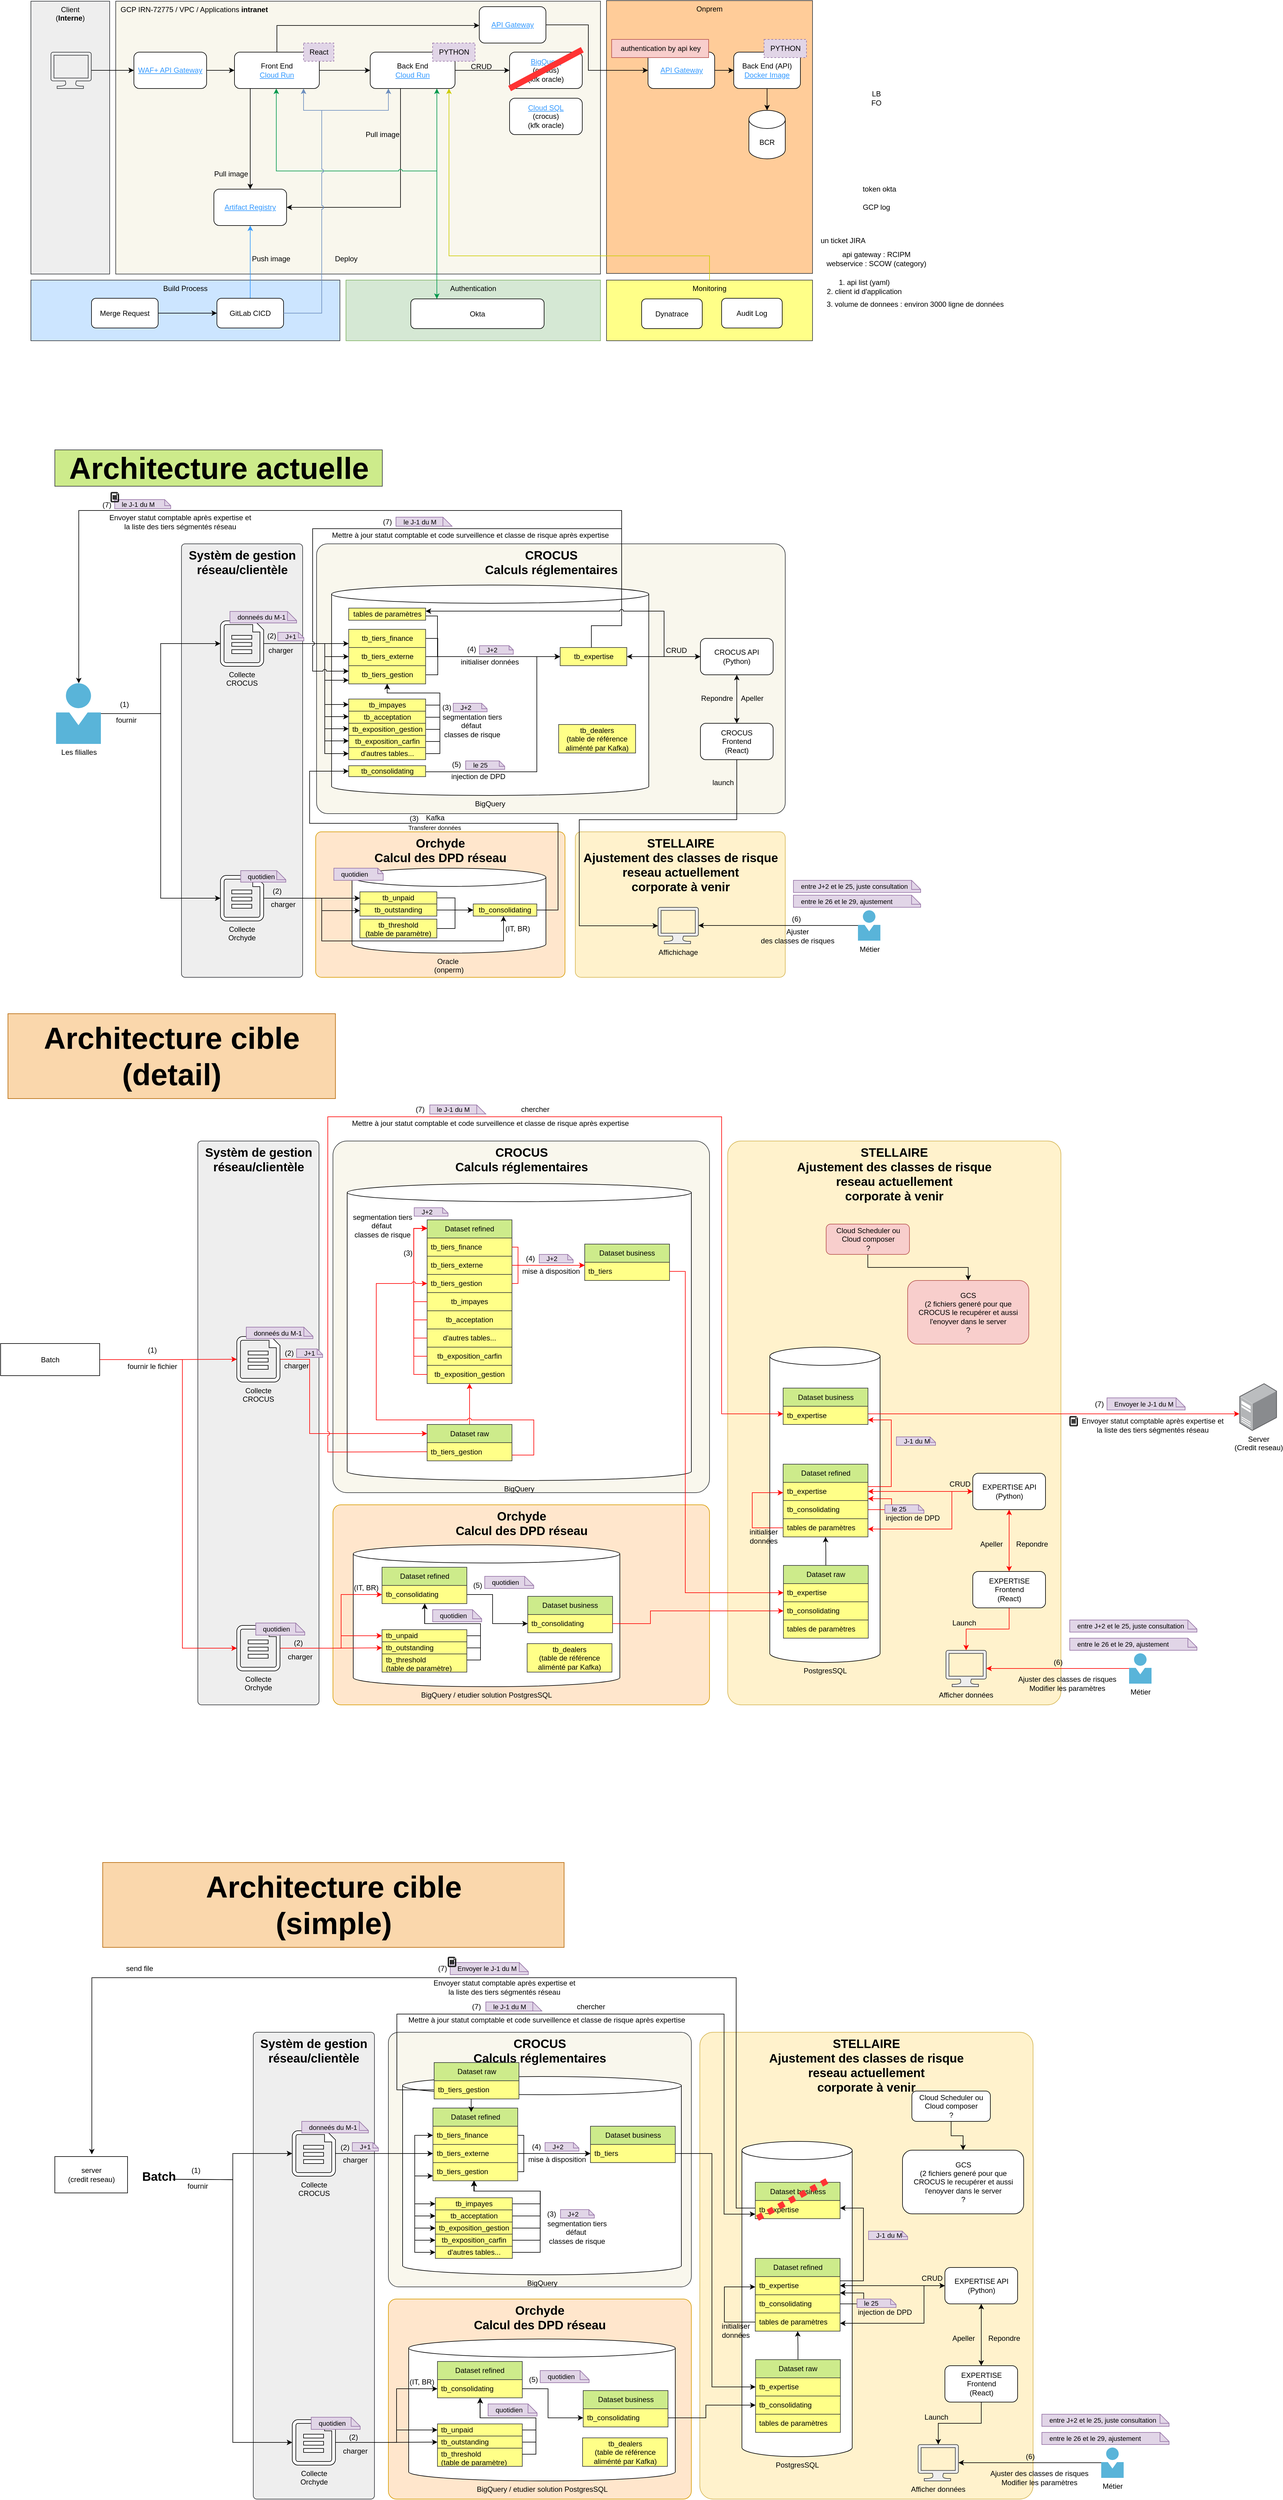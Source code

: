 <mxfile version="27.2.0">
  <diagram name="Page-1" id="7LVE9Hj-M3n7S1KzNMF_">
    <mxGraphModel dx="1233" dy="683" grid="1" gridSize="10" guides="1" tooltips="1" connect="1" arrows="1" fold="1" page="1" pageScale="1" pageWidth="827" pageHeight="1169" background="none" math="0" shadow="0">
      <root>
        <mxCell id="0" />
        <mxCell id="1" parent="0" />
        <mxCell id="Iihmui3m76uBsvI2rHNg-98" value="&lt;b&gt;STELLAIRE&lt;/b&gt;&lt;div&gt;&lt;b&gt;Ajustement des classes de risque&lt;/b&gt;&lt;/div&gt;&lt;div&gt;&lt;b&gt;reseau actuellement&lt;/b&gt;&lt;/div&gt;&lt;div&gt;&lt;b&gt;corporate à venir&lt;/b&gt;&lt;/div&gt;" style="rounded=1;whiteSpace=wrap;html=1;verticalAlign=top;align=center;arcSize=4;fontSize=20;spacingLeft=0;fillColor=#fff2cc;strokeColor=#d6b656;" parent="1" vertex="1">
          <mxGeometry x="1240" y="1950" width="550" height="930" as="geometry" />
        </mxCell>
        <mxCell id="Iihmui3m76uBsvI2rHNg-158" value="PostgresSQL" style="shape=cylinder3;whiteSpace=wrap;html=1;boundedLbl=1;backgroundOutline=1;size=15;verticalAlign=top;labelPosition=center;verticalLabelPosition=bottom;align=center;" parent="1" vertex="1">
          <mxGeometry x="1309.5" y="2290" width="182" height="520" as="geometry" />
        </mxCell>
        <mxCell id="Iihmui3m76uBsvI2rHNg-310" value="Dataset refined" style="swimlane;fontStyle=0;childLayout=stackLayout;horizontal=1;startSize=30;horizontalStack=0;resizeParent=1;resizeParentMax=0;resizeLast=0;collapsible=1;marginBottom=0;whiteSpace=wrap;html=1;fillColor=#cdeb8b;strokeColor=#36393d;" parent="1" vertex="1">
          <mxGeometry x="1331.5" y="2483" width="140" height="120" as="geometry">
            <mxRectangle x="390" y="130" width="110" height="30" as="alternateBounds" />
          </mxGeometry>
        </mxCell>
        <mxCell id="Iihmui3m76uBsvI2rHNg-311" value="tb_expertise" style="text;strokeColor=#36393d;fillColor=#ffff88;align=left;verticalAlign=middle;spacingLeft=4;spacingRight=4;overflow=hidden;points=[[0,0.5],[1,0.5]];portConstraint=eastwest;rotatable=0;whiteSpace=wrap;html=1;" parent="Iihmui3m76uBsvI2rHNg-310" vertex="1">
          <mxGeometry y="30" width="140" height="30" as="geometry" />
        </mxCell>
        <mxCell id="Iihmui3m76uBsvI2rHNg-318" style="edgeStyle=orthogonalEdgeStyle;rounded=0;orthogonalLoop=1;jettySize=auto;html=1;jumpStyle=arc;strokeColor=#FF0000;" parent="Iihmui3m76uBsvI2rHNg-310" source="Iihmui3m76uBsvI2rHNg-312" target="Iihmui3m76uBsvI2rHNg-311" edge="1">
          <mxGeometry relative="1" as="geometry">
            <mxPoint x="140" y="71" as="sourcePoint" />
            <mxPoint x="20" y="57" as="targetPoint" />
            <Array as="points">
              <mxPoint x="-51" y="105" />
              <mxPoint x="-51" y="47" />
            </Array>
          </mxGeometry>
        </mxCell>
        <mxCell id="69IxHZs_U8XRZdy5eVsg-17" style="edgeStyle=orthogonalEdgeStyle;rounded=0;orthogonalLoop=1;jettySize=auto;html=1;strokeColor=#FF0000;" parent="Iihmui3m76uBsvI2rHNg-310" source="69IxHZs_U8XRZdy5eVsg-1" target="Iihmui3m76uBsvI2rHNg-311" edge="1">
          <mxGeometry relative="1" as="geometry">
            <Array as="points">
              <mxPoint x="179" y="75" />
              <mxPoint x="179" y="57" />
            </Array>
          </mxGeometry>
        </mxCell>
        <mxCell id="69IxHZs_U8XRZdy5eVsg-1" value="tb_consolidating" style="text;strokeColor=#36393d;fillColor=#ffff88;align=left;verticalAlign=middle;spacingLeft=4;spacingRight=4;overflow=hidden;points=[[0,0.5],[1,0.5]];portConstraint=eastwest;rotatable=0;whiteSpace=wrap;html=1;" parent="Iihmui3m76uBsvI2rHNg-310" vertex="1">
          <mxGeometry y="60" width="140" height="30" as="geometry" />
        </mxCell>
        <mxCell id="Iihmui3m76uBsvI2rHNg-312" value="tables de paramètres" style="text;strokeColor=#36393d;fillColor=#ffff88;align=left;verticalAlign=middle;spacingLeft=4;spacingRight=4;overflow=hidden;points=[[0,0.5],[1,0.5]];portConstraint=eastwest;rotatable=0;whiteSpace=wrap;html=1;" parent="Iihmui3m76uBsvI2rHNg-310" vertex="1">
          <mxGeometry y="90" width="140" height="30" as="geometry" />
        </mxCell>
        <mxCell id="Iihmui3m76uBsvI2rHNg-80" value="&lt;b&gt;STELLAIRE&lt;/b&gt;&lt;div&gt;&lt;div&gt;&lt;b&gt;Ajustement des classes de risque&lt;/b&gt;&lt;/div&gt;&lt;div&gt;&lt;b&gt;reseau actuellement&lt;/b&gt;&lt;/div&gt;&lt;div&gt;&lt;b&gt;corporate à venir&lt;/b&gt;&lt;/div&gt;&lt;/div&gt;" style="rounded=1;whiteSpace=wrap;html=1;verticalAlign=top;align=center;arcSize=4;fontSize=20;spacingLeft=0;fillColor=#fff2cc;strokeColor=#d6b656;" parent="1" vertex="1">
          <mxGeometry x="988.5" y="1440" width="346.5" height="240" as="geometry" />
        </mxCell>
        <mxCell id="Iihmui3m76uBsvI2rHNg-45" value="&lt;b&gt;Orchyde&lt;/b&gt;&lt;div&gt;&lt;b&gt;Calcul des DPD&amp;nbsp;&lt;/b&gt;&lt;b style=&quot;background-color: transparent; color: light-dark(rgb(0, 0, 0), rgb(255, 255, 255));&quot;&gt;réseau&lt;/b&gt;&lt;/div&gt;" style="rounded=1;whiteSpace=wrap;html=1;verticalAlign=top;align=center;arcSize=4;fontSize=20;spacingLeft=0;fillColor=#ffe6cc;strokeColor=#d79b00;" parent="1" vertex="1">
          <mxGeometry x="560" y="1440" width="411.5" height="240" as="geometry" />
        </mxCell>
        <mxCell id="Iihmui3m76uBsvI2rHNg-5" value="&lt;b&gt;CROCUS&lt;/b&gt;&lt;div&gt;&lt;b&gt;Calculs réglementaires&lt;/b&gt;&lt;b&gt;&lt;/b&gt;&lt;/div&gt;" style="rounded=1;whiteSpace=wrap;html=1;verticalAlign=top;align=center;arcSize=4;fontSize=20;spacingLeft=0;fillColor=#f9f7ed;strokeColor=#36393d;" parent="1" vertex="1">
          <mxGeometry x="561.5" y="965" width="773.5" height="445" as="geometry" />
        </mxCell>
        <mxCell id="Iihmui3m76uBsvI2rHNg-7" value="BigQuery" style="shape=cylinder3;whiteSpace=wrap;html=1;boundedLbl=1;backgroundOutline=1;size=15;verticalAlign=top;labelPosition=center;verticalLabelPosition=bottom;align=center;" parent="1" vertex="1">
          <mxGeometry x="586.25" y="1033" width="523.5" height="347" as="geometry" />
        </mxCell>
        <mxCell id="tkHse5d7qs6445GU6mNq-1" value="Monitoring" style="whiteSpace=wrap;html=1;verticalAlign=top;fillColor=#ffff88;strokeColor=#36393d;" parent="1" vertex="1">
          <mxGeometry x="1040" y="530" width="340" height="100" as="geometry" />
        </mxCell>
        <mxCell id="47AGt8TNXksjBqSl8YJA-41" value="Authentication" style="whiteSpace=wrap;html=1;verticalAlign=top;fillColor=#d5e8d4;strokeColor=#82b366;" parent="1" vertex="1">
          <mxGeometry x="610" y="530" width="420" height="100" as="geometry" />
        </mxCell>
        <mxCell id="47AGt8TNXksjBqSl8YJA-20" value="Onprem" style="whiteSpace=wrap;html=1;verticalAlign=top;fillColor=#ffcc99;strokeColor=#36393d;" parent="1" vertex="1">
          <mxGeometry x="1040" y="69" width="340" height="450" as="geometry" />
        </mxCell>
        <mxCell id="47AGt8TNXksjBqSl8YJA-19" value="GCP IRN-72775 / VPC / Applications &lt;b&gt;&lt;font style=&quot;font-size: 12px;&quot;&gt;intranet&lt;/font&gt;&lt;/b&gt;&amp;nbsp;" style="whiteSpace=wrap;html=1;verticalAlign=top;fillColor=#f9f7ed;strokeColor=#36393d;align=left;spacingLeft=6;" parent="1" vertex="1">
          <mxGeometry x="230" y="70" width="800" height="450" as="geometry" />
        </mxCell>
        <mxCell id="47AGt8TNXksjBqSl8YJA-18" value="Client&lt;br&gt;(&lt;b&gt;Interne&lt;/b&gt;)" style="whiteSpace=wrap;html=1;verticalAlign=top;fillColor=#eeeeee;strokeColor=#36393d;" parent="1" vertex="1">
          <mxGeometry x="90" y="70" width="130" height="450" as="geometry" />
        </mxCell>
        <mxCell id="47AGt8TNXksjBqSl8YJA-37" style="edgeStyle=orthogonalEdgeStyle;rounded=0;orthogonalLoop=1;jettySize=auto;html=1;" parent="1" source="47AGt8TNXksjBqSl8YJA-1" target="47AGt8TNXksjBqSl8YJA-25" edge="1">
          <mxGeometry relative="1" as="geometry">
            <Array as="points">
              <mxPoint x="452" y="250" />
              <mxPoint x="452" y="250" />
            </Array>
          </mxGeometry>
        </mxCell>
        <mxCell id="47AGt8TNXksjBqSl8YJA-42" style="edgeStyle=orthogonalEdgeStyle;rounded=0;orthogonalLoop=1;jettySize=auto;html=1;" parent="1" source="47AGt8TNXksjBqSl8YJA-1" target="47AGt8TNXksjBqSl8YJA-2" edge="1">
          <mxGeometry relative="1" as="geometry">
            <mxPoint x="590" y="184" as="targetPoint" />
          </mxGeometry>
        </mxCell>
        <mxCell id="69IxHZs_U8XRZdy5eVsg-11" style="edgeStyle=orthogonalEdgeStyle;rounded=0;orthogonalLoop=1;jettySize=auto;html=1;" parent="1" source="47AGt8TNXksjBqSl8YJA-1" target="69IxHZs_U8XRZdy5eVsg-8" edge="1">
          <mxGeometry relative="1" as="geometry">
            <Array as="points">
              <mxPoint x="496" y="110" />
            </Array>
          </mxGeometry>
        </mxCell>
        <mxCell id="47AGt8TNXksjBqSl8YJA-1" value="Front End&lt;div&gt;&lt;font style=&quot;color: rgb(51, 153, 255);&quot;&gt;&lt;u&gt;Cloud Run&lt;/u&gt;&lt;/font&gt;&lt;/div&gt;" style="rounded=1;whiteSpace=wrap;html=1;" parent="1" vertex="1">
          <mxGeometry x="426" y="154" width="140" height="60" as="geometry" />
        </mxCell>
        <mxCell id="47AGt8TNXksjBqSl8YJA-7" style="edgeStyle=orthogonalEdgeStyle;rounded=0;orthogonalLoop=1;jettySize=auto;html=1;" parent="1" source="47AGt8TNXksjBqSl8YJA-2" target="47AGt8TNXksjBqSl8YJA-4" edge="1">
          <mxGeometry relative="1" as="geometry">
            <Array as="points" />
          </mxGeometry>
        </mxCell>
        <mxCell id="47AGt8TNXksjBqSl8YJA-12" style="edgeStyle=orthogonalEdgeStyle;rounded=0;orthogonalLoop=1;jettySize=auto;html=1;startArrow=classic;startFill=1;strokeColor=#00994D;" parent="1" source="47AGt8TNXksjBqSl8YJA-2" target="47AGt8TNXksjBqSl8YJA-9" edge="1">
          <mxGeometry relative="1" as="geometry">
            <Array as="points">
              <mxPoint x="760" y="550" />
              <mxPoint x="760" y="550" />
            </Array>
            <mxPoint x="753" y="210" as="sourcePoint" />
          </mxGeometry>
        </mxCell>
        <mxCell id="47AGt8TNXksjBqSl8YJA-38" style="edgeStyle=orthogonalEdgeStyle;rounded=0;orthogonalLoop=1;jettySize=auto;html=1;jumpStyle=arc;" parent="1" source="47AGt8TNXksjBqSl8YJA-2" target="47AGt8TNXksjBqSl8YJA-25" edge="1">
          <mxGeometry relative="1" as="geometry">
            <Array as="points">
              <mxPoint x="700" y="410" />
            </Array>
          </mxGeometry>
        </mxCell>
        <mxCell id="47AGt8TNXksjBqSl8YJA-2" value="Back End&lt;div&gt;&lt;font style=&quot;color: rgb(51, 153, 255);&quot;&gt;&lt;u&gt;Cloud Run&lt;/u&gt;&lt;/font&gt;&lt;/div&gt;" style="rounded=1;whiteSpace=wrap;html=1;" parent="1" vertex="1">
          <mxGeometry x="650" y="154" width="140" height="60" as="geometry" />
        </mxCell>
        <mxCell id="47AGt8TNXksjBqSl8YJA-3" value="BCR" style="shape=cylinder3;whiteSpace=wrap;html=1;boundedLbl=1;backgroundOutline=1;size=15;" parent="1" vertex="1">
          <mxGeometry x="1275" y="250" width="60" height="80" as="geometry" />
        </mxCell>
        <mxCell id="47AGt8TNXksjBqSl8YJA-4" value="&lt;font style=&quot;color: rgb(51, 153, 255);&quot;&gt;&lt;u&gt;BigQuery&lt;/u&gt;&lt;/font&gt;&lt;div&gt;(crocus)&lt;/div&gt;&lt;div&gt;(kfk oracle)&lt;/div&gt;" style="rounded=1;whiteSpace=wrap;html=1;" parent="1" vertex="1">
          <mxGeometry x="880" y="154" width="120" height="60" as="geometry" />
        </mxCell>
        <mxCell id="fvg6hHuEQ41z53p46Cut-3" style="edgeStyle=orthogonalEdgeStyle;rounded=0;orthogonalLoop=1;jettySize=auto;html=1;jumpStyle=arc;strokeColor=#00994D;" parent="1" source="47AGt8TNXksjBqSl8YJA-9" edge="1">
          <mxGeometry relative="1" as="geometry">
            <mxPoint x="725" y="561" as="sourcePoint" />
            <mxPoint x="495" y="214" as="targetPoint" />
            <Array as="points">
              <mxPoint x="760" y="350" />
              <mxPoint x="495" y="350" />
            </Array>
          </mxGeometry>
        </mxCell>
        <mxCell id="47AGt8TNXksjBqSl8YJA-9" value="Okta" style="rounded=1;whiteSpace=wrap;html=1;" parent="1" vertex="1">
          <mxGeometry x="717" y="561" width="220" height="49" as="geometry" />
        </mxCell>
        <mxCell id="47AGt8TNXksjBqSl8YJA-40" style="edgeStyle=orthogonalEdgeStyle;rounded=0;orthogonalLoop=1;jettySize=auto;html=1;" parent="1" source="47AGt8TNXksjBqSl8YJA-14" target="47AGt8TNXksjBqSl8YJA-1" edge="1">
          <mxGeometry relative="1" as="geometry" />
        </mxCell>
        <mxCell id="47AGt8TNXksjBqSl8YJA-14" value="&lt;font style=&quot;color: rgb(51, 153, 255);&quot;&gt;&lt;u&gt;WAF+ API Gateway&lt;br&gt;&lt;/u&gt;&lt;/font&gt;" style="rounded=1;whiteSpace=wrap;html=1;" parent="1" vertex="1">
          <mxGeometry x="260" y="154" width="120" height="60" as="geometry" />
        </mxCell>
        <mxCell id="47AGt8TNXksjBqSl8YJA-39" style="edgeStyle=orthogonalEdgeStyle;rounded=0;orthogonalLoop=1;jettySize=auto;html=1;" parent="1" source="47AGt8TNXksjBqSl8YJA-16" target="47AGt8TNXksjBqSl8YJA-14" edge="1">
          <mxGeometry relative="1" as="geometry" />
        </mxCell>
        <mxCell id="47AGt8TNXksjBqSl8YJA-16" value="" style="verticalLabelPosition=bottom;html=1;verticalAlign=top;align=center;strokeColor=#36393d;fillColor=#eeeeee;shape=mxgraph.azure.computer;pointerEvents=1;" parent="1" vertex="1">
          <mxGeometry x="123" y="154" width="66.67" height="60" as="geometry" />
        </mxCell>
        <mxCell id="47AGt8TNXksjBqSl8YJA-21" value="Build Process" style="whiteSpace=wrap;html=1;verticalAlign=top;fillColor=#cce5ff;strokeColor=#36393d;" parent="1" vertex="1">
          <mxGeometry x="90" y="530" width="510" height="100" as="geometry" />
        </mxCell>
        <mxCell id="47AGt8TNXksjBqSl8YJA-36" style="edgeStyle=orthogonalEdgeStyle;rounded=0;orthogonalLoop=1;jettySize=auto;html=1;entryX=0.5;entryY=1;entryDx=0;entryDy=0;strokeColor=#3399FF;" parent="1" source="47AGt8TNXksjBqSl8YJA-24" target="47AGt8TNXksjBqSl8YJA-25" edge="1">
          <mxGeometry relative="1" as="geometry" />
        </mxCell>
        <mxCell id="IoXaIu04obcm0sNQwNpP-4" style="edgeStyle=orthogonalEdgeStyle;rounded=0;orthogonalLoop=1;jettySize=auto;html=1;jumpStyle=arc;strokeColor=#6C8EBF;" parent="1" source="47AGt8TNXksjBqSl8YJA-24" target="47AGt8TNXksjBqSl8YJA-2" edge="1">
          <mxGeometry relative="1" as="geometry">
            <Array as="points">
              <mxPoint x="570" y="585" />
              <mxPoint x="570" y="250" />
              <mxPoint x="680" y="250" />
            </Array>
          </mxGeometry>
        </mxCell>
        <mxCell id="47AGt8TNXksjBqSl8YJA-24" value="GitLab CICD" style="rounded=1;whiteSpace=wrap;html=1;" parent="1" vertex="1">
          <mxGeometry x="397" y="560" width="110" height="49" as="geometry" />
        </mxCell>
        <mxCell id="47AGt8TNXksjBqSl8YJA-25" value="&lt;font style=&quot;color: rgb(51, 153, 255);&quot;&gt;&lt;u&gt;Artifact Registry&lt;/u&gt;&lt;/font&gt;" style="rounded=1;whiteSpace=wrap;html=1;" parent="1" vertex="1">
          <mxGeometry x="392" y="380" width="120" height="60" as="geometry" />
        </mxCell>
        <mxCell id="47AGt8TNXksjBqSl8YJA-30" style="edgeStyle=orthogonalEdgeStyle;rounded=0;orthogonalLoop=1;jettySize=auto;html=1;strokeColor=#CCCC00;" parent="1" source="tkHse5d7qs6445GU6mNq-1" target="47AGt8TNXksjBqSl8YJA-2" edge="1">
          <mxGeometry relative="1" as="geometry">
            <Array as="points">
              <mxPoint x="1210" y="490" />
              <mxPoint x="780" y="490" />
            </Array>
            <mxPoint x="910" y="585" as="sourcePoint" />
          </mxGeometry>
        </mxCell>
        <mxCell id="47AGt8TNXksjBqSl8YJA-27" value="&lt;div style=&quot;text-wrap-mode: wrap;&quot;&gt;&lt;span style=&quot;background-color: transparent; color: light-dark(rgb(0, 0, 0), rgb(255, 255, 255));&quot;&gt;React&lt;/span&gt;&lt;/div&gt;" style="text;html=1;align=center;verticalAlign=middle;resizable=0;points=[];autosize=1;strokeColor=#9673a6;fillColor=#e1d5e7;dashed=1;" parent="1" vertex="1">
          <mxGeometry x="540" y="139" width="50" height="30" as="geometry" />
        </mxCell>
        <mxCell id="47AGt8TNXksjBqSl8YJA-28" value="&lt;div style=&quot;text-wrap-mode: wrap;&quot;&gt;PYTHON&lt;/div&gt;" style="text;html=1;align=center;verticalAlign=middle;resizable=0;points=[];autosize=1;strokeColor=#9673a6;fillColor=#e1d5e7;dashed=1;" parent="1" vertex="1">
          <mxGeometry x="753" y="139" width="70" height="30" as="geometry" />
        </mxCell>
        <mxCell id="47AGt8TNXksjBqSl8YJA-45" value="Pull image" style="text;html=1;align=center;verticalAlign=middle;resizable=0;points=[];autosize=1;strokeColor=none;fillColor=none;" parent="1" vertex="1">
          <mxGeometry x="380" y="340" width="80" height="30" as="geometry" />
        </mxCell>
        <mxCell id="47AGt8TNXksjBqSl8YJA-46" value="Pull image" style="text;html=1;align=center;verticalAlign=middle;resizable=0;points=[];autosize=1;strokeColor=none;fillColor=none;" parent="1" vertex="1">
          <mxGeometry x="630" y="275" width="80" height="30" as="geometry" />
        </mxCell>
        <mxCell id="47AGt8TNXksjBqSl8YJA-47" value="CRUD" style="text;html=1;align=center;verticalAlign=middle;resizable=0;points=[];autosize=1;strokeColor=none;fillColor=none;" parent="1" vertex="1">
          <mxGeometry x="803" y="163" width="60" height="30" as="geometry" />
        </mxCell>
        <mxCell id="tkHse5d7qs6445GU6mNq-2" value="Audit Log" style="rounded=1;whiteSpace=wrap;html=1;" parent="1" vertex="1">
          <mxGeometry x="1230" y="560" width="100" height="49" as="geometry" />
        </mxCell>
        <mxCell id="IoXaIu04obcm0sNQwNpP-1" value="Dynatrace" style="rounded=1;whiteSpace=wrap;html=1;" parent="1" vertex="1">
          <mxGeometry x="1098" y="561" width="100" height="49" as="geometry" />
        </mxCell>
        <mxCell id="IoXaIu04obcm0sNQwNpP-2" value="Push image" style="text;html=1;align=center;verticalAlign=middle;resizable=0;points=[];autosize=1;strokeColor=none;fillColor=none;" parent="1" vertex="1">
          <mxGeometry x="441" y="480" width="90" height="30" as="geometry" />
        </mxCell>
        <mxCell id="IoXaIu04obcm0sNQwNpP-3" style="edgeStyle=orthogonalEdgeStyle;rounded=0;orthogonalLoop=1;jettySize=auto;html=1;jumpStyle=arc;strokeColor=#6C8EBF;" parent="1" source="47AGt8TNXksjBqSl8YJA-24" target="47AGt8TNXksjBqSl8YJA-1" edge="1">
          <mxGeometry relative="1" as="geometry">
            <Array as="points">
              <mxPoint x="570" y="585" />
              <mxPoint x="570" y="250" />
              <mxPoint x="540" y="250" />
            </Array>
          </mxGeometry>
        </mxCell>
        <mxCell id="IoXaIu04obcm0sNQwNpP-5" value="Deploy" style="text;html=1;align=center;verticalAlign=middle;resizable=0;points=[];autosize=1;strokeColor=none;fillColor=none;" parent="1" vertex="1">
          <mxGeometry x="580" y="480" width="60" height="30" as="geometry" />
        </mxCell>
        <mxCell id="IoXaIu04obcm0sNQwNpP-9" style="edgeStyle=orthogonalEdgeStyle;rounded=0;orthogonalLoop=1;jettySize=auto;html=1;" parent="1" source="IoXaIu04obcm0sNQwNpP-8" target="47AGt8TNXksjBqSl8YJA-24" edge="1">
          <mxGeometry relative="1" as="geometry" />
        </mxCell>
        <mxCell id="IoXaIu04obcm0sNQwNpP-8" value="Merge Request" style="rounded=1;whiteSpace=wrap;html=1;" parent="1" vertex="1">
          <mxGeometry x="190" y="560" width="110" height="49" as="geometry" />
        </mxCell>
        <mxCell id="fvg6hHuEQ41z53p46Cut-2" value="GCP log" style="text;html=1;align=center;verticalAlign=middle;resizable=0;points=[];autosize=1;strokeColor=none;fillColor=none;" parent="1" vertex="1">
          <mxGeometry x="1450" y="395" width="70" height="30" as="geometry" />
        </mxCell>
        <mxCell id="fvg6hHuEQ41z53p46Cut-5" value="token okta" style="text;html=1;align=center;verticalAlign=middle;resizable=0;points=[];autosize=1;strokeColor=none;fillColor=none;" parent="1" vertex="1">
          <mxGeometry x="1450" y="365" width="80" height="30" as="geometry" />
        </mxCell>
        <mxCell id="fvg6hHuEQ41z53p46Cut-6" value="LB&lt;div&gt;FO&lt;/div&gt;" style="text;html=1;align=center;verticalAlign=middle;resizable=0;points=[];autosize=1;strokeColor=none;fillColor=none;" parent="1" vertex="1">
          <mxGeometry x="1465" y="210" width="40" height="40" as="geometry" />
        </mxCell>
        <mxCell id="j3oY_1pEguYsVX4skTPp-4" value="" style="edgeStyle=orthogonalEdgeStyle;rounded=0;orthogonalLoop=1;jettySize=auto;html=1;" parent="1" source="j3oY_1pEguYsVX4skTPp-5" target="j3oY_1pEguYsVX4skTPp-3" edge="1">
          <mxGeometry relative="1" as="geometry">
            <mxPoint x="790" y="184" as="sourcePoint" />
            <mxPoint x="1250" y="184" as="targetPoint" />
            <Array as="points" />
          </mxGeometry>
        </mxCell>
        <mxCell id="j3oY_1pEguYsVX4skTPp-11" style="edgeStyle=orthogonalEdgeStyle;rounded=0;orthogonalLoop=1;jettySize=auto;html=1;" parent="1" source="j3oY_1pEguYsVX4skTPp-3" target="47AGt8TNXksjBqSl8YJA-3" edge="1">
          <mxGeometry relative="1" as="geometry" />
        </mxCell>
        <mxCell id="j3oY_1pEguYsVX4skTPp-3" value="Back End (API)&lt;div&gt;&lt;font style=&quot;color: rgb(51, 153, 255);&quot;&gt;&lt;u&gt;Docker Image&lt;/u&gt;&lt;/font&gt;&lt;/div&gt;" style="rounded=1;whiteSpace=wrap;html=1;" parent="1" vertex="1">
          <mxGeometry x="1250" y="154" width="110" height="60" as="geometry" />
        </mxCell>
        <mxCell id="j3oY_1pEguYsVX4skTPp-5" value="&lt;font style=&quot;color: rgb(51, 153, 255);&quot;&gt;&lt;u style=&quot;&quot;&gt;API Gateway&lt;/u&gt;&lt;/font&gt;" style="rounded=1;whiteSpace=wrap;html=1;" parent="1" vertex="1">
          <mxGeometry x="1108.5" y="154" width="110" height="60" as="geometry" />
        </mxCell>
        <mxCell id="j3oY_1pEguYsVX4skTPp-9" value="authentication by api key" style="text;html=1;align=center;verticalAlign=middle;resizable=0;points=[];autosize=1;strokeColor=#b85450;fillColor=#f8cecc;" parent="1" vertex="1">
          <mxGeometry x="1048.5" y="133" width="160" height="30" as="geometry" />
        </mxCell>
        <mxCell id="j3oY_1pEguYsVX4skTPp-15" value="&lt;div style=&quot;text-wrap-mode: wrap;&quot;&gt;PYTHON&lt;/div&gt;" style="text;html=1;align=center;verticalAlign=middle;resizable=0;points=[];autosize=1;strokeColor=#9673a6;fillColor=#e1d5e7;dashed=1;" parent="1" vertex="1">
          <mxGeometry x="1300" y="133" width="70" height="30" as="geometry" />
        </mxCell>
        <mxCell id="Iihmui3m76uBsvI2rHNg-1" value="&lt;b&gt;Systèm de gestion &lt;br&gt;réseau/clientèle&lt;/b&gt;" style="rounded=1;whiteSpace=wrap;html=1;verticalAlign=top;align=center;arcSize=3;fontSize=20;spacingLeft=0;fillColor=#eeeeee;strokeColor=#36393d;" parent="1" vertex="1">
          <mxGeometry x="338.5" y="965" width="200" height="715" as="geometry" />
        </mxCell>
        <mxCell id="Iihmui3m76uBsvI2rHNg-58" style="edgeStyle=orthogonalEdgeStyle;rounded=0;orthogonalLoop=1;jettySize=auto;html=1;" parent="1" source="Iihmui3m76uBsvI2rHNg-2" target="Iihmui3m76uBsvI2rHNg-12" edge="1">
          <mxGeometry relative="1" as="geometry">
            <Array as="points">
              <mxPoint x="605" y="1130" />
              <mxPoint x="605" y="1130" />
            </Array>
          </mxGeometry>
        </mxCell>
        <mxCell id="Iihmui3m76uBsvI2rHNg-59" style="edgeStyle=orthogonalEdgeStyle;rounded=0;orthogonalLoop=1;jettySize=auto;html=1;" parent="1" source="Iihmui3m76uBsvI2rHNg-2" target="Iihmui3m76uBsvI2rHNg-13" edge="1">
          <mxGeometry relative="1" as="geometry">
            <Array as="points">
              <mxPoint x="575" y="1130" />
              <mxPoint x="575" y="1151" />
            </Array>
          </mxGeometry>
        </mxCell>
        <mxCell id="Iihmui3m76uBsvI2rHNg-60" style="edgeStyle=orthogonalEdgeStyle;rounded=0;orthogonalLoop=1;jettySize=auto;html=1;" parent="1" source="Iihmui3m76uBsvI2rHNg-2" target="Iihmui3m76uBsvI2rHNg-14" edge="1">
          <mxGeometry relative="1" as="geometry">
            <Array as="points">
              <mxPoint x="575" y="1130" />
              <mxPoint x="575" y="1190" />
            </Array>
          </mxGeometry>
        </mxCell>
        <mxCell id="Iihmui3m76uBsvI2rHNg-266" style="edgeStyle=orthogonalEdgeStyle;rounded=0;orthogonalLoop=1;jettySize=auto;html=1;" parent="1" source="Iihmui3m76uBsvI2rHNg-2" target="Iihmui3m76uBsvI2rHNg-193" edge="1">
          <mxGeometry relative="1" as="geometry">
            <Array as="points">
              <mxPoint x="575" y="1130" />
              <mxPoint x="575" y="1230" />
            </Array>
          </mxGeometry>
        </mxCell>
        <mxCell id="Iihmui3m76uBsvI2rHNg-267" style="edgeStyle=orthogonalEdgeStyle;rounded=0;orthogonalLoop=1;jettySize=auto;html=1;" parent="1" source="Iihmui3m76uBsvI2rHNg-2" target="Iihmui3m76uBsvI2rHNg-191" edge="1">
          <mxGeometry relative="1" as="geometry">
            <Array as="points">
              <mxPoint x="575" y="1130" />
              <mxPoint x="575" y="1250" />
            </Array>
          </mxGeometry>
        </mxCell>
        <mxCell id="Iihmui3m76uBsvI2rHNg-268" style="edgeStyle=orthogonalEdgeStyle;rounded=0;orthogonalLoop=1;jettySize=auto;html=1;" parent="1" source="Iihmui3m76uBsvI2rHNg-2" target="Iihmui3m76uBsvI2rHNg-197" edge="1">
          <mxGeometry relative="1" as="geometry">
            <Array as="points">
              <mxPoint x="575" y="1130" />
              <mxPoint x="575" y="1270" />
            </Array>
          </mxGeometry>
        </mxCell>
        <mxCell id="Iihmui3m76uBsvI2rHNg-269" style="edgeStyle=orthogonalEdgeStyle;rounded=0;orthogonalLoop=1;jettySize=auto;html=1;" parent="1" source="Iihmui3m76uBsvI2rHNg-2" target="Iihmui3m76uBsvI2rHNg-196" edge="1">
          <mxGeometry relative="1" as="geometry">
            <Array as="points">
              <mxPoint x="575" y="1130" />
              <mxPoint x="575" y="1290" />
            </Array>
          </mxGeometry>
        </mxCell>
        <mxCell id="Iihmui3m76uBsvI2rHNg-270" style="edgeStyle=orthogonalEdgeStyle;rounded=0;orthogonalLoop=1;jettySize=auto;html=1;" parent="1" source="Iihmui3m76uBsvI2rHNg-2" target="Iihmui3m76uBsvI2rHNg-220" edge="1">
          <mxGeometry relative="1" as="geometry">
            <Array as="points">
              <mxPoint x="575" y="1130" />
              <mxPoint x="575" y="1311" />
            </Array>
          </mxGeometry>
        </mxCell>
        <mxCell id="Iihmui3m76uBsvI2rHNg-2" value="Collecte&lt;div&gt;CROCUS&lt;/div&gt;" style="verticalLabelPosition=bottom;html=1;verticalAlign=top;align=center;shape=mxgraph.azure.cloud_services_configuration_file;pointerEvents=1;" parent="1" vertex="1">
          <mxGeometry x="402.87" y="1092" width="71.25" height="75" as="geometry" />
        </mxCell>
        <mxCell id="Iihmui3m76uBsvI2rHNg-47" style="edgeStyle=orthogonalEdgeStyle;rounded=0;orthogonalLoop=1;jettySize=auto;html=1;entryX=0;entryY=0.5;entryDx=0;entryDy=0;" parent="1" source="Iihmui3m76uBsvI2rHNg-12" target="Iihmui3m76uBsvI2rHNg-15" edge="1">
          <mxGeometry relative="1" as="geometry">
            <Array as="points">
              <mxPoint x="761.5" y="1121" />
              <mxPoint x="761.5" y="1151" />
            </Array>
          </mxGeometry>
        </mxCell>
        <mxCell id="Iihmui3m76uBsvI2rHNg-12" value="tb_tiers_finance" style="rounded=0;whiteSpace=wrap;html=1;fillColor=#ffff88;strokeColor=#36393d;" parent="1" vertex="1">
          <mxGeometry x="614.5" y="1106" width="127" height="30" as="geometry" />
        </mxCell>
        <mxCell id="Iihmui3m76uBsvI2rHNg-46" style="edgeStyle=orthogonalEdgeStyle;rounded=0;orthogonalLoop=1;jettySize=auto;html=1;entryX=0;entryY=0.5;entryDx=0;entryDy=0;" parent="1" source="Iihmui3m76uBsvI2rHNg-13" target="Iihmui3m76uBsvI2rHNg-15" edge="1">
          <mxGeometry relative="1" as="geometry" />
        </mxCell>
        <mxCell id="Iihmui3m76uBsvI2rHNg-13" value="tb_tiers_externe" style="rounded=0;whiteSpace=wrap;html=1;fillColor=#ffff88;strokeColor=#36393d;" parent="1" vertex="1">
          <mxGeometry x="614.5" y="1136" width="127" height="30" as="geometry" />
        </mxCell>
        <mxCell id="Iihmui3m76uBsvI2rHNg-32" style="edgeStyle=orthogonalEdgeStyle;rounded=0;orthogonalLoop=1;jettySize=auto;html=1;entryX=0;entryY=0.5;entryDx=0;entryDy=0;" parent="1" source="Iihmui3m76uBsvI2rHNg-14" target="Iihmui3m76uBsvI2rHNg-15" edge="1">
          <mxGeometry relative="1" as="geometry">
            <Array as="points">
              <mxPoint x="761.5" y="1181" />
              <mxPoint x="761.5" y="1151" />
            </Array>
          </mxGeometry>
        </mxCell>
        <mxCell id="Iihmui3m76uBsvI2rHNg-14" value="tb_tiers_gestion" style="rounded=0;whiteSpace=wrap;html=1;fillColor=#ffff88;strokeColor=#36393d;" parent="1" vertex="1">
          <mxGeometry x="614.5" y="1166" width="127" height="30" as="geometry" />
        </mxCell>
        <mxCell id="Iihmui3m76uBsvI2rHNg-65" style="edgeStyle=orthogonalEdgeStyle;rounded=0;orthogonalLoop=1;jettySize=auto;html=1;jumpStyle=arc;" parent="1" source="Iihmui3m76uBsvI2rHNg-15" target="Iihmui3m76uBsvI2rHNg-61" edge="1">
          <mxGeometry relative="1" as="geometry">
            <Array as="points">
              <mxPoint x="1015" y="1100" />
              <mxPoint x="1065" y="1100" />
              <mxPoint x="1065" y="910" />
              <mxPoint x="169" y="910" />
            </Array>
          </mxGeometry>
        </mxCell>
        <mxCell id="Iihmui3m76uBsvI2rHNg-300" style="edgeStyle=orthogonalEdgeStyle;rounded=0;orthogonalLoop=1;jettySize=auto;html=1;jumpStyle=arc;" parent="1" source="Iihmui3m76uBsvI2rHNg-15" edge="1">
          <mxGeometry relative="1" as="geometry">
            <mxPoint x="1015" y="1131" as="sourcePoint" />
            <mxPoint x="614.5" y="1175.0" as="targetPoint" />
            <Array as="points">
              <mxPoint x="1015" y="1100" />
              <mxPoint x="1065" y="1100" />
              <mxPoint x="1065" y="940" />
              <mxPoint x="555" y="940" />
              <mxPoint x="555" y="1175" />
            </Array>
          </mxGeometry>
        </mxCell>
        <mxCell id="Iihmui3m76uBsvI2rHNg-15" value="tb_expertise" style="rounded=0;whiteSpace=wrap;html=1;fillColor=#ffff88;strokeColor=#36393d;" parent="1" vertex="1">
          <mxGeometry x="963.5" y="1136" width="110" height="30" as="geometry" />
        </mxCell>
        <mxCell id="Iihmui3m76uBsvI2rHNg-34" style="edgeStyle=orthogonalEdgeStyle;rounded=0;orthogonalLoop=1;jettySize=auto;html=1;" parent="1" source="Iihmui3m76uBsvI2rHNg-16" target="Iihmui3m76uBsvI2rHNg-15" edge="1">
          <mxGeometry relative="1" as="geometry">
            <Array as="points">
              <mxPoint x="925" y="1341" />
              <mxPoint x="925" y="1151" />
            </Array>
          </mxGeometry>
        </mxCell>
        <mxCell id="Iihmui3m76uBsvI2rHNg-16" value="&lt;span style=&quot;&quot;&gt;tb_consolidating&lt;/span&gt;" style="rounded=0;whiteSpace=wrap;html=1;fillColor=#ffff88;strokeColor=#36393d;align=center;" parent="1" vertex="1">
          <mxGeometry x="614.5" y="1331" width="127" height="18" as="geometry" />
        </mxCell>
        <mxCell id="Iihmui3m76uBsvI2rHNg-88" style="edgeStyle=orthogonalEdgeStyle;rounded=0;orthogonalLoop=1;jettySize=auto;html=1;startArrow=classic;startFill=1;jumpStyle=arc;" parent="1" target="Iihmui3m76uBsvI2rHNg-22" edge="1">
          <mxGeometry relative="1" as="geometry">
            <mxPoint x="741.5" y="1076" as="sourcePoint" />
            <mxPoint x="1195" y="1156" as="targetPoint" />
            <Array as="points">
              <mxPoint x="1135" y="1076" />
              <mxPoint x="1135" y="1151" />
            </Array>
          </mxGeometry>
        </mxCell>
        <mxCell id="Iihmui3m76uBsvI2rHNg-221" style="edgeStyle=orthogonalEdgeStyle;rounded=0;orthogonalLoop=1;jettySize=auto;html=1;" parent="1" target="Iihmui3m76uBsvI2rHNg-15" edge="1">
          <mxGeometry relative="1" as="geometry">
            <mxPoint x="741.5" y="1084" as="sourcePoint" />
            <mxPoint x="963.5" y="1144" as="targetPoint" />
            <Array as="points">
              <mxPoint x="761" y="1084" />
              <mxPoint x="761" y="1151" />
            </Array>
          </mxGeometry>
        </mxCell>
        <mxCell id="Iihmui3m76uBsvI2rHNg-17" value="tables de paramètres" style="rounded=0;whiteSpace=wrap;html=1;fillColor=#ffff88;strokeColor=#36393d;" parent="1" vertex="1">
          <mxGeometry x="614.5" y="1071" width="127" height="20" as="geometry" />
        </mxCell>
        <mxCell id="Iihmui3m76uBsvI2rHNg-24" style="edgeStyle=orthogonalEdgeStyle;rounded=0;orthogonalLoop=1;jettySize=auto;html=1;" parent="1" source="Iihmui3m76uBsvI2rHNg-19" target="Iihmui3m76uBsvI2rHNg-21" edge="1">
          <mxGeometry relative="1" as="geometry">
            <Array as="points">
              <mxPoint x="1341.5" y="1594.5" />
              <mxPoint x="1341.5" y="1594.5" />
            </Array>
          </mxGeometry>
        </mxCell>
        <mxCell id="Iihmui3m76uBsvI2rHNg-19" value="Métier" style="image;sketch=0;aspect=fixed;html=1;points=[];align=center;fontSize=12;image=img/lib/mscae/Person.svg;" parent="1" vertex="1">
          <mxGeometry x="1455" y="1569.5" width="37" height="50" as="geometry" />
        </mxCell>
        <mxCell id="Iihmui3m76uBsvI2rHNg-21" value="Affichichage" style="verticalLabelPosition=bottom;html=1;verticalAlign=top;align=center;strokeColor=#36393d;fillColor=#eeeeee;shape=mxgraph.azure.computer;pointerEvents=1;" parent="1" vertex="1">
          <mxGeometry x="1125" y="1564.5" width="66.67" height="60" as="geometry" />
        </mxCell>
        <mxCell id="Iihmui3m76uBsvI2rHNg-22" value="CROCUS API&lt;div&gt;(Python)&lt;/div&gt;" style="rounded=1;whiteSpace=wrap;html=1;" parent="1" vertex="1">
          <mxGeometry x="1195" y="1121" width="120" height="60" as="geometry" />
        </mxCell>
        <mxCell id="Iihmui3m76uBsvI2rHNg-25" value="&lt;div&gt;Ajuster &lt;br&gt;des classes de risques&lt;/div&gt;" style="text;html=1;align=center;verticalAlign=middle;resizable=0;points=[];autosize=1;strokeColor=none;fillColor=none;" parent="1" vertex="1">
          <mxGeometry x="1285" y="1592" width="140" height="40" as="geometry" />
        </mxCell>
        <mxCell id="Iihmui3m76uBsvI2rHNg-26" style="edgeStyle=orthogonalEdgeStyle;rounded=0;orthogonalLoop=1;jettySize=auto;html=1;startArrow=classic;startFill=1;" parent="1" source="Iihmui3m76uBsvI2rHNg-22" target="Iihmui3m76uBsvI2rHNg-15" edge="1">
          <mxGeometry relative="1" as="geometry">
            <Array as="points" />
          </mxGeometry>
        </mxCell>
        <mxCell id="Iihmui3m76uBsvI2rHNg-27" value="CRUD" style="text;html=1;align=center;verticalAlign=middle;resizable=0;points=[];autosize=1;strokeColor=none;fillColor=none;" parent="1" vertex="1">
          <mxGeometry x="1125" y="1126" width="60" height="30" as="geometry" />
        </mxCell>
        <mxCell id="Iihmui3m76uBsvI2rHNg-28" value="Apeller" style="text;html=1;align=center;verticalAlign=middle;resizable=0;points=[];autosize=1;strokeColor=none;fillColor=none;" parent="1" vertex="1">
          <mxGeometry x="1250" y="1205" width="60" height="30" as="geometry" />
        </mxCell>
        <mxCell id="Iihmui3m76uBsvI2rHNg-31" value="Repondre" style="text;html=1;align=center;verticalAlign=middle;resizable=0;points=[];autosize=1;strokeColor=none;fillColor=none;" parent="1" vertex="1">
          <mxGeometry x="1182" y="1205" width="80" height="30" as="geometry" />
        </mxCell>
        <mxCell id="Iihmui3m76uBsvI2rHNg-35" value="Oracle&amp;nbsp;&lt;br&gt;(onperm)" style="shape=cylinder3;whiteSpace=wrap;html=1;boundedLbl=1;backgroundOutline=1;size=15;verticalAlign=top;labelPosition=center;verticalLabelPosition=bottom;align=center;" parent="1" vertex="1">
          <mxGeometry x="620" y="1500" width="320" height="140" as="geometry" />
        </mxCell>
        <mxCell id="Iihmui3m76uBsvI2rHNg-38" value="Kafka" style="text;html=1;align=center;verticalAlign=middle;resizable=0;points=[];autosize=1;strokeColor=none;fillColor=none;" parent="1" vertex="1">
          <mxGeometry x="731.5" y="1402" width="50" height="30" as="geometry" />
        </mxCell>
        <mxCell id="Iihmui3m76uBsvI2rHNg-44" value="Transferer données" style="text;html=1;align=center;verticalAlign=middle;resizable=0;points=[];autosize=1;strokeColor=none;fillColor=none;fontSize=10;" parent="1" vertex="1">
          <mxGeometry x="700.56" y="1418" width="110" height="30" as="geometry" />
        </mxCell>
        <mxCell id="Iihmui3m76uBsvI2rHNg-50" value="donneés du M-1" style="shape=note;size=15;align=left;spacingLeft=10;html=1;whiteSpace=wrap;fillColor=#e1d5e7;strokeColor=#9673a6;fontSize=11;" parent="1" vertex="1">
          <mxGeometry x="418.5" y="1076.5" width="110" height="19" as="geometry" />
        </mxCell>
        <mxCell id="zwFk75ZNIjSIplroHWi4-7" style="edgeStyle=orthogonalEdgeStyle;rounded=0;orthogonalLoop=1;jettySize=auto;html=1;" parent="1" source="Iihmui3m76uBsvI2rHNg-53" target="zwFk75ZNIjSIplroHWi4-5" edge="1">
          <mxGeometry relative="1" as="geometry">
            <Array as="points">
              <mxPoint x="520" y="1549" />
              <mxPoint x="520" y="1549" />
            </Array>
          </mxGeometry>
        </mxCell>
        <mxCell id="zwFk75ZNIjSIplroHWi4-8" style="edgeStyle=orthogonalEdgeStyle;rounded=0;orthogonalLoop=1;jettySize=auto;html=1;" parent="1" source="Iihmui3m76uBsvI2rHNg-53" target="zwFk75ZNIjSIplroHWi4-4" edge="1">
          <mxGeometry relative="1" as="geometry">
            <Array as="points">
              <mxPoint x="570" y="1550" />
              <mxPoint x="570" y="1570" />
            </Array>
          </mxGeometry>
        </mxCell>
        <mxCell id="zwFk75ZNIjSIplroHWi4-17" style="edgeStyle=orthogonalEdgeStyle;rounded=0;orthogonalLoop=1;jettySize=auto;html=1;" parent="1" source="Iihmui3m76uBsvI2rHNg-53" target="zwFk75ZNIjSIplroHWi4-1" edge="1">
          <mxGeometry relative="1" as="geometry">
            <Array as="points">
              <mxPoint x="570" y="1550" />
              <mxPoint x="570" y="1620" />
              <mxPoint x="870" y="1620" />
            </Array>
          </mxGeometry>
        </mxCell>
        <mxCell id="Iihmui3m76uBsvI2rHNg-53" value="Collecte&lt;div&gt;Orchyde&lt;/div&gt;" style="verticalLabelPosition=bottom;html=1;verticalAlign=top;align=center;shape=mxgraph.azure.cloud_services_configuration_file;pointerEvents=1;" parent="1" vertex="1">
          <mxGeometry x="402.87" y="1512" width="71.25" height="75" as="geometry" />
        </mxCell>
        <mxCell id="Iihmui3m76uBsvI2rHNg-62" style="edgeStyle=orthogonalEdgeStyle;rounded=0;orthogonalLoop=1;jettySize=auto;html=1;entryX=0;entryY=0.5;entryDx=0;entryDy=0;entryPerimeter=0;" parent="1" source="Iihmui3m76uBsvI2rHNg-61" target="Iihmui3m76uBsvI2rHNg-2" edge="1">
          <mxGeometry relative="1" as="geometry" />
        </mxCell>
        <mxCell id="Iihmui3m76uBsvI2rHNg-61" value="Les filialles" style="image;sketch=0;aspect=fixed;html=1;points=[];align=center;fontSize=12;image=img/lib/mscae/Person.svg;" parent="1" vertex="1">
          <mxGeometry x="131.5" y="1195" width="74" height="100" as="geometry" />
        </mxCell>
        <mxCell id="Iihmui3m76uBsvI2rHNg-63" value="fournir" style="text;html=1;align=center;verticalAlign=middle;resizable=0;points=[];autosize=1;strokeColor=none;fillColor=none;" parent="1" vertex="1">
          <mxGeometry x="216.5" y="1241" width="60" height="30" as="geometry" />
        </mxCell>
        <mxCell id="Iihmui3m76uBsvI2rHNg-64" style="edgeStyle=orthogonalEdgeStyle;rounded=0;orthogonalLoop=1;jettySize=auto;html=1;entryX=0;entryY=0.5;entryDx=0;entryDy=0;entryPerimeter=0;" parent="1" source="Iihmui3m76uBsvI2rHNg-61" target="Iihmui3m76uBsvI2rHNg-53" edge="1">
          <mxGeometry relative="1" as="geometry" />
        </mxCell>
        <mxCell id="Iihmui3m76uBsvI2rHNg-66" value="&lt;div&gt;Envoyer statut comptable après expertise et &lt;br&gt;la liste des tiers ségmentés réseau&lt;/div&gt;" style="text;html=1;align=center;verticalAlign=middle;resizable=0;points=[];autosize=1;strokeColor=none;fillColor=none;" parent="1" vertex="1">
          <mxGeometry x="205.5" y="908.5" width="260" height="40" as="geometry" />
        </mxCell>
        <mxCell id="Iihmui3m76uBsvI2rHNg-67" value="(1)" style="text;html=1;align=center;verticalAlign=middle;resizable=0;points=[];autosize=1;strokeColor=none;fillColor=none;" parent="1" vertex="1">
          <mxGeometry x="223.5" y="1215" width="40" height="30" as="geometry" />
        </mxCell>
        <mxCell id="Iihmui3m76uBsvI2rHNg-68" value="(2)" style="text;html=1;align=center;verticalAlign=middle;resizable=0;points=[];autosize=1;strokeColor=none;fillColor=none;" parent="1" vertex="1">
          <mxGeometry x="466.5" y="1102" width="40" height="30" as="geometry" />
        </mxCell>
        <mxCell id="Iihmui3m76uBsvI2rHNg-69" value="(2)" style="text;html=1;align=center;verticalAlign=middle;resizable=0;points=[];autosize=1;strokeColor=none;fillColor=none;" parent="1" vertex="1">
          <mxGeometry x="476" y="1523" width="40" height="30" as="geometry" />
        </mxCell>
        <mxCell id="Iihmui3m76uBsvI2rHNg-70" value="charger" style="text;html=1;align=center;verticalAlign=middle;resizable=0;points=[];autosize=1;strokeColor=none;fillColor=none;" parent="1" vertex="1">
          <mxGeometry x="472" y="1126" width="60" height="30" as="geometry" />
        </mxCell>
        <mxCell id="Iihmui3m76uBsvI2rHNg-71" value="charger" style="text;html=1;align=center;verticalAlign=middle;resizable=0;points=[];autosize=1;strokeColor=none;fillColor=none;" parent="1" vertex="1">
          <mxGeometry x="476" y="1544.5" width="60" height="30" as="geometry" />
        </mxCell>
        <mxCell id="Iihmui3m76uBsvI2rHNg-72" value="(3)" style="text;html=1;align=center;verticalAlign=middle;resizable=0;points=[];autosize=1;strokeColor=none;fillColor=none;" parent="1" vertex="1">
          <mxGeometry x="701.5" y="1403" width="40" height="30" as="geometry" />
        </mxCell>
        <mxCell id="Iihmui3m76uBsvI2rHNg-73" value="(4)" style="text;html=1;align=center;verticalAlign=middle;resizable=0;points=[];autosize=1;strokeColor=none;fillColor=none;" parent="1" vertex="1">
          <mxGeometry x="796.81" y="1124" width="40" height="30" as="geometry" />
        </mxCell>
        <mxCell id="Iihmui3m76uBsvI2rHNg-74" value="initialiser données" style="text;html=1;align=center;verticalAlign=middle;resizable=0;points=[];autosize=1;strokeColor=none;fillColor=none;" parent="1" vertex="1">
          <mxGeometry x="787.06" y="1145" width="120" height="30" as="geometry" />
        </mxCell>
        <mxCell id="Iihmui3m76uBsvI2rHNg-75" value="(6)" style="text;html=1;align=center;verticalAlign=middle;resizable=0;points=[];autosize=1;strokeColor=none;fillColor=none;" parent="1" vertex="1">
          <mxGeometry x="1333" y="1569" width="40" height="30" as="geometry" />
        </mxCell>
        <mxCell id="Iihmui3m76uBsvI2rHNg-77" value="(7)" style="text;html=1;align=center;verticalAlign=middle;resizable=0;points=[];autosize=1;strokeColor=none;fillColor=none;" parent="1" vertex="1">
          <mxGeometry x="195" y="885.5" width="40" height="30" as="geometry" />
        </mxCell>
        <mxCell id="Iihmui3m76uBsvI2rHNg-83" value="le 25" style="shape=note;size=9;align=left;spacingLeft=10;html=1;whiteSpace=wrap;fillColor=#e1d5e7;strokeColor=#9673a6;fontSize=11;" parent="1" vertex="1">
          <mxGeometry x="807.5" y="1323" width="64.5" height="14" as="geometry" />
        </mxCell>
        <mxCell id="Iihmui3m76uBsvI2rHNg-86" value="entre J+2 et le 25, juste consultation" style="shape=note;size=15;align=left;spacingLeft=10;html=1;whiteSpace=wrap;fillColor=#e1d5e7;strokeColor=#9673a6;fontSize=11;" parent="1" vertex="1">
          <mxGeometry x="1348.5" y="1520" width="210" height="20" as="geometry" />
        </mxCell>
        <mxCell id="Iihmui3m76uBsvI2rHNg-99" value="&lt;b&gt;Orchyde&lt;/b&gt;&lt;div&gt;&lt;b&gt;Calcul des DPD réseau&lt;/b&gt;&lt;/div&gt;" style="rounded=1;whiteSpace=wrap;html=1;verticalAlign=top;align=center;arcSize=4;fontSize=20;spacingLeft=0;fillColor=#ffe6cc;strokeColor=#d79b00;" parent="1" vertex="1">
          <mxGeometry x="588.5" y="2550" width="621.5" height="330" as="geometry" />
        </mxCell>
        <mxCell id="Iihmui3m76uBsvI2rHNg-100" value="&lt;b&gt;CROCUS&lt;/b&gt;&lt;div&gt;&lt;b&gt;Calculs réglementaires&lt;/b&gt;&lt;/div&gt;" style="rounded=1;whiteSpace=wrap;html=1;verticalAlign=top;align=center;arcSize=4;fontSize=20;spacingLeft=0;fillColor=#f9f7ed;strokeColor=#36393d;" parent="1" vertex="1">
          <mxGeometry x="588.5" y="1950" width="621.5" height="580" as="geometry" />
        </mxCell>
        <mxCell id="Iihmui3m76uBsvI2rHNg-101" value="BigQuery" style="shape=cylinder3;whiteSpace=wrap;html=1;boundedLbl=1;backgroundOutline=1;size=15;verticalAlign=top;labelPosition=center;verticalLabelPosition=bottom;align=center;" parent="1" vertex="1">
          <mxGeometry x="612" y="2020" width="568" height="490" as="geometry" />
        </mxCell>
        <mxCell id="Iihmui3m76uBsvI2rHNg-102" value="&lt;b&gt;Systèm de gestion &lt;br&gt;réseau/clientèle&lt;/b&gt;" style="rounded=1;whiteSpace=wrap;html=1;verticalAlign=top;align=center;arcSize=3;fontSize=20;spacingLeft=0;fillColor=#eeeeee;strokeColor=#36393d;" parent="1" vertex="1">
          <mxGeometry x="365.5" y="1950" width="200" height="930" as="geometry" />
        </mxCell>
        <mxCell id="0CndRqPwO-vH62L-NMYK-143" style="edgeStyle=orthogonalEdgeStyle;rounded=0;orthogonalLoop=1;jettySize=auto;html=1;entryX=0;entryY=0.25;entryDx=0;entryDy=0;strokeColor=#FF0000;" edge="1" parent="1" source="Iihmui3m76uBsvI2rHNg-106" target="h2Ps1tc7QoMtF1_5MuMG-18">
          <mxGeometry relative="1" as="geometry">
            <Array as="points">
              <mxPoint x="550" y="2310" />
              <mxPoint x="550" y="2432" />
            </Array>
          </mxGeometry>
        </mxCell>
        <mxCell id="Iihmui3m76uBsvI2rHNg-106" value="Collecte&lt;div&gt;CROCUS&lt;/div&gt;" style="verticalLabelPosition=bottom;html=1;verticalAlign=top;align=center;shape=mxgraph.azure.cloud_services_configuration_file;pointerEvents=1;" parent="1" vertex="1">
          <mxGeometry x="429.87" y="2272.5" width="71.25" height="75" as="geometry" />
        </mxCell>
        <mxCell id="Iihmui3m76uBsvI2rHNg-120" style="edgeStyle=orthogonalEdgeStyle;rounded=0;orthogonalLoop=1;jettySize=auto;html=1;strokeColor=#FF0000;" parent="1" source="Iihmui3m76uBsvI2rHNg-121" target="Iihmui3m76uBsvI2rHNg-123" edge="1">
          <mxGeometry relative="1" as="geometry" />
        </mxCell>
        <mxCell id="Iihmui3m76uBsvI2rHNg-121" value="Métier" style="image;sketch=0;aspect=fixed;html=1;points=[];align=center;fontSize=12;image=img/lib/mscae/Person.svg;" parent="1" vertex="1">
          <mxGeometry x="1902.5" y="2795" width="37" height="50" as="geometry" />
        </mxCell>
        <mxCell id="Iihmui3m76uBsvI2rHNg-123" value="Afficher données" style="verticalLabelPosition=bottom;html=1;verticalAlign=top;align=center;strokeColor=#36393d;fillColor=#eeeeee;shape=mxgraph.azure.computer;pointerEvents=1;" parent="1" vertex="1">
          <mxGeometry x="1600.16" y="2790" width="66.67" height="60" as="geometry" />
        </mxCell>
        <mxCell id="69IxHZs_U8XRZdy5eVsg-6" style="edgeStyle=orthogonalEdgeStyle;rounded=0;orthogonalLoop=1;jettySize=auto;html=1;entryX=1;entryY=0.5;entryDx=0;entryDy=0;strokeColor=#FF0000;" parent="1" source="Iihmui3m76uBsvI2rHNg-125" target="Iihmui3m76uBsvI2rHNg-311" edge="1">
          <mxGeometry relative="1" as="geometry">
            <Array as="points">
              <mxPoint x="1510" y="2528" />
              <mxPoint x="1510" y="2528" />
            </Array>
          </mxGeometry>
        </mxCell>
        <mxCell id="Iihmui3m76uBsvI2rHNg-125" value="EXPERTISE API&lt;div&gt;(Python)&lt;/div&gt;" style="rounded=1;whiteSpace=wrap;html=1;" parent="1" vertex="1">
          <mxGeometry x="1644.5" y="2498" width="120" height="60" as="geometry" />
        </mxCell>
        <mxCell id="Iihmui3m76uBsvI2rHNg-126" value="&lt;div&gt;Ajuster des classes de risques&lt;br&gt;Modifier les paramètres&lt;/div&gt;" style="text;html=1;align=center;verticalAlign=middle;resizable=0;points=[];autosize=1;strokeColor=none;fillColor=none;" parent="1" vertex="1">
          <mxGeometry x="1704.5" y="2825" width="190" height="40" as="geometry" />
        </mxCell>
        <mxCell id="Iihmui3m76uBsvI2rHNg-128" value="CRUD" style="text;html=1;align=center;verticalAlign=middle;resizable=0;points=[];autosize=1;strokeColor=none;fillColor=none;" parent="1" vertex="1">
          <mxGeometry x="1592.5" y="2501" width="60" height="30" as="geometry" />
        </mxCell>
        <mxCell id="Iihmui3m76uBsvI2rHNg-129" value="Apeller" style="text;html=1;align=center;verticalAlign=middle;resizable=0;points=[];autosize=1;strokeColor=none;fillColor=none;" parent="1" vertex="1">
          <mxGeometry x="1644.5" y="2600" width="60" height="30" as="geometry" />
        </mxCell>
        <mxCell id="Iihmui3m76uBsvI2rHNg-130" value="Repondre" style="text;html=1;align=center;verticalAlign=middle;resizable=0;points=[];autosize=1;strokeColor=none;fillColor=none;" parent="1" vertex="1">
          <mxGeometry x="1701.5" y="2600" width="80" height="30" as="geometry" />
        </mxCell>
        <mxCell id="Iihmui3m76uBsvI2rHNg-131" value="BigQuery / etudier solution PostgresSQL" style="shape=cylinder3;whiteSpace=wrap;html=1;boundedLbl=1;backgroundOutline=1;size=15;verticalAlign=top;labelPosition=center;verticalLabelPosition=bottom;align=center;" parent="1" vertex="1">
          <mxGeometry x="622" y="2616" width="440" height="234" as="geometry" />
        </mxCell>
        <mxCell id="Iihmui3m76uBsvI2rHNg-134" value="injection de DPD" style="text;html=1;align=center;verticalAlign=middle;resizable=0;points=[];autosize=1;strokeColor=none;fillColor=none;" parent="1" vertex="1">
          <mxGeometry x="1490.16" y="2557" width="110" height="30" as="geometry" />
        </mxCell>
        <mxCell id="Iihmui3m76uBsvI2rHNg-136" value="donneés du M-1" style="shape=note;size=15;align=left;spacingLeft=10;html=1;whiteSpace=wrap;fillColor=#e1d5e7;strokeColor=#9673a6;fontSize=11;" parent="1" vertex="1">
          <mxGeometry x="445.5" y="2257" width="110" height="19" as="geometry" />
        </mxCell>
        <mxCell id="Iihmui3m76uBsvI2rHNg-296" style="edgeStyle=orthogonalEdgeStyle;rounded=0;orthogonalLoop=1;jettySize=auto;html=1;strokeColor=#FF0000;" parent="1" source="Iihmui3m76uBsvI2rHNg-138" target="Iihmui3m76uBsvI2rHNg-277" edge="1">
          <mxGeometry relative="1" as="geometry">
            <Array as="points">
              <mxPoint x="602" y="2787" />
              <mxPoint x="602" y="2766" />
            </Array>
          </mxGeometry>
        </mxCell>
        <mxCell id="Iihmui3m76uBsvI2rHNg-297" style="edgeStyle=orthogonalEdgeStyle;rounded=0;orthogonalLoop=1;jettySize=auto;html=1;strokeColor=#FF0000;" parent="1" source="Iihmui3m76uBsvI2rHNg-138" target="Iihmui3m76uBsvI2rHNg-278" edge="1">
          <mxGeometry relative="1" as="geometry" />
        </mxCell>
        <mxCell id="zwFk75ZNIjSIplroHWi4-24" style="edgeStyle=orthogonalEdgeStyle;rounded=0;orthogonalLoop=1;jettySize=auto;html=1;strokeColor=#FF0000;" parent="1" source="Iihmui3m76uBsvI2rHNg-138" target="Iihmui3m76uBsvI2rHNg-279" edge="1">
          <mxGeometry relative="1" as="geometry">
            <Array as="points">
              <mxPoint x="602" y="2787" />
              <mxPoint x="602" y="2698" />
            </Array>
          </mxGeometry>
        </mxCell>
        <mxCell id="Iihmui3m76uBsvI2rHNg-138" value="Collecte&lt;div&gt;Orchyde&lt;/div&gt;" style="verticalLabelPosition=bottom;html=1;verticalAlign=top;align=center;shape=mxgraph.azure.cloud_services_configuration_file;pointerEvents=1;" parent="1" vertex="1">
          <mxGeometry x="429.87" y="2749" width="71.25" height="75" as="geometry" />
        </mxCell>
        <mxCell id="Iihmui3m76uBsvI2rHNg-139" style="edgeStyle=orthogonalEdgeStyle;rounded=0;orthogonalLoop=1;jettySize=auto;html=1;entryX=0;entryY=0.5;entryDx=0;entryDy=0;entryPerimeter=0;strokeColor=#FF0000;" parent="1" target="Iihmui3m76uBsvI2rHNg-106" edge="1" source="0CndRqPwO-vH62L-NMYK-133">
          <mxGeometry relative="1" as="geometry">
            <mxPoint x="232.5" y="2352.556" as="sourcePoint" />
          </mxGeometry>
        </mxCell>
        <mxCell id="Iihmui3m76uBsvI2rHNg-141" value="fournir le fichier" style="text;html=1;align=center;verticalAlign=middle;resizable=0;points=[];autosize=1;strokeColor=none;fillColor=none;" parent="1" vertex="1">
          <mxGeometry x="235" y="2307" width="110" height="30" as="geometry" />
        </mxCell>
        <mxCell id="Iihmui3m76uBsvI2rHNg-142" style="edgeStyle=orthogonalEdgeStyle;rounded=0;orthogonalLoop=1;jettySize=auto;html=1;entryX=0;entryY=0.5;entryDx=0;entryDy=0;entryPerimeter=0;strokeColor=#FF0000;" parent="1" target="Iihmui3m76uBsvI2rHNg-138" edge="1" source="0CndRqPwO-vH62L-NMYK-133">
          <mxGeometry relative="1" as="geometry">
            <mxPoint x="232.5" y="2352.556" as="sourcePoint" />
            <Array as="points">
              <mxPoint x="340" y="2310" />
              <mxPoint x="340" y="2786" />
            </Array>
          </mxGeometry>
        </mxCell>
        <mxCell id="Iihmui3m76uBsvI2rHNg-143" value="&lt;div&gt;Envoyer statut comptable après expertise&amp;nbsp;&lt;span style=&quot;background-color: transparent; color: light-dark(rgb(0, 0, 0), rgb(255, 255, 255));&quot;&gt;et&lt;/span&gt;&lt;/div&gt;la liste des tiers ségmentés réseau" style="text;html=1;align=center;verticalAlign=middle;resizable=0;points=[];autosize=1;strokeColor=none;fillColor=none;" parent="1" vertex="1">
          <mxGeometry x="1810.5" y="2398.59" width="260" height="40" as="geometry" />
        </mxCell>
        <mxCell id="Iihmui3m76uBsvI2rHNg-144" value="(1)" style="text;html=1;align=center;verticalAlign=middle;resizable=0;points=[];autosize=1;strokeColor=none;fillColor=none;" parent="1" vertex="1">
          <mxGeometry x="270" y="2280" width="40" height="30" as="geometry" />
        </mxCell>
        <mxCell id="Iihmui3m76uBsvI2rHNg-145" value="(2)" style="text;html=1;align=center;verticalAlign=middle;resizable=0;points=[];autosize=1;strokeColor=none;fillColor=none;" parent="1" vertex="1">
          <mxGeometry x="496" y="2285" width="40" height="30" as="geometry" />
        </mxCell>
        <mxCell id="Iihmui3m76uBsvI2rHNg-146" value="(2)" style="text;html=1;align=center;verticalAlign=middle;resizable=0;points=[];autosize=1;strokeColor=none;fillColor=none;" parent="1" vertex="1">
          <mxGeometry x="510.5" y="2763" width="40" height="30" as="geometry" />
        </mxCell>
        <mxCell id="Iihmui3m76uBsvI2rHNg-147" value="charger" style="text;html=1;align=center;verticalAlign=middle;resizable=0;points=[];autosize=1;strokeColor=none;fillColor=none;" parent="1" vertex="1">
          <mxGeometry x="497.5" y="2306" width="60" height="30" as="geometry" />
        </mxCell>
        <mxCell id="Iihmui3m76uBsvI2rHNg-148" value="charger" style="text;html=1;align=center;verticalAlign=middle;resizable=0;points=[];autosize=1;strokeColor=none;fillColor=none;" parent="1" vertex="1">
          <mxGeometry x="503.5" y="2786" width="60" height="30" as="geometry" />
        </mxCell>
        <mxCell id="Iihmui3m76uBsvI2rHNg-149" value="(5)" style="text;html=1;align=center;verticalAlign=middle;resizable=0;points=[];autosize=1;strokeColor=none;fillColor=none;" parent="1" vertex="1">
          <mxGeometry x="807.06" y="2668" width="40" height="30" as="geometry" />
        </mxCell>
        <mxCell id="Iihmui3m76uBsvI2rHNg-150" value="(4)" style="text;html=1;align=center;verticalAlign=middle;resizable=0;points=[];autosize=1;strokeColor=none;fillColor=none;" parent="1" vertex="1">
          <mxGeometry x="894.02" y="2129" width="40" height="30" as="geometry" />
        </mxCell>
        <mxCell id="Iihmui3m76uBsvI2rHNg-151" value="mise à disposition" style="text;html=1;align=center;verticalAlign=middle;resizable=0;points=[];autosize=1;strokeColor=none;fillColor=none;" parent="1" vertex="1">
          <mxGeometry x="887.96" y="2150" width="120" height="30" as="geometry" />
        </mxCell>
        <mxCell id="Iihmui3m76uBsvI2rHNg-152" value="(6)" style="text;html=1;align=center;verticalAlign=middle;resizable=0;points=[];autosize=1;strokeColor=none;fillColor=none;" parent="1" vertex="1">
          <mxGeometry x="1764.5" y="2795" width="40" height="30" as="geometry" />
        </mxCell>
        <mxCell id="Iihmui3m76uBsvI2rHNg-153" value="(7)" style="text;html=1;align=center;verticalAlign=middle;resizable=0;points=[];autosize=1;strokeColor=none;fillColor=none;" parent="1" vertex="1">
          <mxGeometry x="1833" y="2368.59" width="40" height="30" as="geometry" />
        </mxCell>
        <mxCell id="Iihmui3m76uBsvI2rHNg-155" value="quotidien" style="shape=note;size=15;align=left;spacingLeft=10;html=1;whiteSpace=wrap;fillColor=#e1d5e7;strokeColor=#9673a6;fontSize=11;" parent="1" vertex="1">
          <mxGeometry x="753.06" y="2723" width="80.88" height="20" as="geometry" />
        </mxCell>
        <mxCell id="Iihmui3m76uBsvI2rHNg-174" value="CROCUS&lt;div&gt;Frontend&lt;/div&gt;&lt;div&gt;(React)&lt;/div&gt;" style="rounded=1;whiteSpace=wrap;html=1;" parent="1" vertex="1">
          <mxGeometry x="1195" y="1261" width="120" height="60" as="geometry" />
        </mxCell>
        <mxCell id="Iihmui3m76uBsvI2rHNg-175" style="edgeStyle=orthogonalEdgeStyle;rounded=0;orthogonalLoop=1;jettySize=auto;html=1;startArrow=classic;startFill=1;" parent="1" source="Iihmui3m76uBsvI2rHNg-174" target="Iihmui3m76uBsvI2rHNg-22" edge="1">
          <mxGeometry relative="1" as="geometry" />
        </mxCell>
        <mxCell id="Iihmui3m76uBsvI2rHNg-176" style="edgeStyle=orthogonalEdgeStyle;rounded=0;orthogonalLoop=1;jettySize=auto;html=1;entryX=0;entryY=0.5;entryDx=0;entryDy=0;entryPerimeter=0;" parent="1" source="Iihmui3m76uBsvI2rHNg-174" target="Iihmui3m76uBsvI2rHNg-21" edge="1">
          <mxGeometry relative="1" as="geometry">
            <Array as="points">
              <mxPoint x="1255" y="1420" />
              <mxPoint x="995" y="1420" />
              <mxPoint x="995" y="1595" />
              <mxPoint x="1125" y="1595" />
            </Array>
          </mxGeometry>
        </mxCell>
        <mxCell id="Iihmui3m76uBsvI2rHNg-177" value="launch" style="text;html=1;align=center;verticalAlign=middle;resizable=0;points=[];autosize=1;strokeColor=none;fillColor=none;" parent="1" vertex="1">
          <mxGeometry x="1202" y="1344" width="60" height="30" as="geometry" />
        </mxCell>
        <mxCell id="Iihmui3m76uBsvI2rHNg-183" style="edgeStyle=orthogonalEdgeStyle;rounded=0;orthogonalLoop=1;jettySize=auto;html=1;strokeColor=#FF0000;" parent="1" source="Iihmui3m76uBsvI2rHNg-180" target="Iihmui3m76uBsvI2rHNg-123" edge="1">
          <mxGeometry relative="1" as="geometry">
            <mxPoint x="1633.559" y="2747" as="sourcePoint" />
          </mxGeometry>
        </mxCell>
        <mxCell id="Iihmui3m76uBsvI2rHNg-180" value="EXPERTISE&lt;div&gt;Frontend&lt;/div&gt;&lt;div&gt;(React)&lt;/div&gt;" style="rounded=1;whiteSpace=wrap;html=1;" parent="1" vertex="1">
          <mxGeometry x="1644.5" y="2660" width="120" height="60" as="geometry" />
        </mxCell>
        <mxCell id="Iihmui3m76uBsvI2rHNg-181" style="edgeStyle=orthogonalEdgeStyle;rounded=0;orthogonalLoop=1;jettySize=auto;html=1;startArrow=classic;startFill=1;strokeColor=#FF0000;" parent="1" source="Iihmui3m76uBsvI2rHNg-180" target="Iihmui3m76uBsvI2rHNg-125" edge="1">
          <mxGeometry relative="1" as="geometry" />
        </mxCell>
        <mxCell id="Iihmui3m76uBsvI2rHNg-184" value="Launch" style="text;html=1;align=center;verticalAlign=middle;resizable=0;points=[];autosize=1;strokeColor=none;fillColor=none;" parent="1" vertex="1">
          <mxGeometry x="1600.16" y="2730" width="60" height="30" as="geometry" />
        </mxCell>
        <mxCell id="Iihmui3m76uBsvI2rHNg-185" value="Architecture actuelle" style="rounded=0;whiteSpace=wrap;html=1;fontSize=50;fillColor=#cdeb8b;strokeColor=#36393d;fontStyle=1" parent="1" vertex="1">
          <mxGeometry x="129.5" y="810" width="540.5" height="60" as="geometry" />
        </mxCell>
        <mxCell id="Iihmui3m76uBsvI2rHNg-187" value="Envoyer le J-1 du M" style="shape=note;size=15;align=left;spacingLeft=10;html=1;whiteSpace=wrap;fillColor=#e1d5e7;strokeColor=#9673a6;fontSize=11;" parent="1" vertex="1">
          <mxGeometry x="1866" y="2373.59" width="129" height="20" as="geometry" />
        </mxCell>
        <mxCell id="Iihmui3m76uBsvI2rHNg-190" value="(3)" style="text;html=1;align=center;verticalAlign=middle;resizable=0;points=[];autosize=1;strokeColor=none;fillColor=none;" parent="1" vertex="1">
          <mxGeometry x="755.5" y="1220" width="40" height="30" as="geometry" />
        </mxCell>
        <mxCell id="Iihmui3m76uBsvI2rHNg-203" style="edgeStyle=orthogonalEdgeStyle;rounded=0;orthogonalLoop=1;jettySize=auto;html=1;" parent="1" source="Iihmui3m76uBsvI2rHNg-191" target="Iihmui3m76uBsvI2rHNg-14" edge="1">
          <mxGeometry relative="1" as="geometry">
            <Array as="points">
              <mxPoint x="765" y="1251" />
              <mxPoint x="765" y="1211" />
              <mxPoint x="678" y="1211" />
            </Array>
          </mxGeometry>
        </mxCell>
        <mxCell id="Iihmui3m76uBsvI2rHNg-191" value="tb_acceptation" style="rounded=0;whiteSpace=wrap;html=1;fillColor=#ffff88;strokeColor=#36393d;" parent="1" vertex="1">
          <mxGeometry x="614.5" y="1241" width="127" height="20" as="geometry" />
        </mxCell>
        <mxCell id="Iihmui3m76uBsvI2rHNg-201" style="edgeStyle=orthogonalEdgeStyle;rounded=0;orthogonalLoop=1;jettySize=auto;html=1;entryX=0.5;entryY=1;entryDx=0;entryDy=0;" parent="1" source="Iihmui3m76uBsvI2rHNg-193" target="Iihmui3m76uBsvI2rHNg-14" edge="1">
          <mxGeometry relative="1" as="geometry">
            <Array as="points">
              <mxPoint x="765" y="1231" />
              <mxPoint x="765" y="1211" />
              <mxPoint x="678" y="1211" />
            </Array>
          </mxGeometry>
        </mxCell>
        <mxCell id="Iihmui3m76uBsvI2rHNg-193" value="tb_impayes" style="rounded=0;whiteSpace=wrap;html=1;fillColor=#ffff88;strokeColor=#36393d;" parent="1" vertex="1">
          <mxGeometry x="614.5" y="1221" width="127" height="20" as="geometry" />
        </mxCell>
        <mxCell id="Iihmui3m76uBsvI2rHNg-200" style="edgeStyle=orthogonalEdgeStyle;rounded=0;orthogonalLoop=1;jettySize=auto;html=1;entryX=0.5;entryY=1;entryDx=0;entryDy=0;" parent="1" source="Iihmui3m76uBsvI2rHNg-196" target="Iihmui3m76uBsvI2rHNg-14" edge="1">
          <mxGeometry relative="1" as="geometry">
            <Array as="points">
              <mxPoint x="765" y="1291" />
              <mxPoint x="765" y="1211" />
              <mxPoint x="678" y="1211" />
            </Array>
          </mxGeometry>
        </mxCell>
        <mxCell id="Iihmui3m76uBsvI2rHNg-196" value="tb_exposition_carfin" style="rounded=0;whiteSpace=wrap;html=1;fillColor=#ffff88;strokeColor=#36393d;" parent="1" vertex="1">
          <mxGeometry x="614.5" y="1281" width="127" height="20" as="geometry" />
        </mxCell>
        <mxCell id="Iihmui3m76uBsvI2rHNg-199" style="edgeStyle=orthogonalEdgeStyle;rounded=0;orthogonalLoop=1;jettySize=auto;html=1;entryX=0.5;entryY=1;entryDx=0;entryDy=0;" parent="1" source="Iihmui3m76uBsvI2rHNg-197" target="Iihmui3m76uBsvI2rHNg-14" edge="1">
          <mxGeometry relative="1" as="geometry">
            <Array as="points">
              <mxPoint x="765" y="1271" />
              <mxPoint x="765" y="1211" />
              <mxPoint x="678" y="1211" />
            </Array>
          </mxGeometry>
        </mxCell>
        <mxCell id="Iihmui3m76uBsvI2rHNg-197" value="tb_exposition_gestion" style="rounded=0;whiteSpace=wrap;html=1;fillColor=#ffff88;strokeColor=#36393d;" parent="1" vertex="1">
          <mxGeometry x="614.5" y="1261" width="127" height="20" as="geometry" />
        </mxCell>
        <mxCell id="Iihmui3m76uBsvI2rHNg-189" value="segmentation tiers &lt;br&gt;défaut&amp;nbsp;&lt;br&gt;classes de risque" style="text;html=1;align=center;verticalAlign=middle;resizable=0;points=[];autosize=1;strokeColor=none;fillColor=none;" parent="1" vertex="1">
          <mxGeometry x="757.5" y="1235" width="120" height="60" as="geometry" />
        </mxCell>
        <mxCell id="Iihmui3m76uBsvI2rHNg-204" value="J+1" style="shape=note;size=9;align=left;spacingLeft=10;html=1;whiteSpace=wrap;fillColor=#e1d5e7;strokeColor=#9673a6;fontSize=11;" parent="1" vertex="1">
          <mxGeometry x="497.5" y="1111" width="43" height="14" as="geometry" />
        </mxCell>
        <mxCell id="Iihmui3m76uBsvI2rHNg-205" value="quotidien" style="shape=note;size=15;align=left;spacingLeft=10;html=1;whiteSpace=wrap;fillColor=#e1d5e7;strokeColor=#9673a6;fontSize=11;" parent="1" vertex="1">
          <mxGeometry x="436.28" y="1504" width="74.44" height="19" as="geometry" />
        </mxCell>
        <mxCell id="Iihmui3m76uBsvI2rHNg-206" value="J+2" style="shape=note;size=9;align=left;spacingLeft=10;html=1;whiteSpace=wrap;fillColor=#e1d5e7;strokeColor=#9673a6;fontSize=11;" parent="1" vertex="1">
          <mxGeometry x="787.06" y="1228" width="55.88" height="14" as="geometry" />
        </mxCell>
        <mxCell id="Iihmui3m76uBsvI2rHNg-209" value="quotidien" style="shape=note;size=9;align=left;spacingLeft=10;html=1;whiteSpace=wrap;fillColor=#e1d5e7;strokeColor=#9673a6;fontSize=11;" parent="1" vertex="1">
          <mxGeometry x="590" y="1500" width="81.5" height="20" as="geometry" />
        </mxCell>
        <mxCell id="Iihmui3m76uBsvI2rHNg-212" value="J+2" style="shape=note;size=7;align=left;spacingLeft=10;html=1;whiteSpace=wrap;fillColor=#e1d5e7;strokeColor=#9673a6;fontSize=11;" parent="1" vertex="1">
          <mxGeometry x="830.31" y="1133" width="55.88" height="14" as="geometry" />
        </mxCell>
        <mxCell id="Iihmui3m76uBsvI2rHNg-213" value="(5)" style="text;html=1;align=center;verticalAlign=middle;resizable=0;points=[];autosize=1;strokeColor=none;fillColor=none;" parent="1" vertex="1">
          <mxGeometry x="771.5" y="1314" width="40" height="30" as="geometry" />
        </mxCell>
        <mxCell id="Iihmui3m76uBsvI2rHNg-214" value="injection de DPD" style="text;html=1;align=center;verticalAlign=middle;resizable=0;points=[];autosize=1;strokeColor=none;fillColor=none;" parent="1" vertex="1">
          <mxGeometry x="773" y="1334" width="110" height="30" as="geometry" />
        </mxCell>
        <mxCell id="Iihmui3m76uBsvI2rHNg-216" value="entre le 26 et le 29, ajustement" style="shape=note;size=15;align=left;spacingLeft=10;html=1;whiteSpace=wrap;fillColor=#e1d5e7;strokeColor=#9673a6;fontSize=11;" parent="1" vertex="1">
          <mxGeometry x="1348.5" y="1544.5" width="210" height="20" as="geometry" />
        </mxCell>
        <mxCell id="Iihmui3m76uBsvI2rHNg-228" style="edgeStyle=orthogonalEdgeStyle;rounded=0;orthogonalLoop=1;jettySize=auto;html=1;" parent="1" source="Iihmui3m76uBsvI2rHNg-220" target="Iihmui3m76uBsvI2rHNg-14" edge="1">
          <mxGeometry relative="1" as="geometry">
            <Array as="points">
              <mxPoint x="765" y="1311" />
              <mxPoint x="765" y="1211" />
              <mxPoint x="678" y="1211" />
            </Array>
          </mxGeometry>
        </mxCell>
        <mxCell id="Iihmui3m76uBsvI2rHNg-220" value="d&#39;autres tables..." style="rounded=0;whiteSpace=wrap;html=1;fillColor=#ffff88;strokeColor=#36393d;" parent="1" vertex="1">
          <mxGeometry x="614.5" y="1301" width="127" height="20" as="geometry" />
        </mxCell>
        <mxCell id="Iihmui3m76uBsvI2rHNg-227" value="quotidien" style="shape=note;size=15;align=left;spacingLeft=10;html=1;whiteSpace=wrap;fillColor=#e1d5e7;strokeColor=#9673a6;fontSize=11;" parent="1" vertex="1">
          <mxGeometry x="461.12" y="2745" width="80.88" height="20" as="geometry" />
        </mxCell>
        <mxCell id="Iihmui3m76uBsvI2rHNg-235" value="(3)" style="text;html=1;align=center;verticalAlign=middle;resizable=0;points=[];autosize=1;strokeColor=none;fillColor=none;" parent="1" vertex="1">
          <mxGeometry x="691.5" y="2120" width="40" height="30" as="geometry" />
        </mxCell>
        <mxCell id="Iihmui3m76uBsvI2rHNg-236" value="segmentation tiers &lt;br&gt;défaut&amp;nbsp;&lt;br&gt;classes de risque" style="text;html=1;align=center;verticalAlign=middle;resizable=0;points=[];autosize=1;strokeColor=none;fillColor=none;" parent="1" vertex="1">
          <mxGeometry x="610" y="2060" width="120" height="60" as="geometry" />
        </mxCell>
        <mxCell id="Iihmui3m76uBsvI2rHNg-237" value="J+2" style="shape=note;size=9;align=left;spacingLeft=10;html=1;whiteSpace=wrap;fillColor=#e1d5e7;strokeColor=#9673a6;fontSize=11;" parent="1" vertex="1">
          <mxGeometry x="722.62" y="2060" width="55.88" height="14" as="geometry" />
        </mxCell>
        <mxCell id="Iihmui3m76uBsvI2rHNg-238" value="J+2" style="shape=note;size=9;align=left;spacingLeft=10;html=1;whiteSpace=wrap;fillColor=#e1d5e7;strokeColor=#9673a6;fontSize=11;" parent="1" vertex="1">
          <mxGeometry x="929.02" y="2137" width="55.88" height="14" as="geometry" />
        </mxCell>
        <mxCell id="Iihmui3m76uBsvI2rHNg-242" value="initialiser &lt;br&gt;données" style="text;html=1;align=center;verticalAlign=middle;resizable=0;points=[];autosize=1;strokeColor=none;fillColor=none;" parent="1" vertex="1">
          <mxGeometry x="1263.5" y="2582" width="70" height="40" as="geometry" />
        </mxCell>
        <mxCell id="Iihmui3m76uBsvI2rHNg-243" value="Dataset business" style="swimlane;fontStyle=0;childLayout=stackLayout;horizontal=1;startSize=30;horizontalStack=0;resizeParent=1;resizeParentMax=0;resizeLast=0;collapsible=1;marginBottom=0;whiteSpace=wrap;html=1;fillColor=#cdeb8b;strokeColor=#36393d;" parent="1" vertex="1">
          <mxGeometry x="1004" y="2120" width="140" height="60" as="geometry">
            <mxRectangle x="390" y="130" width="110" height="30" as="alternateBounds" />
          </mxGeometry>
        </mxCell>
        <mxCell id="Iihmui3m76uBsvI2rHNg-244" value="tb_tiers" style="text;strokeColor=#36393d;fillColor=#ffff88;align=left;verticalAlign=middle;spacingLeft=4;spacingRight=4;overflow=hidden;points=[[0,0.5],[1,0.5]];portConstraint=eastwest;rotatable=0;whiteSpace=wrap;html=1;" parent="Iihmui3m76uBsvI2rHNg-243" vertex="1">
          <mxGeometry y="30" width="140" height="30" as="geometry" />
        </mxCell>
        <mxCell id="Iihmui3m76uBsvI2rHNg-247" value="Dataset refined" style="swimlane;fontStyle=0;childLayout=stackLayout;horizontal=1;startSize=30;horizontalStack=0;resizeParent=1;resizeParentMax=0;resizeLast=0;collapsible=1;marginBottom=0;whiteSpace=wrap;html=1;fillColor=#cdeb8b;strokeColor=#36393d;" parent="1" vertex="1">
          <mxGeometry x="743.96" y="2080" width="140" height="270" as="geometry">
            <mxRectangle x="390" y="130" width="110" height="30" as="alternateBounds" />
          </mxGeometry>
        </mxCell>
        <mxCell id="Iihmui3m76uBsvI2rHNg-248" value="tb_tiers_finance" style="text;strokeColor=#36393d;fillColor=#ffff88;align=left;verticalAlign=middle;spacingLeft=4;spacingRight=4;overflow=hidden;points=[[0,0.5],[1,0.5]];portConstraint=eastwest;rotatable=0;whiteSpace=wrap;html=1;" parent="Iihmui3m76uBsvI2rHNg-247" vertex="1">
          <mxGeometry y="30" width="140" height="30" as="geometry" />
        </mxCell>
        <mxCell id="Iihmui3m76uBsvI2rHNg-253" value="tb_tiers_externe" style="text;strokeColor=#36393d;fillColor=#ffff88;align=left;verticalAlign=middle;spacingLeft=4;spacingRight=4;overflow=hidden;points=[[0,0.5],[1,0.5]];portConstraint=eastwest;rotatable=0;whiteSpace=wrap;html=1;" parent="Iihmui3m76uBsvI2rHNg-247" vertex="1">
          <mxGeometry y="60" width="140" height="30" as="geometry" />
        </mxCell>
        <mxCell id="Iihmui3m76uBsvI2rHNg-249" value="tb_tiers_gestion" style="text;strokeColor=#36393d;fillColor=#ffff88;align=left;verticalAlign=middle;spacingLeft=4;spacingRight=4;overflow=hidden;points=[[0,0.5],[1,0.5]];portConstraint=eastwest;rotatable=0;whiteSpace=wrap;html=1;" parent="Iihmui3m76uBsvI2rHNg-247" vertex="1">
          <mxGeometry y="90" width="140" height="30" as="geometry" />
        </mxCell>
        <mxCell id="Iihmui3m76uBsvI2rHNg-223" value="tb_impayes" style="rounded=0;whiteSpace=wrap;html=1;fillColor=#ffff88;strokeColor=#36393d;" parent="Iihmui3m76uBsvI2rHNg-247" vertex="1">
          <mxGeometry y="120" width="140" height="30" as="geometry" />
        </mxCell>
        <mxCell id="Iihmui3m76uBsvI2rHNg-222" value="tb_acceptation" style="rounded=0;whiteSpace=wrap;html=1;fillColor=#ffff88;strokeColor=#36393d;" parent="Iihmui3m76uBsvI2rHNg-247" vertex="1">
          <mxGeometry y="150" width="140" height="30" as="geometry" />
        </mxCell>
        <mxCell id="Iihmui3m76uBsvI2rHNg-226" value="d&#39;autres tables..." style="rounded=0;whiteSpace=wrap;html=1;fillColor=#ffff88;strokeColor=#36393d;" parent="Iihmui3m76uBsvI2rHNg-247" vertex="1">
          <mxGeometry y="180" width="140" height="30" as="geometry" />
        </mxCell>
        <mxCell id="Iihmui3m76uBsvI2rHNg-224" value="tb_exposition_carfin" style="rounded=0;whiteSpace=wrap;html=1;fillColor=#ffff88;strokeColor=#36393d;" parent="Iihmui3m76uBsvI2rHNg-247" vertex="1">
          <mxGeometry y="210" width="140" height="30" as="geometry" />
        </mxCell>
        <mxCell id="Iihmui3m76uBsvI2rHNg-225" value="tb_exposition_gestion" style="rounded=0;whiteSpace=wrap;html=1;fillColor=#ffff88;strokeColor=#36393d;" parent="Iihmui3m76uBsvI2rHNg-247" vertex="1">
          <mxGeometry y="240" width="140" height="30" as="geometry" />
        </mxCell>
        <mxCell id="0CndRqPwO-vH62L-NMYK-135" style="edgeStyle=orthogonalEdgeStyle;rounded=0;orthogonalLoop=1;jettySize=auto;html=1;entryX=-0.001;entryY=0.053;entryDx=0;entryDy=0;entryPerimeter=0;exitX=0;exitY=0.5;exitDx=0;exitDy=0;jumpStyle=arc;strokeColor=#FF0000;" edge="1" parent="Iihmui3m76uBsvI2rHNg-247" source="Iihmui3m76uBsvI2rHNg-223" target="Iihmui3m76uBsvI2rHNg-247">
          <mxGeometry relative="1" as="geometry">
            <Array as="points">
              <mxPoint x="-22" y="135" />
              <mxPoint x="-22" y="14" />
            </Array>
          </mxGeometry>
        </mxCell>
        <mxCell id="0CndRqPwO-vH62L-NMYK-138" style="edgeStyle=orthogonalEdgeStyle;rounded=0;orthogonalLoop=1;jettySize=auto;html=1;entryX=0.002;entryY=0.052;entryDx=0;entryDy=0;entryPerimeter=0;exitX=0;exitY=0.5;exitDx=0;exitDy=0;strokeColor=#FF0000;" edge="1" parent="Iihmui3m76uBsvI2rHNg-247" source="Iihmui3m76uBsvI2rHNg-222" target="Iihmui3m76uBsvI2rHNg-247">
          <mxGeometry relative="1" as="geometry">
            <Array as="points">
              <mxPoint x="-22" y="165" />
              <mxPoint x="-22" y="14" />
            </Array>
          </mxGeometry>
        </mxCell>
        <mxCell id="0CndRqPwO-vH62L-NMYK-139" style="edgeStyle=orthogonalEdgeStyle;rounded=0;orthogonalLoop=1;jettySize=auto;html=1;entryX=-0.002;entryY=0.053;entryDx=0;entryDy=0;entryPerimeter=0;exitX=0;exitY=0.5;exitDx=0;exitDy=0;strokeColor=#FF0000;" edge="1" parent="Iihmui3m76uBsvI2rHNg-247" source="Iihmui3m76uBsvI2rHNg-226" target="Iihmui3m76uBsvI2rHNg-247">
          <mxGeometry relative="1" as="geometry">
            <Array as="points">
              <mxPoint x="-22" y="195" />
              <mxPoint x="-22" y="14" />
            </Array>
          </mxGeometry>
        </mxCell>
        <mxCell id="0CndRqPwO-vH62L-NMYK-140" style="edgeStyle=orthogonalEdgeStyle;rounded=0;orthogonalLoop=1;jettySize=auto;html=1;entryX=0.004;entryY=0.052;entryDx=0;entryDy=0;entryPerimeter=0;exitX=0;exitY=0.5;exitDx=0;exitDy=0;strokeColor=#FF0000;" edge="1" parent="Iihmui3m76uBsvI2rHNg-247" source="Iihmui3m76uBsvI2rHNg-224" target="Iihmui3m76uBsvI2rHNg-247">
          <mxGeometry relative="1" as="geometry">
            <Array as="points">
              <mxPoint x="-22" y="225" />
              <mxPoint x="-22" y="14" />
            </Array>
          </mxGeometry>
        </mxCell>
        <mxCell id="0CndRqPwO-vH62L-NMYK-141" style="edgeStyle=orthogonalEdgeStyle;rounded=0;orthogonalLoop=1;jettySize=auto;html=1;entryX=-0.001;entryY=0.052;entryDx=0;entryDy=0;entryPerimeter=0;exitX=0;exitY=0.5;exitDx=0;exitDy=0;strokeColor=#FF0000;" edge="1" parent="Iihmui3m76uBsvI2rHNg-247" source="Iihmui3m76uBsvI2rHNg-225" target="Iihmui3m76uBsvI2rHNg-247">
          <mxGeometry relative="1" as="geometry">
            <Array as="points">
              <mxPoint x="-22" y="255" />
              <mxPoint x="-22" y="14" />
            </Array>
          </mxGeometry>
        </mxCell>
        <mxCell id="Iihmui3m76uBsvI2rHNg-254" style="edgeStyle=orthogonalEdgeStyle;rounded=0;orthogonalLoop=1;jettySize=auto;html=1;strokeColor=#FF0000;" parent="1" source="Iihmui3m76uBsvI2rHNg-248" edge="1">
          <mxGeometry relative="1" as="geometry">
            <Array as="points">
              <mxPoint x="893.96" y="2125" />
              <mxPoint x="893.96" y="2155" />
            </Array>
            <mxPoint x="1003.96" y="2155.0" as="targetPoint" />
          </mxGeometry>
        </mxCell>
        <mxCell id="Iihmui3m76uBsvI2rHNg-255" style="edgeStyle=orthogonalEdgeStyle;rounded=0;orthogonalLoop=1;jettySize=auto;html=1;strokeColor=#FF0000;" parent="1" source="Iihmui3m76uBsvI2rHNg-253" edge="1">
          <mxGeometry relative="1" as="geometry">
            <mxPoint x="1003.96" y="2155" as="targetPoint" />
          </mxGeometry>
        </mxCell>
        <mxCell id="Iihmui3m76uBsvI2rHNg-256" style="edgeStyle=orthogonalEdgeStyle;rounded=0;orthogonalLoop=1;jettySize=auto;html=1;strokeColor=#FF0000;" parent="1" source="Iihmui3m76uBsvI2rHNg-249" edge="1">
          <mxGeometry relative="1" as="geometry">
            <Array as="points">
              <mxPoint x="893.96" y="2185" />
              <mxPoint x="893.96" y="2155" />
            </Array>
            <mxPoint x="1003.96" y="2155.0" as="targetPoint" />
          </mxGeometry>
        </mxCell>
        <mxCell id="Iihmui3m76uBsvI2rHNg-257" style="edgeStyle=orthogonalEdgeStyle;rounded=0;orthogonalLoop=1;jettySize=auto;html=1;jumpStyle=arc;strokeColor=#FF0000;" parent="1" source="Iihmui3m76uBsvI2rHNg-244" target="h2Ps1tc7QoMtF1_5MuMG-12" edge="1">
          <mxGeometry relative="1" as="geometry">
            <mxPoint x="1179" y="2435" as="targetPoint" />
            <Array as="points">
              <mxPoint x="1170" y="2165" />
              <mxPoint x="1170" y="2695" />
            </Array>
          </mxGeometry>
        </mxCell>
        <mxCell id="Iihmui3m76uBsvI2rHNg-271" value="entre J+2 et le 25, juste consultation" style="shape=note;size=15;align=left;spacingLeft=10;html=1;whiteSpace=wrap;fillColor=#e1d5e7;strokeColor=#9673a6;fontSize=11;" parent="1" vertex="1">
          <mxGeometry x="1804.5" y="2740" width="210" height="20" as="geometry" />
        </mxCell>
        <mxCell id="Iihmui3m76uBsvI2rHNg-272" value="entre le 26 et le 29, ajustement" style="shape=note;size=15;align=left;spacingLeft=10;html=1;whiteSpace=wrap;fillColor=#e1d5e7;strokeColor=#9673a6;fontSize=11;" parent="1" vertex="1">
          <mxGeometry x="1804.5" y="2770" width="210" height="20" as="geometry" />
        </mxCell>
        <mxCell id="Iihmui3m76uBsvI2rHNg-273" value="le 25" style="shape=note;size=9;align=left;spacingLeft=10;html=1;whiteSpace=wrap;fillColor=#e1d5e7;strokeColor=#9673a6;fontSize=11;" parent="1" vertex="1">
          <mxGeometry x="1499.41" y="2550" width="64.5" height="14" as="geometry" />
        </mxCell>
        <mxCell id="Iihmui3m76uBsvI2rHNg-274" value="Dataset business" style="swimlane;fontStyle=0;childLayout=stackLayout;horizontal=1;startSize=30;horizontalStack=0;resizeParent=1;resizeParentMax=0;resizeLast=0;collapsible=1;marginBottom=0;whiteSpace=wrap;html=1;fillColor=#cdeb8b;strokeColor=#36393d;" parent="1" vertex="1">
          <mxGeometry x="910" y="2701" width="140" height="60" as="geometry">
            <mxRectangle x="390" y="130" width="110" height="30" as="alternateBounds" />
          </mxGeometry>
        </mxCell>
        <mxCell id="Iihmui3m76uBsvI2rHNg-275" value="tb_consolidating" style="text;strokeColor=#36393d;fillColor=#ffff88;align=left;verticalAlign=middle;spacingLeft=4;spacingRight=4;overflow=hidden;points=[[0,0.5],[1,0.5]];portConstraint=eastwest;rotatable=0;whiteSpace=wrap;html=1;" parent="Iihmui3m76uBsvI2rHNg-274" vertex="1">
          <mxGeometry y="30" width="140" height="30" as="geometry" />
        </mxCell>
        <mxCell id="Iihmui3m76uBsvI2rHNg-276" value="Dataset refined" style="swimlane;fontStyle=0;childLayout=stackLayout;horizontal=1;startSize=30;horizontalStack=0;resizeParent=1;resizeParentMax=0;resizeLast=0;collapsible=1;marginBottom=0;whiteSpace=wrap;html=1;fillColor=#cdeb8b;strokeColor=#36393d;" parent="1" vertex="1">
          <mxGeometry x="669.5" y="2653" width="140" height="60" as="geometry">
            <mxRectangle x="390" y="130" width="110" height="30" as="alternateBounds" />
          </mxGeometry>
        </mxCell>
        <mxCell id="Iihmui3m76uBsvI2rHNg-279" value="tb_consolidating" style="text;strokeColor=#36393d;fillColor=#ffff88;align=left;verticalAlign=middle;spacingLeft=4;spacingRight=4;overflow=hidden;points=[[0,0.5],[1,0.5]];portConstraint=eastwest;rotatable=0;whiteSpace=wrap;html=1;" parent="Iihmui3m76uBsvI2rHNg-276" vertex="1">
          <mxGeometry y="30" width="140" height="30" as="geometry" />
        </mxCell>
        <mxCell id="Iihmui3m76uBsvI2rHNg-281" value="&lt;span style=&quot;text-align: center;&quot;&gt;tb_threshold&lt;/span&gt;&lt;br style=&quot;text-align: center;&quot;&gt;&lt;span style=&quot;text-align: center;&quot;&gt;(table de paramètre)&lt;/span&gt;" style="text;strokeColor=#36393d;fillColor=#ffff88;align=left;verticalAlign=middle;spacingLeft=4;spacingRight=4;overflow=hidden;points=[[0,0.5],[1,0.5]];portConstraint=eastwest;rotatable=0;whiteSpace=wrap;html=1;" parent="1" vertex="1">
          <mxGeometry x="669.5" y="2796" width="140" height="30" as="geometry" />
        </mxCell>
        <mxCell id="Iihmui3m76uBsvI2rHNg-288" style="edgeStyle=orthogonalEdgeStyle;rounded=0;orthogonalLoop=1;jettySize=auto;html=1;" parent="1" source="Iihmui3m76uBsvI2rHNg-278" target="Iihmui3m76uBsvI2rHNg-279" edge="1">
          <mxGeometry relative="1" as="geometry">
            <Array as="points">
              <mxPoint x="832" y="2786" />
              <mxPoint x="832" y="2746" />
              <mxPoint x="740" y="2746" />
            </Array>
          </mxGeometry>
        </mxCell>
        <mxCell id="Iihmui3m76uBsvI2rHNg-278" value="tb_outstanding" style="text;strokeColor=#36393d;fillColor=#ffff88;align=left;verticalAlign=middle;spacingLeft=4;spacingRight=4;overflow=hidden;points=[[0,0.5],[1,0.5]];portConstraint=eastwest;rotatable=0;whiteSpace=wrap;html=1;" parent="1" vertex="1">
          <mxGeometry x="669.5" y="2776" width="140" height="20" as="geometry" />
        </mxCell>
        <mxCell id="Iihmui3m76uBsvI2rHNg-287" style="edgeStyle=orthogonalEdgeStyle;rounded=0;orthogonalLoop=1;jettySize=auto;html=1;" parent="1" source="Iihmui3m76uBsvI2rHNg-277" target="Iihmui3m76uBsvI2rHNg-279" edge="1">
          <mxGeometry relative="1" as="geometry">
            <Array as="points">
              <mxPoint x="832" y="2766" />
              <mxPoint x="832" y="2746" />
              <mxPoint x="740" y="2746" />
            </Array>
          </mxGeometry>
        </mxCell>
        <mxCell id="Iihmui3m76uBsvI2rHNg-277" value="tb_unpaid" style="text;strokeColor=#36393d;fillColor=#ffff88;align=left;verticalAlign=middle;spacingLeft=4;spacingRight=4;overflow=hidden;points=[[0,0.5],[1,0.5]];portConstraint=eastwest;rotatable=0;whiteSpace=wrap;html=1;" parent="1" vertex="1">
          <mxGeometry x="669.5" y="2756" width="140" height="20" as="geometry" />
        </mxCell>
        <mxCell id="Iihmui3m76uBsvI2rHNg-289" style="edgeStyle=orthogonalEdgeStyle;rounded=0;orthogonalLoop=1;jettySize=auto;html=1;entryX=0.502;entryY=1.007;entryDx=0;entryDy=0;entryPerimeter=0;" parent="1" source="Iihmui3m76uBsvI2rHNg-281" target="Iihmui3m76uBsvI2rHNg-279" edge="1">
          <mxGeometry relative="1" as="geometry">
            <Array as="points">
              <mxPoint x="832" y="2806" />
              <mxPoint x="832" y="2746" />
              <mxPoint x="740" y="2746" />
            </Array>
          </mxGeometry>
        </mxCell>
        <mxCell id="Iihmui3m76uBsvI2rHNg-292" style="edgeStyle=orthogonalEdgeStyle;rounded=0;orthogonalLoop=1;jettySize=auto;html=1;" parent="1" source="Iihmui3m76uBsvI2rHNg-279" target="Iihmui3m76uBsvI2rHNg-275" edge="1">
          <mxGeometry relative="1" as="geometry">
            <Array as="points">
              <mxPoint x="852" y="2698" />
              <mxPoint x="852" y="2746" />
            </Array>
          </mxGeometry>
        </mxCell>
        <mxCell id="Iihmui3m76uBsvI2rHNg-298" value="J+1" style="shape=note;size=9;align=left;spacingLeft=10;html=1;whiteSpace=wrap;fillColor=#e1d5e7;strokeColor=#9673a6;fontSize=11;" parent="1" vertex="1">
          <mxGeometry x="528.5" y="2293" width="43" height="14" as="geometry" />
        </mxCell>
        <mxCell id="Iihmui3m76uBsvI2rHNg-299" value="le J-1 du M" style="shape=note;size=15;align=left;spacingLeft=10;html=1;whiteSpace=wrap;fillColor=#e1d5e7;strokeColor=#9673a6;fontSize=11;" parent="1" vertex="1">
          <mxGeometry x="692.5" y="921" width="92.5" height="15" as="geometry" />
        </mxCell>
        <mxCell id="Iihmui3m76uBsvI2rHNg-301" value="Mettre à jour statut comptable et code surveillence et classe de risque&amp;nbsp;après expertise" style="text;html=1;align=center;verticalAlign=middle;resizable=0;points=[];autosize=1;strokeColor=none;fillColor=none;" parent="1" vertex="1">
          <mxGeometry x="575" y="936" width="480" height="30" as="geometry" />
        </mxCell>
        <mxCell id="Iihmui3m76uBsvI2rHNg-302" value="(7)" style="text;html=1;align=center;verticalAlign=middle;resizable=0;points=[];autosize=1;strokeColor=none;fillColor=none;" parent="1" vertex="1">
          <mxGeometry x="658" y="913.5" width="40" height="30" as="geometry" />
        </mxCell>
        <mxCell id="Iihmui3m76uBsvI2rHNg-304" value="le J-1 du M" style="shape=note;size=10;align=left;spacingLeft=10;html=1;whiteSpace=wrap;fillColor=#e1d5e7;strokeColor=#9673a6;fontSize=11;" parent="1" vertex="1">
          <mxGeometry x="228.25" y="892" width="92.5" height="15" as="geometry" />
        </mxCell>
        <mxCell id="Iihmui3m76uBsvI2rHNg-306" value="" style="verticalLabelPosition=bottom;html=1;verticalAlign=top;align=center;shape=mxgraph.azure.cloud_services_configuration_file;pointerEvents=1;" parent="1" vertex="1">
          <mxGeometry x="1804.5" y="2404.09" width="13" height="16" as="geometry" />
        </mxCell>
        <mxCell id="Iihmui3m76uBsvI2rHNg-309" value="" style="verticalLabelPosition=bottom;html=1;verticalAlign=top;align=center;shape=mxgraph.azure.cloud_services_configuration_file;pointerEvents=1;" parent="1" vertex="1">
          <mxGeometry x="222" y="880" width="13" height="16" as="geometry" />
        </mxCell>
        <mxCell id="0CndRqPwO-vH62L-NMYK-132" style="edgeStyle=orthogonalEdgeStyle;rounded=0;orthogonalLoop=1;jettySize=auto;html=1;strokeColor=#FF0000;" edge="1" parent="1" source="Iihmui3m76uBsvI2rHNg-314" target="0CndRqPwO-vH62L-NMYK-131">
          <mxGeometry relative="1" as="geometry">
            <Array as="points">
              <mxPoint x="1930" y="2400" />
              <mxPoint x="1930" y="2400" />
            </Array>
          </mxGeometry>
        </mxCell>
        <mxCell id="Iihmui3m76uBsvI2rHNg-314" value="Dataset business" style="swimlane;fontStyle=0;childLayout=stackLayout;horizontal=1;startSize=30;horizontalStack=0;resizeParent=1;resizeParentMax=0;resizeLast=0;collapsible=1;marginBottom=0;whiteSpace=wrap;html=1;fillColor=#cdeb8b;strokeColor=#36393d;" parent="1" vertex="1">
          <mxGeometry x="1331.5" y="2357.5" width="140" height="60" as="geometry">
            <mxRectangle x="390" y="130" width="110" height="30" as="alternateBounds" />
          </mxGeometry>
        </mxCell>
        <mxCell id="Iihmui3m76uBsvI2rHNg-315" value="tb_expertise" style="text;strokeColor=#36393d;fillColor=#ffff88;align=left;verticalAlign=middle;spacingLeft=4;spacingRight=4;overflow=hidden;points=[[0,0.5],[1,0.5]];portConstraint=eastwest;rotatable=0;whiteSpace=wrap;html=1;" parent="Iihmui3m76uBsvI2rHNg-314" vertex="1">
          <mxGeometry y="30" width="140" height="30" as="geometry" />
        </mxCell>
        <mxCell id="Iihmui3m76uBsvI2rHNg-320" style="edgeStyle=orthogonalEdgeStyle;rounded=0;orthogonalLoop=1;jettySize=auto;html=1;jumpStyle=arc;entryX=0;entryY=0.5;entryDx=0;entryDy=0;startArrow=classic;startFill=1;endArrow=none;endFill=0;strokeColor=#FF0000;" parent="1" source="Iihmui3m76uBsvI2rHNg-314" target="h2Ps1tc7QoMtF1_5MuMG-21" edge="1">
          <mxGeometry relative="1" as="geometry">
            <mxPoint x="1242" y="2390.5" as="sourcePoint" />
            <mxPoint x="662" y="2333" as="targetPoint" />
            <Array as="points">
              <mxPoint x="1230" y="2400" />
              <mxPoint x="1230" y="1910" />
              <mxPoint x="580" y="1910" />
              <mxPoint x="580" y="2463" />
              <mxPoint x="664" y="2463" />
            </Array>
          </mxGeometry>
        </mxCell>
        <mxCell id="Iihmui3m76uBsvI2rHNg-321" value="le J-1 du M" style="shape=note;size=15;align=left;spacingLeft=10;html=1;whiteSpace=wrap;fillColor=#e1d5e7;strokeColor=#9673a6;fontSize=11;" parent="1" vertex="1">
          <mxGeometry x="748.31" y="1890.5" width="92.5" height="15" as="geometry" />
        </mxCell>
        <mxCell id="Iihmui3m76uBsvI2rHNg-322" value="Mettre à jour statut comptable et code surveillence et classe de risque&amp;nbsp;après expertise" style="text;html=1;align=center;verticalAlign=middle;resizable=0;points=[];autosize=1;strokeColor=none;fillColor=none;" parent="1" vertex="1">
          <mxGeometry x="608" y="1905.5" width="480" height="30" as="geometry" />
        </mxCell>
        <mxCell id="Iihmui3m76uBsvI2rHNg-324" value="(7)" style="text;html=1;align=center;verticalAlign=middle;resizable=0;points=[];autosize=1;strokeColor=none;fillColor=none;" parent="1" vertex="1">
          <mxGeometry x="712.06" y="1883" width="40" height="30" as="geometry" />
        </mxCell>
        <mxCell id="Iihmui3m76uBsvI2rHNg-325" style="edgeStyle=orthogonalEdgeStyle;rounded=0;orthogonalLoop=1;jettySize=auto;html=1;jumpStyle=arc;strokeColor=#FF0000;" parent="1" source="Iihmui3m76uBsvI2rHNg-311" target="Iihmui3m76uBsvI2rHNg-315" edge="1">
          <mxGeometry relative="1" as="geometry">
            <Array as="points">
              <mxPoint x="1510" y="2520" />
              <mxPoint x="1510" y="2410" />
            </Array>
          </mxGeometry>
        </mxCell>
        <mxCell id="Iihmui3m76uBsvI2rHNg-326" value="J-1 du M" style="shape=note;size=9;align=left;spacingLeft=10;html=1;whiteSpace=wrap;fillColor=#e1d5e7;strokeColor=#9673a6;fontSize=11;" parent="1" vertex="1">
          <mxGeometry x="1518.5" y="2438" width="64.5" height="14" as="geometry" />
        </mxCell>
        <mxCell id="Iihmui3m76uBsvI2rHNg-328" style="edgeStyle=orthogonalEdgeStyle;rounded=0;orthogonalLoop=1;jettySize=auto;html=1;startArrow=classic;startFill=1;jumpStyle=arc;strokeColor=#FF0000;" parent="1" source="Iihmui3m76uBsvI2rHNg-312" target="Iihmui3m76uBsvI2rHNg-125" edge="1">
          <mxGeometry relative="1" as="geometry">
            <Array as="points">
              <mxPoint x="1610" y="2590" />
              <mxPoint x="1610" y="2528" />
            </Array>
          </mxGeometry>
        </mxCell>
        <mxCell id="zwFk75ZNIjSIplroHWi4-15" style="edgeStyle=orthogonalEdgeStyle;rounded=0;orthogonalLoop=1;jettySize=auto;html=1;" parent="1" source="zwFk75ZNIjSIplroHWi4-1" target="Iihmui3m76uBsvI2rHNg-16" edge="1">
          <mxGeometry relative="1" as="geometry">
            <mxPoint x="925" y="1575" as="sourcePoint" />
            <mxPoint x="614.5" y="1347" as="targetPoint" />
            <Array as="points">
              <mxPoint x="960" y="1569" />
              <mxPoint x="960" y="1426" />
              <mxPoint x="550" y="1426" />
              <mxPoint x="550" y="1340" />
            </Array>
          </mxGeometry>
        </mxCell>
        <mxCell id="zwFk75ZNIjSIplroHWi4-1" value="tb_consolidating" style="text;strokeColor=#36393d;fillColor=#ffff88;align=center;verticalAlign=middle;spacingLeft=4;spacingRight=4;overflow=hidden;points=[[0,0.5],[1,0.5]];portConstraint=eastwest;rotatable=0;whiteSpace=wrap;html=1;" parent="1" vertex="1">
          <mxGeometry x="820" y="1559" width="105" height="20" as="geometry" />
        </mxCell>
        <mxCell id="zwFk75ZNIjSIplroHWi4-2" value="tb_dealers&lt;br&gt;(table de référence aliménté par Kafka)" style="text;strokeColor=#36393d;fillColor=#ffff88;align=center;verticalAlign=middle;spacingLeft=4;spacingRight=4;overflow=hidden;points=[[0,0.5],[1,0.5]];portConstraint=eastwest;rotatable=0;whiteSpace=wrap;html=1;" parent="1" vertex="1">
          <mxGeometry x="961" y="1263" width="127" height="47" as="geometry" />
        </mxCell>
        <mxCell id="zwFk75ZNIjSIplroHWi4-20" style="edgeStyle=orthogonalEdgeStyle;rounded=0;orthogonalLoop=1;jettySize=auto;html=1;" parent="1" source="zwFk75ZNIjSIplroHWi4-3" target="zwFk75ZNIjSIplroHWi4-1" edge="1">
          <mxGeometry relative="1" as="geometry" />
        </mxCell>
        <mxCell id="zwFk75ZNIjSIplroHWi4-3" value="tb_threshold&lt;br&gt;(table de paramètre)" style="text;strokeColor=#36393d;fillColor=#ffff88;align=center;verticalAlign=middle;spacingLeft=4;spacingRight=4;overflow=hidden;points=[[0,0.5],[1,0.5]];portConstraint=eastwest;rotatable=0;whiteSpace=wrap;html=1;" parent="1" vertex="1">
          <mxGeometry x="633" y="1584" width="127" height="31" as="geometry" />
        </mxCell>
        <mxCell id="zwFk75ZNIjSIplroHWi4-14" style="edgeStyle=orthogonalEdgeStyle;rounded=0;orthogonalLoop=1;jettySize=auto;html=1;" parent="1" source="zwFk75ZNIjSIplroHWi4-4" target="zwFk75ZNIjSIplroHWi4-1" edge="1">
          <mxGeometry relative="1" as="geometry" />
        </mxCell>
        <mxCell id="zwFk75ZNIjSIplroHWi4-4" value="tb_outstanding" style="text;strokeColor=#36393d;fillColor=#ffff88;align=center;verticalAlign=middle;spacingLeft=4;spacingRight=4;overflow=hidden;points=[[0,0.5],[1,0.5]];portConstraint=eastwest;rotatable=0;whiteSpace=wrap;html=1;" parent="1" vertex="1">
          <mxGeometry x="633" y="1559" width="127" height="20" as="geometry" />
        </mxCell>
        <mxCell id="zwFk75ZNIjSIplroHWi4-13" style="edgeStyle=orthogonalEdgeStyle;rounded=0;orthogonalLoop=1;jettySize=auto;html=1;entryX=0;entryY=0.5;entryDx=0;entryDy=0;" parent="1" source="zwFk75ZNIjSIplroHWi4-5" target="zwFk75ZNIjSIplroHWi4-1" edge="1">
          <mxGeometry relative="1" as="geometry" />
        </mxCell>
        <mxCell id="zwFk75ZNIjSIplroHWi4-5" value="tb_unpaid" style="text;strokeColor=#36393d;fillColor=#ffff88;align=center;verticalAlign=middle;spacingLeft=4;spacingRight=4;overflow=hidden;points=[[0,0.5],[1,0.5]];portConstraint=eastwest;rotatable=0;whiteSpace=wrap;html=1;" parent="1" vertex="1">
          <mxGeometry x="633" y="1539" width="127" height="20" as="geometry" />
        </mxCell>
        <mxCell id="zwFk75ZNIjSIplroHWi4-16" value="(IT, BR)" style="text;html=1;align=center;verticalAlign=middle;resizable=0;points=[];autosize=1;strokeColor=none;fillColor=none;" parent="1" vertex="1">
          <mxGeometry x="863" y="1585" width="60" height="30" as="geometry" />
        </mxCell>
        <mxCell id="zwFk75ZNIjSIplroHWi4-23" value="tb_dealers&lt;br&gt;(table de référence aliménté par Kafka)" style="text;strokeColor=#36393d;fillColor=#ffff88;align=center;verticalAlign=middle;spacingLeft=4;spacingRight=4;overflow=hidden;points=[[0,0.5],[1,0.5]];portConstraint=eastwest;rotatable=0;whiteSpace=wrap;html=1;" parent="1" vertex="1">
          <mxGeometry x="909" y="2779" width="140" height="47" as="geometry" />
        </mxCell>
        <mxCell id="zwFk75ZNIjSIplroHWi4-25" value="(IT, BR)" style="text;html=1;align=center;verticalAlign=middle;resizable=0;points=[];autosize=1;strokeColor=none;fillColor=none;" parent="1" vertex="1">
          <mxGeometry x="613" y="2672" width="60" height="30" as="geometry" />
        </mxCell>
        <mxCell id="zwFk75ZNIjSIplroHWi4-26" value="Architecture cible (detail)" style="rounded=0;whiteSpace=wrap;html=1;fontSize=50;fillColor=#fad7ac;strokeColor=#b46504;fontStyle=1" parent="1" vertex="1">
          <mxGeometry x="52.12" y="1740" width="540.5" height="140" as="geometry" />
        </mxCell>
        <mxCell id="69IxHZs_U8XRZdy5eVsg-4" style="edgeStyle=orthogonalEdgeStyle;rounded=0;orthogonalLoop=1;jettySize=auto;html=1;jumpStyle=arc;entryX=0;entryY=0.5;entryDx=0;entryDy=0;strokeColor=#FF0000;" parent="1" source="Iihmui3m76uBsvI2rHNg-275" target="h2Ps1tc7QoMtF1_5MuMG-15" edge="1">
          <mxGeometry relative="1" as="geometry">
            <Array as="points">
              <mxPoint x="1112.5" y="2746" />
              <mxPoint x="1112.5" y="2725" />
            </Array>
          </mxGeometry>
        </mxCell>
        <mxCell id="69IxHZs_U8XRZdy5eVsg-12" style="edgeStyle=orthogonalEdgeStyle;rounded=0;orthogonalLoop=1;jettySize=auto;html=1;entryX=0;entryY=0.5;entryDx=0;entryDy=0;" parent="1" source="69IxHZs_U8XRZdy5eVsg-8" target="j3oY_1pEguYsVX4skTPp-5" edge="1">
          <mxGeometry relative="1" as="geometry">
            <Array as="points">
              <mxPoint x="1010" y="109" />
              <mxPoint x="1010" y="184" />
            </Array>
          </mxGeometry>
        </mxCell>
        <mxCell id="69IxHZs_U8XRZdy5eVsg-8" value="&lt;font style=&quot;color: rgb(51, 153, 255);&quot;&gt;&lt;u style=&quot;&quot;&gt;API Gateway&lt;/u&gt;&lt;/font&gt;" style="rounded=1;whiteSpace=wrap;html=1;" parent="1" vertex="1">
          <mxGeometry x="830" y="79" width="110" height="60" as="geometry" />
        </mxCell>
        <mxCell id="69IxHZs_U8XRZdy5eVsg-13" value="1. api list (yaml)&lt;div&gt;2. client id d&#39;application&lt;/div&gt;" style="text;html=1;align=center;verticalAlign=middle;resizable=0;points=[];autosize=1;strokeColor=none;fillColor=none;" parent="1" vertex="1">
          <mxGeometry x="1390" y="521" width="150" height="40" as="geometry" />
        </mxCell>
        <mxCell id="69IxHZs_U8XRZdy5eVsg-14" value="un ticket JIRA" style="text;html=1;align=center;verticalAlign=middle;resizable=0;points=[];autosize=1;strokeColor=none;fillColor=none;" parent="1" vertex="1">
          <mxGeometry x="1380" y="450" width="100" height="30" as="geometry" />
        </mxCell>
        <mxCell id="69IxHZs_U8XRZdy5eVsg-15" value="api gateway : RCIPM&lt;div&gt;webservice : SCOW (category)&lt;/div&gt;" style="text;html=1;align=center;verticalAlign=middle;resizable=0;points=[];autosize=1;strokeColor=none;fillColor=none;" parent="1" vertex="1">
          <mxGeometry x="1390" y="475" width="190" height="40" as="geometry" />
        </mxCell>
        <mxCell id="69IxHZs_U8XRZdy5eVsg-16" value="3. volume de donnees : environ 3000 ligne de données" style="text;html=1;align=center;verticalAlign=middle;resizable=0;points=[];autosize=1;strokeColor=none;fillColor=none;" parent="1" vertex="1">
          <mxGeometry x="1388.5" y="555" width="320" height="30" as="geometry" />
        </mxCell>
        <mxCell id="69IxHZs_U8XRZdy5eVsg-18" value="quotidien" style="shape=note;size=15;align=left;spacingLeft=10;html=1;whiteSpace=wrap;fillColor=#e1d5e7;strokeColor=#9673a6;fontSize=11;" parent="1" vertex="1">
          <mxGeometry x="839" y="2668" width="80.88" height="20" as="geometry" />
        </mxCell>
        <mxCell id="h2Ps1tc7QoMtF1_5MuMG-1" value="&lt;font style=&quot;color: rgb(51, 153, 255);&quot;&gt;&lt;u&gt;Cloud SQL&lt;/u&gt;&lt;/font&gt;&lt;div&gt;(crocus)&lt;/div&gt;&lt;div&gt;(kfk oracle)&lt;/div&gt;" style="rounded=1;whiteSpace=wrap;html=1;" parent="1" vertex="1">
          <mxGeometry x="880" y="230" width="120" height="60" as="geometry" />
        </mxCell>
        <mxCell id="h2Ps1tc7QoMtF1_5MuMG-2" value="" style="endArrow=none;html=1;rounded=0;exitX=0;exitY=1;exitDx=0;exitDy=0;strokeColor=#FF3333;strokeWidth=10;" parent="1" source="47AGt8TNXksjBqSl8YJA-4" edge="1">
          <mxGeometry width="50" height="50" relative="1" as="geometry">
            <mxPoint x="800" y="390" as="sourcePoint" />
            <mxPoint x="1000" y="150" as="targetPoint" />
          </mxGeometry>
        </mxCell>
        <mxCell id="h2Ps1tc7QoMtF1_5MuMG-17" style="edgeStyle=orthogonalEdgeStyle;rounded=0;orthogonalLoop=1;jettySize=auto;html=1;" parent="1" source="h2Ps1tc7QoMtF1_5MuMG-11" target="Iihmui3m76uBsvI2rHNg-310" edge="1">
          <mxGeometry relative="1" as="geometry" />
        </mxCell>
        <mxCell id="h2Ps1tc7QoMtF1_5MuMG-11" value="Dataset raw" style="swimlane;fontStyle=0;childLayout=stackLayout;horizontal=1;startSize=30;horizontalStack=0;resizeParent=1;resizeParentMax=0;resizeLast=0;collapsible=1;marginBottom=0;whiteSpace=wrap;html=1;fillColor=#cdeb8b;strokeColor=#36393d;" parent="1" vertex="1">
          <mxGeometry x="1332" y="2650" width="140" height="120" as="geometry">
            <mxRectangle x="390" y="130" width="110" height="30" as="alternateBounds" />
          </mxGeometry>
        </mxCell>
        <mxCell id="h2Ps1tc7QoMtF1_5MuMG-12" value="tb_expertise" style="text;strokeColor=#36393d;fillColor=#ffff88;align=left;verticalAlign=middle;spacingLeft=4;spacingRight=4;overflow=hidden;points=[[0,0.5],[1,0.5]];portConstraint=eastwest;rotatable=0;whiteSpace=wrap;html=1;" parent="h2Ps1tc7QoMtF1_5MuMG-11" vertex="1">
          <mxGeometry y="30" width="140" height="30" as="geometry" />
        </mxCell>
        <mxCell id="h2Ps1tc7QoMtF1_5MuMG-15" value="tb_consolidating" style="text;strokeColor=#36393d;fillColor=#ffff88;align=left;verticalAlign=middle;spacingLeft=4;spacingRight=4;overflow=hidden;points=[[0,0.5],[1,0.5]];portConstraint=eastwest;rotatable=0;whiteSpace=wrap;html=1;" parent="h2Ps1tc7QoMtF1_5MuMG-11" vertex="1">
          <mxGeometry y="60" width="140" height="30" as="geometry" />
        </mxCell>
        <mxCell id="h2Ps1tc7QoMtF1_5MuMG-16" value="tables de paramètres" style="text;strokeColor=#36393d;fillColor=#ffff88;align=left;verticalAlign=middle;spacingLeft=4;spacingRight=4;overflow=hidden;points=[[0,0.5],[1,0.5]];portConstraint=eastwest;rotatable=0;whiteSpace=wrap;html=1;" parent="h2Ps1tc7QoMtF1_5MuMG-11" vertex="1">
          <mxGeometry y="90" width="140" height="30" as="geometry" />
        </mxCell>
        <mxCell id="0CndRqPwO-vH62L-NMYK-145" value="" style="edgeStyle=orthogonalEdgeStyle;rounded=0;orthogonalLoop=1;jettySize=auto;html=1;strokeColor=#FF0000;" edge="1" parent="1" source="h2Ps1tc7QoMtF1_5MuMG-18" target="Iihmui3m76uBsvI2rHNg-225">
          <mxGeometry relative="1" as="geometry" />
        </mxCell>
        <mxCell id="h2Ps1tc7QoMtF1_5MuMG-18" value="Dataset raw" style="swimlane;fontStyle=0;childLayout=stackLayout;horizontal=1;startSize=30;horizontalStack=0;resizeParent=1;resizeParentMax=0;resizeLast=0;collapsible=1;marginBottom=0;whiteSpace=wrap;html=1;fillColor=#cdeb8b;strokeColor=#36393d;" parent="1" vertex="1">
          <mxGeometry x="743.96" y="2417.5" width="140" height="60" as="geometry">
            <mxRectangle x="390" y="130" width="110" height="30" as="alternateBounds" />
          </mxGeometry>
        </mxCell>
        <mxCell id="h2Ps1tc7QoMtF1_5MuMG-21" value="tb_tiers_gestion" style="text;strokeColor=#36393d;fillColor=#ffff88;align=left;verticalAlign=middle;spacingLeft=4;spacingRight=4;overflow=hidden;points=[[0,0.5],[1,0.5]];portConstraint=eastwest;rotatable=0;whiteSpace=wrap;html=1;" parent="h2Ps1tc7QoMtF1_5MuMG-18" vertex="1">
          <mxGeometry y="30" width="140" height="30" as="geometry" />
        </mxCell>
        <mxCell id="h2Ps1tc7QoMtF1_5MuMG-25" value="chercher" style="text;html=1;align=center;verticalAlign=middle;resizable=0;points=[];autosize=1;strokeColor=none;fillColor=none;" parent="1" vertex="1">
          <mxGeometry x="886.5" y="1883" width="70" height="30" as="geometry" />
        </mxCell>
        <mxCell id="h2Ps1tc7QoMtF1_5MuMG-28" value="GCS&lt;div&gt;(2 fichiers generé pour que CROCUS le recupérer et aussi l&#39;enoyver dans le server&lt;/div&gt;&lt;div&gt;?&lt;/div&gt;" style="rounded=1;whiteSpace=wrap;html=1;fillColor=#f8cecc;strokeColor=#b85450;" parent="1" vertex="1">
          <mxGeometry x="1537" y="2180" width="200" height="105" as="geometry" />
        </mxCell>
        <mxCell id="h2Ps1tc7QoMtF1_5MuMG-32" style="edgeStyle=orthogonalEdgeStyle;rounded=0;orthogonalLoop=1;jettySize=auto;html=1;" parent="1" source="h2Ps1tc7QoMtF1_5MuMG-30" target="h2Ps1tc7QoMtF1_5MuMG-28" edge="1">
          <mxGeometry relative="1" as="geometry" />
        </mxCell>
        <mxCell id="h2Ps1tc7QoMtF1_5MuMG-30" value="Cloud Scheduler ou Cloud composer&lt;div&gt;?&lt;/div&gt;" style="rounded=1;whiteSpace=wrap;html=1;fillColor=#f8cecc;strokeColor=#b85450;" parent="1" vertex="1">
          <mxGeometry x="1402.5" y="2087" width="137.5" height="50" as="geometry" />
        </mxCell>
        <mxCell id="0CndRqPwO-vH62L-NMYK-1" value="&lt;b&gt;STELLAIRE&lt;/b&gt;&lt;div&gt;&lt;b&gt;Ajustement des classes de risque&lt;/b&gt;&lt;/div&gt;&lt;div&gt;&lt;b&gt;reseau actuellement&lt;/b&gt;&lt;/div&gt;&lt;div&gt;&lt;b&gt;corporate à venir&lt;/b&gt;&lt;/div&gt;" style="rounded=1;whiteSpace=wrap;html=1;verticalAlign=top;align=center;arcSize=4;fontSize=20;spacingLeft=0;fillColor=#fff2cc;strokeColor=#d6b656;" vertex="1" parent="1">
          <mxGeometry x="1194" y="3420" width="550" height="770" as="geometry" />
        </mxCell>
        <mxCell id="0CndRqPwO-vH62L-NMYK-2" value="PostgresSQL" style="shape=cylinder3;whiteSpace=wrap;html=1;boundedLbl=1;backgroundOutline=1;size=15;verticalAlign=top;labelPosition=center;verticalLabelPosition=bottom;align=center;" vertex="1" parent="1">
          <mxGeometry x="1263.5" y="3600" width="182" height="520" as="geometry" />
        </mxCell>
        <mxCell id="0CndRqPwO-vH62L-NMYK-3" value="Dataset refined" style="swimlane;fontStyle=0;childLayout=stackLayout;horizontal=1;startSize=30;horizontalStack=0;resizeParent=1;resizeParentMax=0;resizeLast=0;collapsible=1;marginBottom=0;whiteSpace=wrap;html=1;fillColor=#cdeb8b;strokeColor=#36393d;" vertex="1" parent="1">
          <mxGeometry x="1285.5" y="3793" width="140" height="120" as="geometry">
            <mxRectangle x="390" y="130" width="110" height="30" as="alternateBounds" />
          </mxGeometry>
        </mxCell>
        <mxCell id="0CndRqPwO-vH62L-NMYK-4" value="tb_expertise" style="text;strokeColor=#36393d;fillColor=#ffff88;align=left;verticalAlign=middle;spacingLeft=4;spacingRight=4;overflow=hidden;points=[[0,0.5],[1,0.5]];portConstraint=eastwest;rotatable=0;whiteSpace=wrap;html=1;" vertex="1" parent="0CndRqPwO-vH62L-NMYK-3">
          <mxGeometry y="30" width="140" height="30" as="geometry" />
        </mxCell>
        <mxCell id="0CndRqPwO-vH62L-NMYK-5" style="edgeStyle=orthogonalEdgeStyle;rounded=0;orthogonalLoop=1;jettySize=auto;html=1;jumpStyle=arc;" edge="1" parent="0CndRqPwO-vH62L-NMYK-3" source="0CndRqPwO-vH62L-NMYK-8" target="0CndRqPwO-vH62L-NMYK-4">
          <mxGeometry relative="1" as="geometry">
            <mxPoint x="140" y="71" as="sourcePoint" />
            <mxPoint x="20" y="57" as="targetPoint" />
            <Array as="points">
              <mxPoint x="-51" y="105" />
              <mxPoint x="-51" y="47" />
            </Array>
          </mxGeometry>
        </mxCell>
        <mxCell id="0CndRqPwO-vH62L-NMYK-6" style="edgeStyle=orthogonalEdgeStyle;rounded=0;orthogonalLoop=1;jettySize=auto;html=1;" edge="1" parent="0CndRqPwO-vH62L-NMYK-3" source="0CndRqPwO-vH62L-NMYK-7" target="0CndRqPwO-vH62L-NMYK-4">
          <mxGeometry relative="1" as="geometry">
            <Array as="points">
              <mxPoint x="179" y="75" />
              <mxPoint x="179" y="57" />
            </Array>
          </mxGeometry>
        </mxCell>
        <mxCell id="0CndRqPwO-vH62L-NMYK-7" value="tb_consolidating" style="text;strokeColor=#36393d;fillColor=#ffff88;align=left;verticalAlign=middle;spacingLeft=4;spacingRight=4;overflow=hidden;points=[[0,0.5],[1,0.5]];portConstraint=eastwest;rotatable=0;whiteSpace=wrap;html=1;" vertex="1" parent="0CndRqPwO-vH62L-NMYK-3">
          <mxGeometry y="60" width="140" height="30" as="geometry" />
        </mxCell>
        <mxCell id="0CndRqPwO-vH62L-NMYK-8" value="tables de paramètres" style="text;strokeColor=#36393d;fillColor=#ffff88;align=left;verticalAlign=middle;spacingLeft=4;spacingRight=4;overflow=hidden;points=[[0,0.5],[1,0.5]];portConstraint=eastwest;rotatable=0;whiteSpace=wrap;html=1;" vertex="1" parent="0CndRqPwO-vH62L-NMYK-3">
          <mxGeometry y="90" width="140" height="30" as="geometry" />
        </mxCell>
        <mxCell id="0CndRqPwO-vH62L-NMYK-9" value="&lt;b&gt;Orchyde&lt;/b&gt;&lt;div&gt;&lt;b&gt;Calcul des DPD réseau&lt;/b&gt;&lt;/div&gt;" style="rounded=1;whiteSpace=wrap;html=1;verticalAlign=top;align=center;arcSize=4;fontSize=20;spacingLeft=0;fillColor=#ffe6cc;strokeColor=#d79b00;" vertex="1" parent="1">
          <mxGeometry x="680" y="3860" width="500" height="330" as="geometry" />
        </mxCell>
        <mxCell id="0CndRqPwO-vH62L-NMYK-10" value="&lt;b&gt;CROCUS&lt;/b&gt;&lt;div&gt;&lt;b&gt;Calculs réglementaires&lt;/b&gt;&lt;/div&gt;" style="rounded=1;whiteSpace=wrap;html=1;verticalAlign=top;align=center;arcSize=4;fontSize=20;spacingLeft=0;fillColor=#f9f7ed;strokeColor=#36393d;" vertex="1" parent="1">
          <mxGeometry x="680" y="3420" width="500" height="420" as="geometry" />
        </mxCell>
        <mxCell id="0CndRqPwO-vH62L-NMYK-11" value="BigQuery" style="shape=cylinder3;whiteSpace=wrap;html=1;boundedLbl=1;backgroundOutline=1;size=15;verticalAlign=top;labelPosition=center;verticalLabelPosition=bottom;align=center;" vertex="1" parent="1">
          <mxGeometry x="703.5" y="3493" width="460" height="327" as="geometry" />
        </mxCell>
        <mxCell id="0CndRqPwO-vH62L-NMYK-12" value="&lt;b&gt;Systèm de gestion &lt;br&gt;réseau/clientèle&lt;/b&gt;" style="rounded=1;whiteSpace=wrap;html=1;verticalAlign=top;align=center;arcSize=3;fontSize=20;spacingLeft=0;fillColor=#eeeeee;strokeColor=#36393d;" vertex="1" parent="1">
          <mxGeometry x="457" y="3420" width="200" height="770" as="geometry" />
        </mxCell>
        <mxCell id="0CndRqPwO-vH62L-NMYK-13" style="edgeStyle=orthogonalEdgeStyle;rounded=0;orthogonalLoop=1;jettySize=auto;html=1;jumpStyle=arc;" edge="1" parent="1" source="0CndRqPwO-vH62L-NMYK-21" target="0CndRqPwO-vH62L-NMYK-78">
          <mxGeometry relative="1" as="geometry">
            <Array as="points">
              <mxPoint x="723.5" y="3620" />
              <mxPoint x="723.5" y="3590" />
            </Array>
          </mxGeometry>
        </mxCell>
        <mxCell id="0CndRqPwO-vH62L-NMYK-14" style="edgeStyle=orthogonalEdgeStyle;rounded=0;orthogonalLoop=1;jettySize=auto;html=1;jumpStyle=arc;" edge="1" parent="1" source="0CndRqPwO-vH62L-NMYK-21" target="0CndRqPwO-vH62L-NMYK-79">
          <mxGeometry relative="1" as="geometry" />
        </mxCell>
        <mxCell id="0CndRqPwO-vH62L-NMYK-15" style="edgeStyle=orthogonalEdgeStyle;rounded=0;orthogonalLoop=1;jettySize=auto;html=1;" edge="1" parent="1">
          <mxGeometry relative="1" as="geometry">
            <mxPoint x="592.62" y="3617" as="sourcePoint" />
            <mxPoint x="753.5" y="3657" as="targetPoint" />
            <Array as="points">
              <mxPoint x="592.5" y="3620" />
              <mxPoint x="723.5" y="3620" />
              <mxPoint x="723.5" y="3657" />
            </Array>
          </mxGeometry>
        </mxCell>
        <mxCell id="0CndRqPwO-vH62L-NMYK-16" style="edgeStyle=orthogonalEdgeStyle;rounded=0;orthogonalLoop=1;jettySize=auto;html=1;entryX=0;entryY=0.5;entryDx=0;entryDy=0;jumpStyle=arc;" edge="1" parent="1" source="0CndRqPwO-vH62L-NMYK-21" target="0CndRqPwO-vH62L-NMYK-62">
          <mxGeometry relative="1" as="geometry">
            <Array as="points">
              <mxPoint x="723.5" y="3620" />
              <mxPoint x="723.5" y="3703" />
            </Array>
          </mxGeometry>
        </mxCell>
        <mxCell id="0CndRqPwO-vH62L-NMYK-17" style="edgeStyle=orthogonalEdgeStyle;rounded=0;orthogonalLoop=1;jettySize=auto;html=1;jumpStyle=arc;" edge="1" parent="1" source="0CndRqPwO-vH62L-NMYK-21" target="0CndRqPwO-vH62L-NMYK-60">
          <mxGeometry relative="1" as="geometry">
            <Array as="points">
              <mxPoint x="723.5" y="3620" />
              <mxPoint x="723.5" y="3723" />
            </Array>
          </mxGeometry>
        </mxCell>
        <mxCell id="0CndRqPwO-vH62L-NMYK-18" style="edgeStyle=orthogonalEdgeStyle;rounded=0;orthogonalLoop=1;jettySize=auto;html=1;entryX=0;entryY=0.5;entryDx=0;entryDy=0;jumpStyle=arc;" edge="1" parent="1" source="0CndRqPwO-vH62L-NMYK-21" target="0CndRqPwO-vH62L-NMYK-64">
          <mxGeometry relative="1" as="geometry">
            <Array as="points">
              <mxPoint x="723.5" y="3620" />
              <mxPoint x="723.5" y="3763" />
            </Array>
          </mxGeometry>
        </mxCell>
        <mxCell id="0CndRqPwO-vH62L-NMYK-19" style="edgeStyle=orthogonalEdgeStyle;rounded=0;orthogonalLoop=1;jettySize=auto;html=1;entryX=0;entryY=0.5;entryDx=0;entryDy=0;jumpStyle=arc;" edge="1" parent="1" source="0CndRqPwO-vH62L-NMYK-21" target="0CndRqPwO-vH62L-NMYK-67">
          <mxGeometry relative="1" as="geometry">
            <Array as="points">
              <mxPoint x="723.5" y="3620" />
              <mxPoint x="723.5" y="3783" />
            </Array>
          </mxGeometry>
        </mxCell>
        <mxCell id="0CndRqPwO-vH62L-NMYK-20" style="edgeStyle=orthogonalEdgeStyle;rounded=0;orthogonalLoop=1;jettySize=auto;html=1;entryX=0;entryY=0.5;entryDx=0;entryDy=0;jumpStyle=arc;" edge="1" parent="1" source="0CndRqPwO-vH62L-NMYK-21" target="0CndRqPwO-vH62L-NMYK-66">
          <mxGeometry relative="1" as="geometry">
            <Array as="points">
              <mxPoint x="723.5" y="3620" />
              <mxPoint x="723.5" y="3743" />
            </Array>
          </mxGeometry>
        </mxCell>
        <mxCell id="0CndRqPwO-vH62L-NMYK-21" value="Collecte&lt;div&gt;CROCUS&lt;/div&gt;" style="verticalLabelPosition=bottom;html=1;verticalAlign=top;align=center;shape=mxgraph.azure.cloud_services_configuration_file;pointerEvents=1;" vertex="1" parent="1">
          <mxGeometry x="521.37" y="3582.5" width="71.25" height="75" as="geometry" />
        </mxCell>
        <mxCell id="0CndRqPwO-vH62L-NMYK-22" style="edgeStyle=orthogonalEdgeStyle;rounded=0;orthogonalLoop=1;jettySize=auto;html=1;entryX=0.494;entryY=0.054;entryDx=0;entryDy=0;entryPerimeter=0;exitX=0;exitY=0.25;exitDx=0;exitDy=0;" edge="1" parent="1" source="0CndRqPwO-vH62L-NMYK-101">
          <mxGeometry relative="1" as="geometry">
            <Array as="points">
              <mxPoint x="1285" y="3710" />
              <mxPoint x="1254" y="3710" />
              <mxPoint x="1254" y="3330" />
              <mxPoint x="191" y="3330" />
            </Array>
            <mxPoint x="1323.5" y="3730" as="sourcePoint" />
            <mxPoint x="190.556" y="3621.4" as="targetPoint" />
          </mxGeometry>
        </mxCell>
        <mxCell id="0CndRqPwO-vH62L-NMYK-23" style="edgeStyle=orthogonalEdgeStyle;rounded=0;orthogonalLoop=1;jettySize=auto;html=1;" edge="1" parent="1" source="0CndRqPwO-vH62L-NMYK-24" target="0CndRqPwO-vH62L-NMYK-25">
          <mxGeometry relative="1" as="geometry" />
        </mxCell>
        <mxCell id="0CndRqPwO-vH62L-NMYK-24" value="Métier" style="image;sketch=0;aspect=fixed;html=1;points=[];align=center;fontSize=12;image=img/lib/mscae/Person.svg;" vertex="1" parent="1">
          <mxGeometry x="1856.5" y="4105" width="37" height="50" as="geometry" />
        </mxCell>
        <mxCell id="0CndRqPwO-vH62L-NMYK-25" value="Afficher données" style="verticalLabelPosition=bottom;html=1;verticalAlign=top;align=center;strokeColor=#36393d;fillColor=#eeeeee;shape=mxgraph.azure.computer;pointerEvents=1;" vertex="1" parent="1">
          <mxGeometry x="1554.16" y="4100" width="66.67" height="60" as="geometry" />
        </mxCell>
        <mxCell id="0CndRqPwO-vH62L-NMYK-26" style="edgeStyle=orthogonalEdgeStyle;rounded=0;orthogonalLoop=1;jettySize=auto;html=1;entryX=1;entryY=0.5;entryDx=0;entryDy=0;" edge="1" parent="1" source="0CndRqPwO-vH62L-NMYK-27" target="0CndRqPwO-vH62L-NMYK-4">
          <mxGeometry relative="1" as="geometry">
            <Array as="points">
              <mxPoint x="1464" y="3838" />
              <mxPoint x="1464" y="3838" />
            </Array>
          </mxGeometry>
        </mxCell>
        <mxCell id="0CndRqPwO-vH62L-NMYK-27" value="EXPERTISE API&lt;div&gt;(Python)&lt;/div&gt;" style="rounded=1;whiteSpace=wrap;html=1;" vertex="1" parent="1">
          <mxGeometry x="1598.5" y="3808" width="120" height="60" as="geometry" />
        </mxCell>
        <mxCell id="0CndRqPwO-vH62L-NMYK-28" value="&lt;div&gt;Ajuster des classes de risques&lt;br&gt;Modifier les paramètres&lt;/div&gt;" style="text;html=1;align=center;verticalAlign=middle;resizable=0;points=[];autosize=1;strokeColor=none;fillColor=none;" vertex="1" parent="1">
          <mxGeometry x="1658.5" y="4135" width="190" height="40" as="geometry" />
        </mxCell>
        <mxCell id="0CndRqPwO-vH62L-NMYK-29" value="CRUD" style="text;html=1;align=center;verticalAlign=middle;resizable=0;points=[];autosize=1;strokeColor=none;fillColor=none;" vertex="1" parent="1">
          <mxGeometry x="1546.5" y="3811" width="60" height="30" as="geometry" />
        </mxCell>
        <mxCell id="0CndRqPwO-vH62L-NMYK-30" value="Apeller" style="text;html=1;align=center;verticalAlign=middle;resizable=0;points=[];autosize=1;strokeColor=none;fillColor=none;" vertex="1" parent="1">
          <mxGeometry x="1598.5" y="3910" width="60" height="30" as="geometry" />
        </mxCell>
        <mxCell id="0CndRqPwO-vH62L-NMYK-31" value="Repondre" style="text;html=1;align=center;verticalAlign=middle;resizable=0;points=[];autosize=1;strokeColor=none;fillColor=none;" vertex="1" parent="1">
          <mxGeometry x="1655.5" y="3910" width="80" height="30" as="geometry" />
        </mxCell>
        <mxCell id="0CndRqPwO-vH62L-NMYK-32" value="BigQuery / etudier solution PostgresSQL" style="shape=cylinder3;whiteSpace=wrap;html=1;boundedLbl=1;backgroundOutline=1;size=15;verticalAlign=top;labelPosition=center;verticalLabelPosition=bottom;align=center;" vertex="1" parent="1">
          <mxGeometry x="713.5" y="3926" width="440" height="234" as="geometry" />
        </mxCell>
        <mxCell id="0CndRqPwO-vH62L-NMYK-33" value="injection de DPD" style="text;html=1;align=center;verticalAlign=middle;resizable=0;points=[];autosize=1;strokeColor=none;fillColor=none;" vertex="1" parent="1">
          <mxGeometry x="1444.16" y="3867" width="110" height="30" as="geometry" />
        </mxCell>
        <mxCell id="0CndRqPwO-vH62L-NMYK-34" value="donneés du M-1" style="shape=note;size=15;align=left;spacingLeft=10;html=1;whiteSpace=wrap;fillColor=#e1d5e7;strokeColor=#9673a6;fontSize=11;" vertex="1" parent="1">
          <mxGeometry x="537" y="3567" width="110" height="19" as="geometry" />
        </mxCell>
        <mxCell id="0CndRqPwO-vH62L-NMYK-35" style="edgeStyle=orthogonalEdgeStyle;rounded=0;orthogonalLoop=1;jettySize=auto;html=1;" edge="1" parent="1" source="0CndRqPwO-vH62L-NMYK-38" target="0CndRqPwO-vH62L-NMYK-96">
          <mxGeometry relative="1" as="geometry">
            <Array as="points">
              <mxPoint x="693.5" y="4097" />
              <mxPoint x="693.5" y="4076" />
            </Array>
          </mxGeometry>
        </mxCell>
        <mxCell id="0CndRqPwO-vH62L-NMYK-36" style="edgeStyle=orthogonalEdgeStyle;rounded=0;orthogonalLoop=1;jettySize=auto;html=1;" edge="1" parent="1" source="0CndRqPwO-vH62L-NMYK-38" target="0CndRqPwO-vH62L-NMYK-94">
          <mxGeometry relative="1" as="geometry" />
        </mxCell>
        <mxCell id="0CndRqPwO-vH62L-NMYK-37" style="edgeStyle=orthogonalEdgeStyle;rounded=0;orthogonalLoop=1;jettySize=auto;html=1;" edge="1" parent="1" source="0CndRqPwO-vH62L-NMYK-38" target="0CndRqPwO-vH62L-NMYK-91">
          <mxGeometry relative="1" as="geometry">
            <Array as="points">
              <mxPoint x="693.5" y="4097" />
              <mxPoint x="693.5" y="4008" />
            </Array>
          </mxGeometry>
        </mxCell>
        <mxCell id="0CndRqPwO-vH62L-NMYK-38" value="Collecte&lt;div&gt;Orchyde&lt;/div&gt;" style="verticalLabelPosition=bottom;html=1;verticalAlign=top;align=center;shape=mxgraph.azure.cloud_services_configuration_file;pointerEvents=1;" vertex="1" parent="1">
          <mxGeometry x="521.37" y="4059" width="71.25" height="75" as="geometry" />
        </mxCell>
        <mxCell id="0CndRqPwO-vH62L-NMYK-39" style="edgeStyle=orthogonalEdgeStyle;rounded=0;orthogonalLoop=1;jettySize=auto;html=1;entryX=0;entryY=0.5;entryDx=0;entryDy=0;entryPerimeter=0;" edge="1" parent="1" target="0CndRqPwO-vH62L-NMYK-21">
          <mxGeometry relative="1" as="geometry">
            <mxPoint x="324" y="3662.556" as="sourcePoint" />
          </mxGeometry>
        </mxCell>
        <mxCell id="0CndRqPwO-vH62L-NMYK-40" value="fournir" style="text;html=1;align=center;verticalAlign=middle;resizable=0;points=[];autosize=1;strokeColor=none;fillColor=none;" vertex="1" parent="1">
          <mxGeometry x="335" y="3658.5" width="60" height="30" as="geometry" />
        </mxCell>
        <mxCell id="0CndRqPwO-vH62L-NMYK-41" style="edgeStyle=orthogonalEdgeStyle;rounded=0;orthogonalLoop=1;jettySize=auto;html=1;entryX=0;entryY=0.5;entryDx=0;entryDy=0;entryPerimeter=0;" edge="1" parent="1" target="0CndRqPwO-vH62L-NMYK-38">
          <mxGeometry relative="1" as="geometry">
            <mxPoint x="324" y="3662.556" as="sourcePoint" />
          </mxGeometry>
        </mxCell>
        <mxCell id="0CndRqPwO-vH62L-NMYK-42" value="&lt;div&gt;Envoyer statut comptable après expertise&amp;nbsp;&lt;span style=&quot;background-color: transparent; color: light-dark(rgb(0, 0, 0), rgb(255, 255, 255));&quot;&gt;et&lt;/span&gt;&lt;/div&gt;la liste des tiers ségmentés réseau" style="text;html=1;align=center;verticalAlign=middle;resizable=0;points=[];autosize=1;strokeColor=none;fillColor=none;" vertex="1" parent="1">
          <mxGeometry x="740.5" y="3326" width="260" height="40" as="geometry" />
        </mxCell>
        <mxCell id="0CndRqPwO-vH62L-NMYK-43" value="(1)" style="text;html=1;align=center;verticalAlign=middle;resizable=0;points=[];autosize=1;strokeColor=none;fillColor=none;" vertex="1" parent="1">
          <mxGeometry x="342" y="3632.5" width="40" height="30" as="geometry" />
        </mxCell>
        <mxCell id="0CndRqPwO-vH62L-NMYK-44" value="(2)" style="text;html=1;align=center;verticalAlign=middle;resizable=0;points=[];autosize=1;strokeColor=none;fillColor=none;" vertex="1" parent="1">
          <mxGeometry x="588" y="3595" width="40" height="30" as="geometry" />
        </mxCell>
        <mxCell id="0CndRqPwO-vH62L-NMYK-45" value="(2)" style="text;html=1;align=center;verticalAlign=middle;resizable=0;points=[];autosize=1;strokeColor=none;fillColor=none;" vertex="1" parent="1">
          <mxGeometry x="602" y="4073" width="40" height="30" as="geometry" />
        </mxCell>
        <mxCell id="0CndRqPwO-vH62L-NMYK-46" value="charger" style="text;html=1;align=center;verticalAlign=middle;resizable=0;points=[];autosize=1;strokeColor=none;fillColor=none;" vertex="1" parent="1">
          <mxGeometry x="595" y="3616" width="60" height="30" as="geometry" />
        </mxCell>
        <mxCell id="0CndRqPwO-vH62L-NMYK-47" value="charger" style="text;html=1;align=center;verticalAlign=middle;resizable=0;points=[];autosize=1;strokeColor=none;fillColor=none;" vertex="1" parent="1">
          <mxGeometry x="595" y="4096" width="60" height="30" as="geometry" />
        </mxCell>
        <mxCell id="0CndRqPwO-vH62L-NMYK-48" value="(5)" style="text;html=1;align=center;verticalAlign=middle;resizable=0;points=[];autosize=1;strokeColor=none;fillColor=none;" vertex="1" parent="1">
          <mxGeometry x="898.56" y="3978" width="40" height="30" as="geometry" />
        </mxCell>
        <mxCell id="0CndRqPwO-vH62L-NMYK-49" value="(4)" style="text;html=1;align=center;verticalAlign=middle;resizable=0;points=[];autosize=1;strokeColor=none;fillColor=none;" vertex="1" parent="1">
          <mxGeometry x="903.56" y="3594" width="40" height="30" as="geometry" />
        </mxCell>
        <mxCell id="0CndRqPwO-vH62L-NMYK-50" value="mise à disposition" style="text;html=1;align=center;verticalAlign=middle;resizable=0;points=[];autosize=1;strokeColor=none;fillColor=none;" vertex="1" parent="1">
          <mxGeometry x="897.5" y="3615" width="120" height="30" as="geometry" />
        </mxCell>
        <mxCell id="0CndRqPwO-vH62L-NMYK-51" value="(6)" style="text;html=1;align=center;verticalAlign=middle;resizable=0;points=[];autosize=1;strokeColor=none;fillColor=none;" vertex="1" parent="1">
          <mxGeometry x="1718.5" y="4105" width="40" height="30" as="geometry" />
        </mxCell>
        <mxCell id="0CndRqPwO-vH62L-NMYK-52" value="(7)" style="text;html=1;align=center;verticalAlign=middle;resizable=0;points=[];autosize=1;strokeColor=none;fillColor=none;" vertex="1" parent="1">
          <mxGeometry x="749" y="3300" width="40" height="30" as="geometry" />
        </mxCell>
        <mxCell id="0CndRqPwO-vH62L-NMYK-53" value="quotidien" style="shape=note;size=15;align=left;spacingLeft=10;html=1;whiteSpace=wrap;fillColor=#e1d5e7;strokeColor=#9673a6;fontSize=11;" vertex="1" parent="1">
          <mxGeometry x="844.56" y="4033" width="80.88" height="20" as="geometry" />
        </mxCell>
        <mxCell id="0CndRqPwO-vH62L-NMYK-54" style="edgeStyle=orthogonalEdgeStyle;rounded=0;orthogonalLoop=1;jettySize=auto;html=1;" edge="1" parent="1" source="0CndRqPwO-vH62L-NMYK-55" target="0CndRqPwO-vH62L-NMYK-25">
          <mxGeometry relative="1" as="geometry">
            <mxPoint x="1587.559" y="4057" as="sourcePoint" />
          </mxGeometry>
        </mxCell>
        <mxCell id="0CndRqPwO-vH62L-NMYK-55" value="EXPERTISE&lt;div&gt;Frontend&lt;/div&gt;&lt;div&gt;(React)&lt;/div&gt;" style="rounded=1;whiteSpace=wrap;html=1;" vertex="1" parent="1">
          <mxGeometry x="1598.5" y="3970" width="120" height="60" as="geometry" />
        </mxCell>
        <mxCell id="0CndRqPwO-vH62L-NMYK-56" style="edgeStyle=orthogonalEdgeStyle;rounded=0;orthogonalLoop=1;jettySize=auto;html=1;startArrow=classic;startFill=1;" edge="1" parent="1" source="0CndRqPwO-vH62L-NMYK-55" target="0CndRqPwO-vH62L-NMYK-27">
          <mxGeometry relative="1" as="geometry" />
        </mxCell>
        <mxCell id="0CndRqPwO-vH62L-NMYK-57" value="Launch" style="text;html=1;align=center;verticalAlign=middle;resizable=0;points=[];autosize=1;strokeColor=none;fillColor=none;" vertex="1" parent="1">
          <mxGeometry x="1554.16" y="4040" width="60" height="30" as="geometry" />
        </mxCell>
        <mxCell id="0CndRqPwO-vH62L-NMYK-58" value="Envoyer le J-1 du M" style="shape=note;size=15;align=left;spacingLeft=10;html=1;whiteSpace=wrap;fillColor=#e1d5e7;strokeColor=#9673a6;fontSize=11;" vertex="1" parent="1">
          <mxGeometry x="782" y="3305" width="129" height="20" as="geometry" />
        </mxCell>
        <mxCell id="0CndRqPwO-vH62L-NMYK-59" style="edgeStyle=orthogonalEdgeStyle;rounded=0;orthogonalLoop=1;jettySize=auto;html=1;entryX=0.5;entryY=1;entryDx=0;entryDy=0;" edge="1" parent="1" source="0CndRqPwO-vH62L-NMYK-60">
          <mxGeometry relative="1" as="geometry">
            <mxPoint x="821.06" y="3665" as="targetPoint" />
            <Array as="points">
              <mxPoint x="930.56" y="3723" />
              <mxPoint x="930.56" y="3682" />
              <mxPoint x="821.56" y="3682" />
            </Array>
          </mxGeometry>
        </mxCell>
        <mxCell id="0CndRqPwO-vH62L-NMYK-60" value="tb_acceptation" style="rounded=0;whiteSpace=wrap;html=1;fillColor=#ffff88;strokeColor=#36393d;" vertex="1" parent="1">
          <mxGeometry x="757.56" y="3713" width="127" height="20" as="geometry" />
        </mxCell>
        <mxCell id="0CndRqPwO-vH62L-NMYK-61" style="edgeStyle=orthogonalEdgeStyle;rounded=0;orthogonalLoop=1;jettySize=auto;html=1;" edge="1" parent="1" source="0CndRqPwO-vH62L-NMYK-62">
          <mxGeometry relative="1" as="geometry">
            <mxPoint x="821.56" y="3665" as="targetPoint" />
            <Array as="points">
              <mxPoint x="930.56" y="3703" />
              <mxPoint x="930.56" y="3682" />
              <mxPoint x="821.56" y="3682" />
            </Array>
          </mxGeometry>
        </mxCell>
        <mxCell id="0CndRqPwO-vH62L-NMYK-62" value="tb_impayes" style="rounded=0;whiteSpace=wrap;html=1;fillColor=#ffff88;strokeColor=#36393d;" vertex="1" parent="1">
          <mxGeometry x="757.56" y="3693" width="127" height="20" as="geometry" />
        </mxCell>
        <mxCell id="0CndRqPwO-vH62L-NMYK-63" style="edgeStyle=orthogonalEdgeStyle;rounded=0;orthogonalLoop=1;jettySize=auto;html=1;" edge="1" parent="1" source="0CndRqPwO-vH62L-NMYK-64">
          <mxGeometry relative="1" as="geometry">
            <mxPoint x="821.56" y="3665" as="targetPoint" />
            <Array as="points">
              <mxPoint x="930.56" y="3763" />
              <mxPoint x="930.56" y="3682" />
              <mxPoint x="821.56" y="3682" />
            </Array>
          </mxGeometry>
        </mxCell>
        <mxCell id="0CndRqPwO-vH62L-NMYK-64" value="tb_exposition_carfin" style="rounded=0;whiteSpace=wrap;html=1;fillColor=#ffff88;strokeColor=#36393d;" vertex="1" parent="1">
          <mxGeometry x="757.56" y="3753" width="127" height="20" as="geometry" />
        </mxCell>
        <mxCell id="0CndRqPwO-vH62L-NMYK-65" style="edgeStyle=orthogonalEdgeStyle;rounded=0;orthogonalLoop=1;jettySize=auto;html=1;entryX=0.5;entryY=1;entryDx=0;entryDy=0;" edge="1" parent="1" source="0CndRqPwO-vH62L-NMYK-66">
          <mxGeometry relative="1" as="geometry">
            <mxPoint x="821.06" y="3665" as="targetPoint" />
            <Array as="points">
              <mxPoint x="930.56" y="3743" />
              <mxPoint x="930.56" y="3682" />
              <mxPoint x="821.56" y="3682" />
            </Array>
          </mxGeometry>
        </mxCell>
        <mxCell id="0CndRqPwO-vH62L-NMYK-66" value="tb_exposition_gestion" style="rounded=0;whiteSpace=wrap;html=1;fillColor=#ffff88;strokeColor=#36393d;" vertex="1" parent="1">
          <mxGeometry x="757.56" y="3733" width="127" height="20" as="geometry" />
        </mxCell>
        <mxCell id="0CndRqPwO-vH62L-NMYK-67" value="d&#39;autres tables..." style="rounded=0;whiteSpace=wrap;html=1;fillColor=#ffff88;strokeColor=#36393d;" vertex="1" parent="1">
          <mxGeometry x="757.56" y="3773" width="127" height="20" as="geometry" />
        </mxCell>
        <mxCell id="0CndRqPwO-vH62L-NMYK-68" value="quotidien" style="shape=note;size=15;align=left;spacingLeft=10;html=1;whiteSpace=wrap;fillColor=#e1d5e7;strokeColor=#9673a6;fontSize=11;" vertex="1" parent="1">
          <mxGeometry x="552.62" y="4055" width="80.88" height="20" as="geometry" />
        </mxCell>
        <mxCell id="0CndRqPwO-vH62L-NMYK-69" style="edgeStyle=orthogonalEdgeStyle;rounded=0;orthogonalLoop=1;jettySize=auto;html=1;" edge="1" parent="1" source="0CndRqPwO-vH62L-NMYK-67">
          <mxGeometry relative="1" as="geometry">
            <mxPoint x="821.56" y="3665" as="targetPoint" />
            <Array as="points">
              <mxPoint x="930.56" y="3783" />
              <mxPoint x="930.56" y="3682" />
              <mxPoint x="821.56" y="3682" />
            </Array>
          </mxGeometry>
        </mxCell>
        <mxCell id="0CndRqPwO-vH62L-NMYK-70" value="(3)" style="text;html=1;align=center;verticalAlign=middle;resizable=0;points=[];autosize=1;strokeColor=none;fillColor=none;" vertex="1" parent="1">
          <mxGeometry x="928.5" y="3704.5" width="40" height="30" as="geometry" />
        </mxCell>
        <mxCell id="0CndRqPwO-vH62L-NMYK-71" value="segmentation tiers &lt;br&gt;défaut&amp;nbsp;&lt;br&gt;classes de risque" style="text;html=1;align=center;verticalAlign=middle;resizable=0;points=[];autosize=1;strokeColor=none;fillColor=none;" vertex="1" parent="1">
          <mxGeometry x="930.5" y="3719.5" width="120" height="60" as="geometry" />
        </mxCell>
        <mxCell id="0CndRqPwO-vH62L-NMYK-72" value="J+2" style="shape=note;size=9;align=left;spacingLeft=10;html=1;whiteSpace=wrap;fillColor=#e1d5e7;strokeColor=#9673a6;fontSize=11;" vertex="1" parent="1">
          <mxGeometry x="964.06" y="3712.5" width="55.88" height="14" as="geometry" />
        </mxCell>
        <mxCell id="0CndRqPwO-vH62L-NMYK-73" value="J+2" style="shape=note;size=9;align=left;spacingLeft=10;html=1;whiteSpace=wrap;fillColor=#e1d5e7;strokeColor=#9673a6;fontSize=11;" vertex="1" parent="1">
          <mxGeometry x="938.56" y="3602" width="55.88" height="14" as="geometry" />
        </mxCell>
        <mxCell id="0CndRqPwO-vH62L-NMYK-74" value="initialiser &lt;br&gt;données" style="text;html=1;align=center;verticalAlign=middle;resizable=0;points=[];autosize=1;strokeColor=none;fillColor=none;" vertex="1" parent="1">
          <mxGeometry x="1217.5" y="3892" width="70" height="40" as="geometry" />
        </mxCell>
        <mxCell id="0CndRqPwO-vH62L-NMYK-75" value="Dataset business" style="swimlane;fontStyle=0;childLayout=stackLayout;horizontal=1;startSize=30;horizontalStack=0;resizeParent=1;resizeParentMax=0;resizeLast=0;collapsible=1;marginBottom=0;whiteSpace=wrap;html=1;fillColor=#cdeb8b;strokeColor=#36393d;" vertex="1" parent="1">
          <mxGeometry x="1013.5" y="3575" width="140" height="60" as="geometry">
            <mxRectangle x="390" y="130" width="110" height="30" as="alternateBounds" />
          </mxGeometry>
        </mxCell>
        <mxCell id="0CndRqPwO-vH62L-NMYK-76" value="tb_tiers" style="text;strokeColor=#36393d;fillColor=#ffff88;align=left;verticalAlign=middle;spacingLeft=4;spacingRight=4;overflow=hidden;points=[[0,0.5],[1,0.5]];portConstraint=eastwest;rotatable=0;whiteSpace=wrap;html=1;" vertex="1" parent="0CndRqPwO-vH62L-NMYK-75">
          <mxGeometry y="30" width="140" height="30" as="geometry" />
        </mxCell>
        <mxCell id="0CndRqPwO-vH62L-NMYK-77" value="Dataset refined" style="swimlane;fontStyle=0;childLayout=stackLayout;horizontal=1;startSize=30;horizontalStack=0;resizeParent=1;resizeParentMax=0;resizeLast=0;collapsible=1;marginBottom=0;whiteSpace=wrap;html=1;fillColor=#cdeb8b;strokeColor=#36393d;" vertex="1" parent="1">
          <mxGeometry x="753.5" y="3545" width="140" height="120" as="geometry">
            <mxRectangle x="390" y="130" width="110" height="30" as="alternateBounds" />
          </mxGeometry>
        </mxCell>
        <mxCell id="0CndRqPwO-vH62L-NMYK-78" value="tb_tiers_finance" style="text;strokeColor=#36393d;fillColor=#ffff88;align=left;verticalAlign=middle;spacingLeft=4;spacingRight=4;overflow=hidden;points=[[0,0.5],[1,0.5]];portConstraint=eastwest;rotatable=0;whiteSpace=wrap;html=1;" vertex="1" parent="0CndRqPwO-vH62L-NMYK-77">
          <mxGeometry y="30" width="140" height="30" as="geometry" />
        </mxCell>
        <mxCell id="0CndRqPwO-vH62L-NMYK-79" value="tb_tiers_externe" style="text;strokeColor=#36393d;fillColor=#ffff88;align=left;verticalAlign=middle;spacingLeft=4;spacingRight=4;overflow=hidden;points=[[0,0.5],[1,0.5]];portConstraint=eastwest;rotatable=0;whiteSpace=wrap;html=1;" vertex="1" parent="0CndRqPwO-vH62L-NMYK-77">
          <mxGeometry y="60" width="140" height="30" as="geometry" />
        </mxCell>
        <mxCell id="0CndRqPwO-vH62L-NMYK-80" value="tb_tiers_gestion" style="text;strokeColor=#36393d;fillColor=#ffff88;align=left;verticalAlign=middle;spacingLeft=4;spacingRight=4;overflow=hidden;points=[[0,0.5],[1,0.5]];portConstraint=eastwest;rotatable=0;whiteSpace=wrap;html=1;" vertex="1" parent="0CndRqPwO-vH62L-NMYK-77">
          <mxGeometry y="90" width="140" height="30" as="geometry" />
        </mxCell>
        <mxCell id="0CndRqPwO-vH62L-NMYK-81" style="edgeStyle=orthogonalEdgeStyle;rounded=0;orthogonalLoop=1;jettySize=auto;html=1;" edge="1" parent="1" source="0CndRqPwO-vH62L-NMYK-78" target="0CndRqPwO-vH62L-NMYK-76">
          <mxGeometry relative="1" as="geometry">
            <Array as="points">
              <mxPoint x="903.5" y="3590" />
              <mxPoint x="903.5" y="3620" />
            </Array>
          </mxGeometry>
        </mxCell>
        <mxCell id="0CndRqPwO-vH62L-NMYK-82" style="edgeStyle=orthogonalEdgeStyle;rounded=0;orthogonalLoop=1;jettySize=auto;html=1;" edge="1" parent="1" source="0CndRqPwO-vH62L-NMYK-79" target="0CndRqPwO-vH62L-NMYK-76">
          <mxGeometry relative="1" as="geometry" />
        </mxCell>
        <mxCell id="0CndRqPwO-vH62L-NMYK-83" style="edgeStyle=orthogonalEdgeStyle;rounded=0;orthogonalLoop=1;jettySize=auto;html=1;" edge="1" parent="1" source="0CndRqPwO-vH62L-NMYK-80" target="0CndRqPwO-vH62L-NMYK-76">
          <mxGeometry relative="1" as="geometry">
            <Array as="points">
              <mxPoint x="903.5" y="3650" />
              <mxPoint x="903.5" y="3620" />
            </Array>
          </mxGeometry>
        </mxCell>
        <mxCell id="0CndRqPwO-vH62L-NMYK-84" style="edgeStyle=orthogonalEdgeStyle;rounded=0;orthogonalLoop=1;jettySize=auto;html=1;jumpStyle=arc;" edge="1" parent="1" source="0CndRqPwO-vH62L-NMYK-76" target="0CndRqPwO-vH62L-NMYK-119">
          <mxGeometry relative="1" as="geometry">
            <mxPoint x="1270.5" y="3745" as="targetPoint" />
            <Array as="points">
              <mxPoint x="1214" y="3620" />
              <mxPoint x="1214" y="4005" />
            </Array>
          </mxGeometry>
        </mxCell>
        <mxCell id="0CndRqPwO-vH62L-NMYK-85" value="entre J+2 et le 25, juste consultation" style="shape=note;size=15;align=left;spacingLeft=10;html=1;whiteSpace=wrap;fillColor=#e1d5e7;strokeColor=#9673a6;fontSize=11;" vertex="1" parent="1">
          <mxGeometry x="1758.5" y="4050" width="210" height="20" as="geometry" />
        </mxCell>
        <mxCell id="0CndRqPwO-vH62L-NMYK-86" value="entre le 26 et le 29, ajustement" style="shape=note;size=15;align=left;spacingLeft=10;html=1;whiteSpace=wrap;fillColor=#e1d5e7;strokeColor=#9673a6;fontSize=11;" vertex="1" parent="1">
          <mxGeometry x="1758.5" y="4080" width="210" height="20" as="geometry" />
        </mxCell>
        <mxCell id="0CndRqPwO-vH62L-NMYK-87" value="le 25" style="shape=note;size=9;align=left;spacingLeft=10;html=1;whiteSpace=wrap;fillColor=#e1d5e7;strokeColor=#9673a6;fontSize=11;" vertex="1" parent="1">
          <mxGeometry x="1453.41" y="3860" width="64.5" height="14" as="geometry" />
        </mxCell>
        <mxCell id="0CndRqPwO-vH62L-NMYK-88" value="Dataset business" style="swimlane;fontStyle=0;childLayout=stackLayout;horizontal=1;startSize=30;horizontalStack=0;resizeParent=1;resizeParentMax=0;resizeLast=0;collapsible=1;marginBottom=0;whiteSpace=wrap;html=1;fillColor=#cdeb8b;strokeColor=#36393d;" vertex="1" parent="1">
          <mxGeometry x="1001.5" y="4011" width="140" height="60" as="geometry">
            <mxRectangle x="390" y="130" width="110" height="30" as="alternateBounds" />
          </mxGeometry>
        </mxCell>
        <mxCell id="0CndRqPwO-vH62L-NMYK-89" value="tb_consolidating" style="text;strokeColor=#36393d;fillColor=#ffff88;align=left;verticalAlign=middle;spacingLeft=4;spacingRight=4;overflow=hidden;points=[[0,0.5],[1,0.5]];portConstraint=eastwest;rotatable=0;whiteSpace=wrap;html=1;" vertex="1" parent="0CndRqPwO-vH62L-NMYK-88">
          <mxGeometry y="30" width="140" height="30" as="geometry" />
        </mxCell>
        <mxCell id="0CndRqPwO-vH62L-NMYK-90" value="Dataset refined" style="swimlane;fontStyle=0;childLayout=stackLayout;horizontal=1;startSize=30;horizontalStack=0;resizeParent=1;resizeParentMax=0;resizeLast=0;collapsible=1;marginBottom=0;whiteSpace=wrap;html=1;fillColor=#cdeb8b;strokeColor=#36393d;" vertex="1" parent="1">
          <mxGeometry x="761" y="3963" width="140" height="60" as="geometry">
            <mxRectangle x="390" y="130" width="110" height="30" as="alternateBounds" />
          </mxGeometry>
        </mxCell>
        <mxCell id="0CndRqPwO-vH62L-NMYK-91" value="tb_consolidating" style="text;strokeColor=#36393d;fillColor=#ffff88;align=left;verticalAlign=middle;spacingLeft=4;spacingRight=4;overflow=hidden;points=[[0,0.5],[1,0.5]];portConstraint=eastwest;rotatable=0;whiteSpace=wrap;html=1;" vertex="1" parent="0CndRqPwO-vH62L-NMYK-90">
          <mxGeometry y="30" width="140" height="30" as="geometry" />
        </mxCell>
        <mxCell id="0CndRqPwO-vH62L-NMYK-92" value="&lt;span style=&quot;text-align: center;&quot;&gt;tb_threshold&lt;/span&gt;&lt;br style=&quot;text-align: center;&quot;&gt;&lt;span style=&quot;text-align: center;&quot;&gt;(table de paramètre)&lt;/span&gt;" style="text;strokeColor=#36393d;fillColor=#ffff88;align=left;verticalAlign=middle;spacingLeft=4;spacingRight=4;overflow=hidden;points=[[0,0.5],[1,0.5]];portConstraint=eastwest;rotatable=0;whiteSpace=wrap;html=1;" vertex="1" parent="1">
          <mxGeometry x="761" y="4106" width="140" height="30" as="geometry" />
        </mxCell>
        <mxCell id="0CndRqPwO-vH62L-NMYK-93" style="edgeStyle=orthogonalEdgeStyle;rounded=0;orthogonalLoop=1;jettySize=auto;html=1;" edge="1" parent="1" source="0CndRqPwO-vH62L-NMYK-94" target="0CndRqPwO-vH62L-NMYK-91">
          <mxGeometry relative="1" as="geometry">
            <Array as="points">
              <mxPoint x="923.5" y="4096" />
              <mxPoint x="923.5" y="4056" />
              <mxPoint x="831.5" y="4056" />
            </Array>
          </mxGeometry>
        </mxCell>
        <mxCell id="0CndRqPwO-vH62L-NMYK-94" value="tb_outstanding" style="text;strokeColor=#36393d;fillColor=#ffff88;align=left;verticalAlign=middle;spacingLeft=4;spacingRight=4;overflow=hidden;points=[[0,0.5],[1,0.5]];portConstraint=eastwest;rotatable=0;whiteSpace=wrap;html=1;" vertex="1" parent="1">
          <mxGeometry x="761" y="4086" width="140" height="20" as="geometry" />
        </mxCell>
        <mxCell id="0CndRqPwO-vH62L-NMYK-95" style="edgeStyle=orthogonalEdgeStyle;rounded=0;orthogonalLoop=1;jettySize=auto;html=1;" edge="1" parent="1" source="0CndRqPwO-vH62L-NMYK-96" target="0CndRqPwO-vH62L-NMYK-91">
          <mxGeometry relative="1" as="geometry">
            <Array as="points">
              <mxPoint x="923.5" y="4076" />
              <mxPoint x="923.5" y="4056" />
              <mxPoint x="831.5" y="4056" />
            </Array>
          </mxGeometry>
        </mxCell>
        <mxCell id="0CndRqPwO-vH62L-NMYK-96" value="tb_unpaid" style="text;strokeColor=#36393d;fillColor=#ffff88;align=left;verticalAlign=middle;spacingLeft=4;spacingRight=4;overflow=hidden;points=[[0,0.5],[1,0.5]];portConstraint=eastwest;rotatable=0;whiteSpace=wrap;html=1;" vertex="1" parent="1">
          <mxGeometry x="761" y="4066" width="140" height="20" as="geometry" />
        </mxCell>
        <mxCell id="0CndRqPwO-vH62L-NMYK-97" style="edgeStyle=orthogonalEdgeStyle;rounded=0;orthogonalLoop=1;jettySize=auto;html=1;entryX=0.502;entryY=1.007;entryDx=0;entryDy=0;entryPerimeter=0;" edge="1" parent="1" source="0CndRqPwO-vH62L-NMYK-92" target="0CndRqPwO-vH62L-NMYK-91">
          <mxGeometry relative="1" as="geometry">
            <Array as="points">
              <mxPoint x="923.5" y="4116" />
              <mxPoint x="923.5" y="4056" />
              <mxPoint x="831.5" y="4056" />
            </Array>
          </mxGeometry>
        </mxCell>
        <mxCell id="0CndRqPwO-vH62L-NMYK-98" style="edgeStyle=orthogonalEdgeStyle;rounded=0;orthogonalLoop=1;jettySize=auto;html=1;" edge="1" parent="1" source="0CndRqPwO-vH62L-NMYK-91" target="0CndRqPwO-vH62L-NMYK-89">
          <mxGeometry relative="1" as="geometry">
            <Array as="points">
              <mxPoint x="943.5" y="4008" />
              <mxPoint x="943.5" y="4056" />
            </Array>
          </mxGeometry>
        </mxCell>
        <mxCell id="0CndRqPwO-vH62L-NMYK-99" value="J+1" style="shape=note;size=9;align=left;spacingLeft=10;html=1;whiteSpace=wrap;fillColor=#e1d5e7;strokeColor=#9673a6;fontSize=11;" vertex="1" parent="1">
          <mxGeometry x="620.5" y="3602" width="43" height="14" as="geometry" />
        </mxCell>
        <mxCell id="0CndRqPwO-vH62L-NMYK-100" value="" style="verticalLabelPosition=bottom;html=1;verticalAlign=top;align=center;shape=mxgraph.azure.cloud_services_configuration_file;pointerEvents=1;" vertex="1" parent="1">
          <mxGeometry x="778.5" y="3296" width="13" height="16" as="geometry" />
        </mxCell>
        <mxCell id="0CndRqPwO-vH62L-NMYK-101" value="Dataset business" style="swimlane;fontStyle=0;childLayout=stackLayout;horizontal=1;startSize=30;horizontalStack=0;resizeParent=1;resizeParentMax=0;resizeLast=0;collapsible=1;marginBottom=0;whiteSpace=wrap;html=1;fillColor=#cdeb8b;strokeColor=#36393d;" vertex="1" parent="1">
          <mxGeometry x="1285.5" y="3667.5" width="140" height="60" as="geometry">
            <mxRectangle x="390" y="130" width="110" height="30" as="alternateBounds" />
          </mxGeometry>
        </mxCell>
        <mxCell id="0CndRqPwO-vH62L-NMYK-102" value="tb_expertise" style="text;strokeColor=#36393d;fillColor=#ffff88;align=left;verticalAlign=middle;spacingLeft=4;spacingRight=4;overflow=hidden;points=[[0,0.5],[1,0.5]];portConstraint=eastwest;rotatable=0;whiteSpace=wrap;html=1;" vertex="1" parent="0CndRqPwO-vH62L-NMYK-101">
          <mxGeometry y="30" width="140" height="30" as="geometry" />
        </mxCell>
        <mxCell id="0CndRqPwO-vH62L-NMYK-103" value="" style="endArrow=none;html=1;rounded=0;exitX=0;exitY=1;exitDx=0;exitDy=0;strokeColor=#FF3333;strokeWidth=10;dashed=1;dashPattern=1 1;" edge="1" parent="0CndRqPwO-vH62L-NMYK-101">
          <mxGeometry width="50" height="50" relative="1" as="geometry">
            <mxPoint x="3.5" y="59" as="sourcePoint" />
            <mxPoint x="123.5" y="-5" as="targetPoint" />
          </mxGeometry>
        </mxCell>
        <mxCell id="0CndRqPwO-vH62L-NMYK-104" style="edgeStyle=orthogonalEdgeStyle;rounded=0;orthogonalLoop=1;jettySize=auto;html=1;jumpStyle=arc;entryX=0;entryY=0.5;entryDx=0;entryDy=0;startArrow=classic;startFill=1;endArrow=none;endFill=0;" edge="1" parent="1" source="0CndRqPwO-vH62L-NMYK-101" target="0CndRqPwO-vH62L-NMYK-123">
          <mxGeometry relative="1" as="geometry">
            <mxPoint x="1333.5" y="3700.5" as="sourcePoint" />
            <mxPoint x="753.5" y="3643" as="targetPoint" />
            <Array as="points">
              <mxPoint x="1234" y="3720" />
              <mxPoint x="1234" y="3390" />
              <mxPoint x="694" y="3390" />
              <mxPoint x="694" y="3515" />
            </Array>
          </mxGeometry>
        </mxCell>
        <mxCell id="0CndRqPwO-vH62L-NMYK-105" value="le J-1 du M" style="shape=note;size=15;align=left;spacingLeft=10;html=1;whiteSpace=wrap;fillColor=#e1d5e7;strokeColor=#9673a6;fontSize=11;" vertex="1" parent="1">
          <mxGeometry x="840.81" y="3370" width="92.5" height="15" as="geometry" />
        </mxCell>
        <mxCell id="0CndRqPwO-vH62L-NMYK-106" value="Mettre à jour statut comptable et code surveillence et classe de risque&amp;nbsp;après expertise" style="text;html=1;align=center;verticalAlign=middle;resizable=0;points=[];autosize=1;strokeColor=none;fillColor=none;" vertex="1" parent="1">
          <mxGeometry x="700.5" y="3385" width="480" height="30" as="geometry" />
        </mxCell>
        <mxCell id="0CndRqPwO-vH62L-NMYK-107" value="(7)" style="text;html=1;align=center;verticalAlign=middle;resizable=0;points=[];autosize=1;strokeColor=none;fillColor=none;" vertex="1" parent="1">
          <mxGeometry x="804.56" y="3362.5" width="40" height="30" as="geometry" />
        </mxCell>
        <mxCell id="0CndRqPwO-vH62L-NMYK-108" style="edgeStyle=orthogonalEdgeStyle;rounded=0;orthogonalLoop=1;jettySize=auto;html=1;jumpStyle=arc;" edge="1" parent="1" source="0CndRqPwO-vH62L-NMYK-4" target="0CndRqPwO-vH62L-NMYK-102">
          <mxGeometry relative="1" as="geometry">
            <Array as="points">
              <mxPoint x="1464" y="3830" />
              <mxPoint x="1464" y="3710" />
            </Array>
          </mxGeometry>
        </mxCell>
        <mxCell id="0CndRqPwO-vH62L-NMYK-109" value="J-1 du M" style="shape=note;size=9;align=left;spacingLeft=10;html=1;whiteSpace=wrap;fillColor=#e1d5e7;strokeColor=#9673a6;fontSize=11;" vertex="1" parent="1">
          <mxGeometry x="1472.5" y="3748" width="64.5" height="14" as="geometry" />
        </mxCell>
        <mxCell id="0CndRqPwO-vH62L-NMYK-110" style="edgeStyle=orthogonalEdgeStyle;rounded=0;orthogonalLoop=1;jettySize=auto;html=1;startArrow=classic;startFill=1;jumpStyle=arc;" edge="1" parent="1" source="0CndRqPwO-vH62L-NMYK-8" target="0CndRqPwO-vH62L-NMYK-27">
          <mxGeometry relative="1" as="geometry">
            <Array as="points">
              <mxPoint x="1564" y="3900" />
              <mxPoint x="1564" y="3838" />
            </Array>
          </mxGeometry>
        </mxCell>
        <mxCell id="0CndRqPwO-vH62L-NMYK-111" value="tb_dealers&lt;br&gt;(table de référence aliménté par Kafka)" style="text;strokeColor=#36393d;fillColor=#ffff88;align=center;verticalAlign=middle;spacingLeft=4;spacingRight=4;overflow=hidden;points=[[0,0.5],[1,0.5]];portConstraint=eastwest;rotatable=0;whiteSpace=wrap;html=1;" vertex="1" parent="1">
          <mxGeometry x="1000.5" y="4089" width="140" height="47" as="geometry" />
        </mxCell>
        <mxCell id="0CndRqPwO-vH62L-NMYK-112" value="(IT, BR)" style="text;html=1;align=center;verticalAlign=middle;resizable=0;points=[];autosize=1;strokeColor=none;fillColor=none;" vertex="1" parent="1">
          <mxGeometry x="704.5" y="3982" width="60" height="30" as="geometry" />
        </mxCell>
        <mxCell id="0CndRqPwO-vH62L-NMYK-113" value="Architecture cible &lt;br&gt;(simple)" style="rounded=0;whiteSpace=wrap;html=1;fontSize=50;fillColor=#fad7ac;strokeColor=#b46504;fontStyle=1" vertex="1" parent="1">
          <mxGeometry x="208.5" y="3140" width="761.5" height="140" as="geometry" />
        </mxCell>
        <mxCell id="0CndRqPwO-vH62L-NMYK-114" style="edgeStyle=orthogonalEdgeStyle;rounded=0;orthogonalLoop=1;jettySize=auto;html=1;jumpStyle=arc;entryX=0;entryY=0.5;entryDx=0;entryDy=0;" edge="1" parent="1" source="0CndRqPwO-vH62L-NMYK-89" target="0CndRqPwO-vH62L-NMYK-120">
          <mxGeometry relative="1" as="geometry">
            <Array as="points">
              <mxPoint x="1204" y="4056" />
              <mxPoint x="1204" y="4035" />
            </Array>
          </mxGeometry>
        </mxCell>
        <mxCell id="0CndRqPwO-vH62L-NMYK-115" value="quotidien" style="shape=note;size=15;align=left;spacingLeft=10;html=1;whiteSpace=wrap;fillColor=#e1d5e7;strokeColor=#9673a6;fontSize=11;" vertex="1" parent="1">
          <mxGeometry x="930.5" y="3978" width="80.88" height="20" as="geometry" />
        </mxCell>
        <mxCell id="0CndRqPwO-vH62L-NMYK-116" value="&lt;span style=&quot;font-size: 20px; text-wrap-mode: wrap;&quot;&gt;&lt;b&gt;Batch&lt;/b&gt;&lt;/span&gt;" style="text;html=1;align=center;verticalAlign=middle;resizable=0;points=[];autosize=1;strokeColor=none;fillColor=none;" vertex="1" parent="1">
          <mxGeometry x="260.5" y="3636.5" width="80" height="40" as="geometry" />
        </mxCell>
        <mxCell id="0CndRqPwO-vH62L-NMYK-117" style="edgeStyle=orthogonalEdgeStyle;rounded=0;orthogonalLoop=1;jettySize=auto;html=1;" edge="1" parent="1" source="0CndRqPwO-vH62L-NMYK-118" target="0CndRqPwO-vH62L-NMYK-3">
          <mxGeometry relative="1" as="geometry" />
        </mxCell>
        <mxCell id="0CndRqPwO-vH62L-NMYK-118" value="Dataset raw" style="swimlane;fontStyle=0;childLayout=stackLayout;horizontal=1;startSize=30;horizontalStack=0;resizeParent=1;resizeParentMax=0;resizeLast=0;collapsible=1;marginBottom=0;whiteSpace=wrap;html=1;fillColor=#cdeb8b;strokeColor=#36393d;" vertex="1" parent="1">
          <mxGeometry x="1286" y="3960" width="140" height="120" as="geometry">
            <mxRectangle x="390" y="130" width="110" height="30" as="alternateBounds" />
          </mxGeometry>
        </mxCell>
        <mxCell id="0CndRqPwO-vH62L-NMYK-119" value="tb_expertise" style="text;strokeColor=#36393d;fillColor=#ffff88;align=left;verticalAlign=middle;spacingLeft=4;spacingRight=4;overflow=hidden;points=[[0,0.5],[1,0.5]];portConstraint=eastwest;rotatable=0;whiteSpace=wrap;html=1;" vertex="1" parent="0CndRqPwO-vH62L-NMYK-118">
          <mxGeometry y="30" width="140" height="30" as="geometry" />
        </mxCell>
        <mxCell id="0CndRqPwO-vH62L-NMYK-120" value="tb_consolidating" style="text;strokeColor=#36393d;fillColor=#ffff88;align=left;verticalAlign=middle;spacingLeft=4;spacingRight=4;overflow=hidden;points=[[0,0.5],[1,0.5]];portConstraint=eastwest;rotatable=0;whiteSpace=wrap;html=1;" vertex="1" parent="0CndRqPwO-vH62L-NMYK-118">
          <mxGeometry y="60" width="140" height="30" as="geometry" />
        </mxCell>
        <mxCell id="0CndRqPwO-vH62L-NMYK-121" value="tables de paramètres" style="text;strokeColor=#36393d;fillColor=#ffff88;align=left;verticalAlign=middle;spacingLeft=4;spacingRight=4;overflow=hidden;points=[[0,0.5],[1,0.5]];portConstraint=eastwest;rotatable=0;whiteSpace=wrap;html=1;" vertex="1" parent="0CndRqPwO-vH62L-NMYK-118">
          <mxGeometry y="90" width="140" height="30" as="geometry" />
        </mxCell>
        <mxCell id="0CndRqPwO-vH62L-NMYK-122" value="Dataset raw" style="swimlane;fontStyle=0;childLayout=stackLayout;horizontal=1;startSize=30;horizontalStack=0;resizeParent=1;resizeParentMax=0;resizeLast=0;collapsible=1;marginBottom=0;whiteSpace=wrap;html=1;fillColor=#cdeb8b;strokeColor=#36393d;" vertex="1" parent="1">
          <mxGeometry x="755.5" y="3470" width="140" height="60" as="geometry">
            <mxRectangle x="390" y="130" width="110" height="30" as="alternateBounds" />
          </mxGeometry>
        </mxCell>
        <mxCell id="0CndRqPwO-vH62L-NMYK-123" value="tb_tiers_gestion" style="text;strokeColor=#36393d;fillColor=#ffff88;align=left;verticalAlign=middle;spacingLeft=4;spacingRight=4;overflow=hidden;points=[[0,0.5],[1,0.5]];portConstraint=eastwest;rotatable=0;whiteSpace=wrap;html=1;" vertex="1" parent="0CndRqPwO-vH62L-NMYK-122">
          <mxGeometry y="30" width="140" height="30" as="geometry" />
        </mxCell>
        <mxCell id="0CndRqPwO-vH62L-NMYK-124" style="edgeStyle=orthogonalEdgeStyle;rounded=0;orthogonalLoop=1;jettySize=auto;html=1;entryX=0.451;entryY=0.054;entryDx=0;entryDy=0;entryPerimeter=0;" edge="1" parent="1" source="0CndRqPwO-vH62L-NMYK-122" target="0CndRqPwO-vH62L-NMYK-77">
          <mxGeometry relative="1" as="geometry">
            <Array as="points">
              <mxPoint x="824" y="3530" />
              <mxPoint x="824" y="3530" />
            </Array>
          </mxGeometry>
        </mxCell>
        <mxCell id="0CndRqPwO-vH62L-NMYK-125" value="chercher" style="text;html=1;align=center;verticalAlign=middle;resizable=0;points=[];autosize=1;strokeColor=none;fillColor=none;" vertex="1" parent="1">
          <mxGeometry x="979" y="3362.5" width="70" height="30" as="geometry" />
        </mxCell>
        <mxCell id="0CndRqPwO-vH62L-NMYK-126" value="server&lt;div&gt;(credit reseau)&lt;/div&gt;" style="rounded=0;whiteSpace=wrap;html=1;" vertex="1" parent="1">
          <mxGeometry x="129.5" y="3625" width="120" height="60" as="geometry" />
        </mxCell>
        <mxCell id="0CndRqPwO-vH62L-NMYK-127" value="send file" style="text;html=1;align=center;verticalAlign=middle;resizable=0;points=[];autosize=1;strokeColor=none;fillColor=none;" vertex="1" parent="1">
          <mxGeometry x="234" y="3300" width="70" height="30" as="geometry" />
        </mxCell>
        <mxCell id="0CndRqPwO-vH62L-NMYK-128" value="GCS&lt;div&gt;(2 fichiers generé pour que CROCUS le recupérer et aussi l&#39;enoyver dans le server&lt;/div&gt;&lt;div&gt;?&lt;/div&gt;" style="rounded=1;whiteSpace=wrap;html=1;" vertex="1" parent="1">
          <mxGeometry x="1528.5" y="3614.5" width="200" height="105" as="geometry" />
        </mxCell>
        <mxCell id="0CndRqPwO-vH62L-NMYK-129" style="edgeStyle=orthogonalEdgeStyle;rounded=0;orthogonalLoop=1;jettySize=auto;html=1;" edge="1" parent="1" source="0CndRqPwO-vH62L-NMYK-130" target="0CndRqPwO-vH62L-NMYK-128">
          <mxGeometry relative="1" as="geometry" />
        </mxCell>
        <mxCell id="0CndRqPwO-vH62L-NMYK-130" value="Cloud Scheduler ou Cloud composer&lt;div&gt;?&lt;/div&gt;" style="rounded=1;whiteSpace=wrap;html=1;" vertex="1" parent="1">
          <mxGeometry x="1544" y="3517" width="129.5" height="50" as="geometry" />
        </mxCell>
        <mxCell id="0CndRqPwO-vH62L-NMYK-131" value="Server&lt;br&gt;(Credit reseau)" style="image;points=[];aspect=fixed;html=1;align=center;shadow=0;dashed=0;image=img/lib/allied_telesis/computer_and_terminals/Server_Desktop.svg;" vertex="1" parent="1">
          <mxGeometry x="2084.5" y="2349.5" width="62" height="78.59" as="geometry" />
        </mxCell>
        <mxCell id="0CndRqPwO-vH62L-NMYK-133" value="Batch" style="rounded=0;whiteSpace=wrap;html=1;" vertex="1" parent="1">
          <mxGeometry x="40" y="2284" width="163.5" height="53" as="geometry" />
        </mxCell>
        <mxCell id="0CndRqPwO-vH62L-NMYK-134" style="edgeStyle=orthogonalEdgeStyle;rounded=0;orthogonalLoop=1;jettySize=auto;html=1;entryX=0;entryY=0.5;entryDx=0;entryDy=0;jumpStyle=arc;strokeColor=#FF0000;" edge="1" parent="1" source="h2Ps1tc7QoMtF1_5MuMG-21" target="Iihmui3m76uBsvI2rHNg-249">
          <mxGeometry relative="1" as="geometry">
            <Array as="points">
              <mxPoint x="920" y="2468" />
              <mxPoint x="920" y="2410" />
              <mxPoint x="660" y="2410" />
              <mxPoint x="660" y="2185" />
            </Array>
          </mxGeometry>
        </mxCell>
      </root>
    </mxGraphModel>
  </diagram>
</mxfile>
